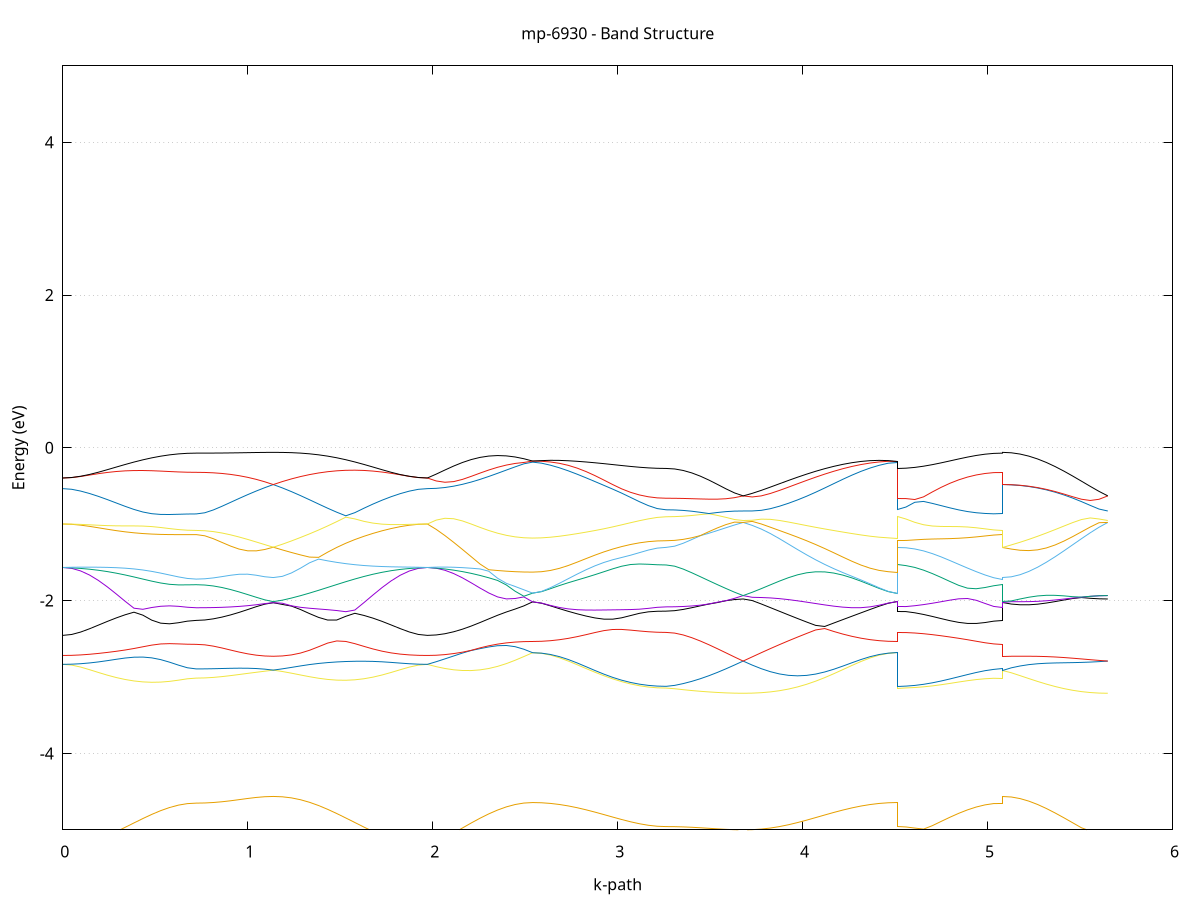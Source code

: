 set title 'mp-6930 - Band Structure'
set xlabel 'k-path'
set ylabel 'Energy (eV)'
set grid y
set yrange [-5:5]
set terminal png size 800,600
set output 'mp-6930_bands_gnuplot.png'
plot '-' using 1:2 with lines notitle, '-' using 1:2 with lines notitle, '-' using 1:2 with lines notitle, '-' using 1:2 with lines notitle, '-' using 1:2 with lines notitle, '-' using 1:2 with lines notitle, '-' using 1:2 with lines notitle, '-' using 1:2 with lines notitle, '-' using 1:2 with lines notitle, '-' using 1:2 with lines notitle, '-' using 1:2 with lines notitle, '-' using 1:2 with lines notitle, '-' using 1:2 with lines notitle, '-' using 1:2 with lines notitle, '-' using 1:2 with lines notitle, '-' using 1:2 with lines notitle, '-' using 1:2 with lines notitle, '-' using 1:2 with lines notitle, '-' using 1:2 with lines notitle, '-' using 1:2 with lines notitle, '-' using 1:2 with lines notitle, '-' using 1:2 with lines notitle, '-' using 1:2 with lines notitle, '-' using 1:2 with lines notitle, '-' using 1:2 with lines notitle, '-' using 1:2 with lines notitle, '-' using 1:2 with lines notitle, '-' using 1:2 with lines notitle, '-' using 1:2 with lines notitle, '-' using 1:2 with lines notitle, '-' using 1:2 with lines notitle, '-' using 1:2 with lines notitle, '-' using 1:2 with lines notitle, '-' using 1:2 with lines notitle, '-' using 1:2 with lines notitle, '-' using 1:2 with lines notitle, '-' using 1:2 with lines notitle, '-' using 1:2 with lines notitle, '-' using 1:2 with lines notitle, '-' using 1:2 with lines notitle, '-' using 1:2 with lines notitle, '-' using 1:2 with lines notitle, '-' using 1:2 with lines notitle, '-' using 1:2 with lines notitle, '-' using 1:2 with lines notitle, '-' using 1:2 with lines notitle, '-' using 1:2 with lines notitle, '-' using 1:2 with lines notitle, '-' using 1:2 with lines notitle, '-' using 1:2 with lines notitle, '-' using 1:2 with lines notitle, '-' using 1:2 with lines notitle, '-' using 1:2 with lines notitle, '-' using 1:2 with lines notitle, '-' using 1:2 with lines notitle, '-' using 1:2 with lines notitle, '-' using 1:2 with lines notitle, '-' using 1:2 with lines notitle, '-' using 1:2 with lines notitle, '-' using 1:2 with lines notitle, '-' using 1:2 with lines notitle, '-' using 1:2 with lines notitle, '-' using 1:2 with lines notitle, '-' using 1:2 with lines notitle, '-' using 1:2 with lines notitle, '-' using 1:2 with lines notitle, '-' using 1:2 with lines notitle, '-' using 1:2 with lines notitle, '-' using 1:2 with lines notitle, '-' using 1:2 with lines notitle, '-' using 1:2 with lines notitle, '-' using 1:2 with lines notitle, '-' using 1:2 with lines notitle, '-' using 1:2 with lines notitle, '-' using 1:2 with lines notitle, '-' using 1:2 with lines notitle, '-' using 1:2 with lines notitle, '-' using 1:2 with lines notitle, '-' using 1:2 with lines notitle, '-' using 1:2 with lines notitle, '-' using 1:2 with lines notitle, '-' using 1:2 with lines notitle, '-' using 1:2 with lines notitle, '-' using 1:2 with lines notitle, '-' using 1:2 with lines notitle, '-' using 1:2 with lines notitle, '-' using 1:2 with lines notitle, '-' using 1:2 with lines notitle, '-' using 1:2 with lines notitle, '-' using 1:2 with lines notitle, '-' using 1:2 with lines notitle, '-' using 1:2 with lines notitle, '-' using 1:2 with lines notitle, '-' using 1:2 with lines notitle, '-' using 1:2 with lines notitle, '-' using 1:2 with lines notitle
0.000000 -19.299339
0.048101 -19.296239
0.096201 -19.287039
0.144302 -19.271839
0.192403 -19.250839
0.240504 -19.224139
0.288604 -19.192239
0.336705 -19.155539
0.384806 -19.114439
0.432906 -19.069839
0.481007 -19.022839
0.529108 -18.975039
0.577209 -18.928939
0.625309 -18.888639
0.673410 -18.859739
0.721511 -18.849139
0.721511 -18.849139
0.767796 -18.846139
0.814081 -18.837239
0.860366 -18.822339
0.906650 -18.801739
0.952935 -18.775639
0.999220 -18.744239
1.045505 -18.707739
1.091790 -18.666739
1.138075 -18.621439
1.138075 -18.621439
1.187083 -18.673339
1.236090 -18.728039
1.285098 -18.784639
1.334105 -18.842039
1.383113 -18.899039
1.432121 -18.954939
1.481128 -19.008639
1.530136 -19.059539
1.579143 -19.106739
1.628151 -19.149839
1.677159 -19.188139
1.726166 -19.221339
1.775174 -19.249039
1.824181 -19.270839
1.873189 -19.286639
1.922196 -19.296139
1.971204 -19.299339
1.971204 -19.299339
2.018641 -19.296139
2.066077 -19.286639
2.113514 -19.270839
2.160951 -19.248839
2.208388 -19.220639
2.255824 -19.186539
2.303261 -19.146539
2.350698 -19.100839
2.398135 -19.049739
2.445571 -18.993439
2.493008 -18.932039
2.540445 -18.866039
2.540445 -18.866039
2.588545 -18.865339
2.636646 -18.863239
2.684747 -18.859739
2.732848 -18.855239
2.780948 -18.849539
2.829049 -18.843139
2.877150 -18.836239
2.925250 -18.829139
2.973351 -18.822039
3.021452 -18.815439
3.069553 -18.809539
3.117653 -18.804539
3.165754 -18.800839
3.213855 -18.798539
3.261955 -18.797739
3.261955 -18.797739
3.308240 -18.797139
3.354525 -18.795439
3.400810 -18.792939
3.447095 -18.789739
3.493380 -18.786439
3.539665 -18.783339
3.585950 -18.780839
3.632235 -18.779139
3.678520 -18.778639
3.678520 -18.778639
3.727527 -18.779239
3.776535 -18.781339
3.825543 -18.784939
3.874550 -18.789639
3.923558 -18.795739
3.972565 -18.802639
4.021573 -18.810239
4.070580 -18.818239
4.119588 -18.826339
4.168596 -18.834339
4.217603 -18.841839
4.266611 -18.848739
4.315618 -18.854739
4.364626 -18.859539
4.413633 -18.863139
4.462641 -18.865339
4.511649 -18.866039
4.511649 -18.797739
4.559085 -18.798739
4.606522 -18.801439
4.653959 -18.805839
4.701396 -18.811339
4.748832 -18.817739
4.796269 -18.824439
4.843706 -18.831039
4.891142 -18.837039
4.938579 -18.842039
4.986016 -18.845939
5.033453 -18.848339
5.080889 -18.849139
5.080889 -18.621439
5.128326 -18.647639
5.175763 -18.671239
5.223200 -18.692439
5.270636 -18.711239
5.318073 -18.727439
5.365510 -18.741339
5.412946 -18.752939
5.460383 -18.762239
5.507820 -18.769439
5.555257 -18.774539
5.602693 -18.777539
5.650130 -18.778639
e
0.000000 -17.864139
0.048101 -17.867839
0.096201 -17.879039
0.144302 -17.897639
0.192403 -17.923639
0.240504 -17.956639
0.288604 -17.996239
0.336705 -18.041839
0.384806 -18.092339
0.432906 -18.146439
0.481007 -18.202639
0.529108 -18.258739
0.577209 -18.311839
0.625309 -18.357539
0.673410 -18.389739
0.721511 -18.401639
0.721511 -18.401639
0.767796 -18.404239
0.814081 -18.412139
0.860366 -18.425339
0.906650 -18.444239
0.952935 -18.468939
0.999220 -18.499339
1.045505 -18.535139
1.091790 -18.576039
1.138075 -18.621439
1.138075 -18.621439
1.187083 -18.569439
1.236090 -18.513939
1.285098 -18.455539
1.334105 -18.395239
1.383113 -18.333839
1.432121 -18.272439
1.481128 -18.211839
1.530136 -18.153239
1.579143 -18.097639
1.628151 -18.046239
1.677159 -17.999939
1.726166 -17.959439
1.775174 -17.925639
1.824181 -17.898839
1.873189 -17.879539
1.922196 -17.867939
1.971204 -17.864139
1.971204 -17.864139
2.018641 -17.950339
2.066077 -18.038439
2.113514 -18.127339
2.160951 -18.216439
2.208388 -18.305039
2.255824 -18.392639
2.303261 -18.478539
2.350698 -18.562439
2.398135 -18.643539
2.445571 -18.721439
2.493008 -18.795739
2.540445 -18.866039
2.540445 -18.866039
2.588545 -18.862839
2.636646 -18.853139
2.684747 -18.837139
2.732848 -18.815039
2.780948 -18.786939
2.829049 -18.753139
2.877150 -18.714039
2.925250 -18.670239
2.973351 -18.622439
3.021452 -18.571639
3.069553 -18.519539
3.117653 -18.468739
3.165754 -18.423539
3.213855 -18.390539
3.261955 -18.378139
3.261955 -18.378139
3.308240 -18.375539
3.354525 -18.367739
3.400810 -18.354539
3.447095 -18.335839
3.493380 -18.311639
3.539665 -18.281739
3.585950 -18.246039
3.632235 -18.204839
3.678520 -18.158439
3.678520 -18.158439
3.727527 -18.212239
3.776535 -18.269039
3.825543 -18.327839
3.874550 -18.387439
3.923558 -18.446939
3.972565 -18.505239
4.021573 -18.561339
4.070580 -18.614539
4.119588 -18.663939
4.168596 -18.709139
4.217603 -18.749339
4.266611 -18.784139
4.315618 -18.813239
4.364626 -18.836139
4.413633 -18.852739
4.462641 -18.862639
4.511649 -18.866039
4.511649 -18.378139
4.559085 -18.378539
4.606522 -18.379739
4.653959 -18.381639
4.701396 -18.384139
4.748832 -18.386939
4.796269 -18.390039
4.843706 -18.393039
4.891142 -18.395839
4.938579 -18.398239
4.986016 -18.400039
5.033453 -18.401239
5.080889 -18.401639
5.080889 -18.621439
5.128326 -18.592639
5.175763 -18.561539
5.223200 -18.528039
5.270636 -18.492439
5.318073 -18.454639
5.365510 -18.415039
5.412946 -18.374039
5.460383 -18.331739
5.507820 -18.288539
5.555257 -18.244939
5.602693 -18.201339
5.650130 -18.158439
e
0.000000 -17.864039
0.048101 -17.863639
0.096201 -17.862539
0.144302 -17.860739
0.192403 -17.858239
0.240504 -17.855239
0.288604 -17.851839
0.336705 -17.848239
0.384806 -17.844339
0.432906 -17.840539
0.481007 -17.836939
0.529108 -17.833639
0.577209 -17.830939
0.625309 -17.828939
0.673410 -17.827639
0.721511 -17.827139
0.721511 -17.827139
0.767796 -17.828239
0.814081 -17.831239
0.860366 -17.835639
0.906650 -17.840739
0.952935 -17.845939
0.999220 -17.850539
1.045505 -17.853839
1.091790 -17.855839
1.138075 -17.856539
1.138075 -17.856539
1.187083 -17.855939
1.236090 -17.854339
1.285098 -17.852239
1.334105 -17.850139
1.383113 -17.848339
1.432121 -17.847139
1.481128 -17.846739
1.530136 -17.847339
1.579143 -17.848739
1.628151 -17.850739
1.677159 -17.853139
1.726166 -17.855839
1.775174 -17.858439
1.824181 -17.860639
1.873189 -17.862439
1.922196 -17.863639
1.971204 -17.864039
1.971204 -17.864039
2.018641 -17.780139
2.066077 -17.699439
2.113514 -17.622939
2.160951 -17.551239
2.208388 -17.485439
2.255824 -17.426439
2.303261 -17.374739
2.350698 -17.331439
2.398135 -17.297039
2.445571 -17.271939
2.493008 -17.256739
2.540445 -17.254339
2.540445 -17.254339
2.588545 -17.259539
2.636646 -17.275339
2.684747 -17.301339
2.732848 -17.336839
2.780948 -17.380939
2.829049 -17.432639
2.877150 -17.490639
2.925250 -17.553539
2.973351 -17.619839
3.021452 -17.687639
3.069553 -17.754839
3.117653 -17.817939
3.165754 -17.872339
3.213855 -17.910839
3.261955 -17.925139
3.261955 -17.925139
3.308240 -17.928139
3.354525 -17.936839
3.400810 -17.951439
3.447095 -17.972039
3.493380 -17.998439
3.539665 -18.030739
3.585950 -18.068439
3.632235 -18.111239
3.678520 -18.158439
3.678520 -18.158439
3.727527 -18.103639
3.776535 -18.043939
3.825543 -17.980039
3.874550 -17.912739
3.923558 -17.843039
3.972565 -17.771939
4.021573 -17.700539
4.070580 -17.630139
4.119588 -17.562139
4.168596 -17.497739
4.217603 -17.438339
4.266611 -17.385239
4.315618 -17.339739
4.364626 -17.303039
4.413633 -17.276139
4.462641 -17.259739
4.511649 -17.254339
4.511649 -17.925139
4.559085 -17.923539
4.606522 -17.918539
4.653959 -17.910839
4.701396 -17.900639
4.748832 -17.888839
4.796269 -17.876239
4.843706 -17.863539
4.891142 -17.851739
4.938579 -17.841639
4.986016 -17.833839
5.033453 -17.828839
5.080889 -17.827139
5.080889 -17.856539
5.128326 -17.858839
5.175763 -17.865939
5.223200 -17.877839
5.270636 -17.894239
5.318073 -17.915139
5.365510 -17.940239
5.412946 -17.969239
5.460383 -18.001839
5.507820 -18.037539
5.555257 -18.075839
5.602693 -18.116339
5.650130 -18.158439
e
0.000000 -17.269939
0.048101 -17.270339
0.096201 -17.271839
0.144302 -17.274039
0.192403 -17.276939
0.240504 -17.280039
0.288604 -17.283239
0.336705 -17.286239
0.384806 -17.288939
0.432906 -17.291139
0.481007 -17.292839
0.529108 -17.294139
0.577209 -17.295139
0.625309 -17.295839
0.673410 -17.296139
0.721511 -17.296239
0.721511 -17.296239
0.767796 -17.296239
0.814081 -17.296039
0.860366 -17.295639
0.906650 -17.295239
0.952935 -17.294839
0.999220 -17.294439
1.045505 -17.294139
1.091790 -17.293939
1.138075 -17.293939
1.138075 -17.293939
1.187083 -17.294039
1.236090 -17.294139
1.285098 -17.294139
1.334105 -17.294139
1.383113 -17.293939
1.432121 -17.293339
1.481128 -17.292339
1.530136 -17.290839
1.579143 -17.288839
1.628151 -17.286339
1.677159 -17.283439
1.726166 -17.280239
1.775174 -17.277139
1.824181 -17.274239
1.873189 -17.271939
1.922196 -17.270439
1.971204 -17.269939
1.971204 -17.269939
2.018641 -17.269639
2.066077 -17.269239
2.113514 -17.268639
2.160951 -17.267739
2.208388 -17.266539
2.255824 -17.265239
2.303261 -17.263739
2.350698 -17.262139
2.398135 -17.260339
2.445571 -17.258439
2.493008 -17.256339
2.540445 -17.254239
2.540445 -17.254239
2.588545 -17.255839
2.636646 -17.258739
2.684747 -17.262139
2.732848 -17.266239
2.780948 -17.270739
2.829049 -17.275539
2.877150 -17.280839
2.925250 -17.286339
2.973351 -17.291839
3.021452 -17.297139
3.069553 -17.302139
3.117653 -17.306339
3.165754 -17.309539
3.213855 -17.311539
3.261955 -17.312239
3.261955 -17.312239
3.308240 -17.312239
3.354525 -17.312339
3.400810 -17.312439
3.447095 -17.312839
3.493380 -17.313439
3.539665 -17.314239
3.585950 -17.315139
3.632235 -17.315939
3.678520 -17.316339
3.678520 -17.316339
3.727527 -17.315839
3.776535 -17.314539
3.825543 -17.312239
3.874550 -17.309139
3.923558 -17.305439
3.972565 -17.300939
4.021573 -17.296139
4.070580 -17.291039
4.119588 -17.285839
4.168596 -17.280739
4.217603 -17.275739
4.266611 -17.270939
4.315618 -17.266439
4.364626 -17.262439
4.413633 -17.258839
4.462641 -17.255839
4.511649 -17.254239
4.511649 -17.312239
4.559085 -17.311639
4.606522 -17.310039
4.653959 -17.307639
4.701396 -17.304439
4.748832 -17.300939
4.796269 -17.297539
4.843706 -17.294839
4.891142 -17.293639
4.938579 -17.293939
4.986016 -17.294939
5.033453 -17.295939
5.080889 -17.296239
5.080889 -17.293939
5.128326 -17.293839
5.175763 -17.293639
5.223200 -17.293239
5.270636 -17.292439
5.318073 -17.292039
5.365510 -17.297639
5.412946 -17.302839
5.460383 -17.307439
5.507820 -17.311139
5.555257 -17.313939
5.602693 -17.315639
5.650130 -17.316339
e
0.000000 -17.228239
0.048101 -17.228839
0.096201 -17.230639
0.144302 -17.233439
0.192403 -17.237039
0.240504 -17.241039
0.288604 -17.245439
0.336705 -17.249839
0.384806 -17.254139
0.432906 -17.258039
0.481007 -17.261539
0.529108 -17.264639
0.577209 -17.267039
0.625309 -17.268839
0.673410 -17.269939
0.721511 -17.270339
0.721511 -17.270339
0.767796 -17.270339
0.814081 -17.270139
0.860366 -17.269839
0.906650 -17.269439
0.952935 -17.268839
0.999220 -17.267939
1.045505 -17.266739
1.091790 -17.265339
1.138075 -17.263739
1.138075 -17.263739
1.187083 -17.265639
1.236090 -17.267439
1.285098 -17.268739
1.334105 -17.269439
1.383113 -17.269139
1.432121 -17.267839
1.481128 -17.265439
1.530136 -17.261939
1.579143 -17.257639
1.628151 -17.252839
1.677159 -17.247639
1.726166 -17.242539
1.775174 -17.237839
1.824181 -17.233839
1.873189 -17.230839
1.922196 -17.228939
1.971204 -17.228239
1.971204 -17.228239
2.018641 -17.230139
2.066077 -17.232139
2.113514 -17.234239
2.160951 -17.236339
2.208388 -17.238439
2.255824 -17.240739
2.303261 -17.242939
2.350698 -17.245239
2.398135 -17.247539
2.445571 -17.249839
2.493008 -17.252039
2.540445 -17.251639
2.540445 -17.251639
2.588545 -17.250539
2.636646 -17.249139
2.684747 -17.248139
2.732848 -17.247739
2.780948 -17.247739
2.829049 -17.248239
2.877150 -17.249039
2.925250 -17.250239
2.973351 -17.251639
3.021452 -17.253039
3.069553 -17.254439
3.117653 -17.255639
3.165754 -17.256539
3.213855 -17.257039
3.261955 -17.257239
3.261955 -17.257239
3.308240 -17.257539
3.354525 -17.258339
3.400810 -17.259539
3.447095 -17.261039
3.493380 -17.264039
3.539665 -17.266639
3.585950 -17.268339
3.632235 -17.268939
3.678520 -17.268739
3.678520 -17.268739
3.727527 -17.269039
3.776535 -17.268639
3.825543 -17.267339
3.874550 -17.265139
3.923558 -17.262139
3.972565 -17.258339
4.021573 -17.254439
4.070580 -17.252439
4.119588 -17.250639
4.168596 -17.249339
4.217603 -17.248339
4.266611 -17.247739
4.315618 -17.247639
4.364626 -17.248039
4.413633 -17.249139
4.462641 -17.250539
4.511649 -17.251639
4.511649 -17.257239
4.559085 -17.258039
4.606522 -17.259939
4.653959 -17.262539
4.701396 -17.265539
4.748832 -17.268639
4.796269 -17.271739
4.843706 -17.274039
4.891142 -17.274739
4.938579 -17.273939
4.986016 -17.272339
5.033453 -17.270839
5.080889 -17.270339
5.080889 -17.263739
5.128326 -17.268639
5.175763 -17.274039
5.223200 -17.279939
5.270636 -17.286039
5.318073 -17.291239
5.365510 -17.289339
5.412946 -17.287039
5.460383 -17.284039
5.507820 -17.280639
5.555257 -17.276939
5.602693 -17.272839
5.650130 -17.268739
e
0.000000 -17.228239
0.048101 -17.228439
0.096201 -17.229239
0.144302 -17.230639
0.192403 -17.232439
0.240504 -17.234739
0.288604 -17.237439
0.336705 -17.240539
0.384806 -17.243739
0.432906 -17.247039
0.481007 -17.250139
0.529108 -17.252939
0.577209 -17.255339
0.625309 -17.257239
0.673410 -17.258439
0.721511 -17.258839
0.721511 -17.258839
0.767796 -17.258739
0.814081 -17.258639
0.860366 -17.258439
0.906650 -17.258339
0.952935 -17.258739
0.999220 -17.259339
1.045505 -17.260439
1.091790 -17.261939
1.138075 -17.263639
1.138075 -17.263639
1.187083 -17.261639
1.236090 -17.259339
1.285098 -17.256839
1.334105 -17.254139
1.383113 -17.251439
1.432121 -17.248739
1.481128 -17.245939
1.530136 -17.243339
1.579143 -17.240839
1.628151 -17.238339
1.677159 -17.236139
1.726166 -17.234039
1.775174 -17.232139
1.824181 -17.230439
1.873189 -17.229239
1.922196 -17.228539
1.971204 -17.228239
1.971204 -17.228239
2.018641 -17.226339
2.066077 -17.224639
2.113514 -17.223039
2.160951 -17.221439
2.208388 -17.219939
2.255824 -17.218839
2.303261 -17.217639
2.350698 -17.216939
2.398135 -17.216239
2.445571 -17.215739
2.493008 -17.215339
2.540445 -17.215339
2.540445 -17.215339
2.588545 -17.215839
2.636646 -17.217339
2.684747 -17.219839
2.732848 -17.223139
2.780948 -17.227039
2.829049 -17.231039
2.877150 -17.235139
2.925250 -17.238939
2.973351 -17.242239
3.021452 -17.245039
3.069553 -17.247439
3.117653 -17.249239
3.165754 -17.250539
3.213855 -17.251239
3.261955 -17.251539
3.261955 -17.251539
3.308240 -17.252339
3.354525 -17.254339
3.400810 -17.257339
3.447095 -17.260739
3.493380 -17.262739
3.539665 -17.264539
3.585950 -17.266339
3.632235 -17.267739
3.678520 -17.268739
3.678520 -17.268739
3.727527 -17.267539
3.776535 -17.265839
3.825543 -17.263739
3.874550 -17.261439
3.923558 -17.259039
3.972565 -17.256639
4.021573 -17.253839
4.070580 -17.248839
4.119588 -17.243539
4.168596 -17.238139
4.217603 -17.232839
4.266611 -17.227939
4.315618 -17.223639
4.364626 -17.220039
4.413633 -17.217539
4.462641 -17.215839
4.511649 -17.215339
4.511649 -17.251539
4.559085 -17.251439
4.606522 -17.251139
4.653959 -17.251039
4.701396 -17.251239
4.748832 -17.251839
4.796269 -17.252739
4.843706 -17.253839
4.891142 -17.255039
4.938579 -17.256339
4.986016 -17.257539
5.033453 -17.258439
5.080889 -17.258839
5.080889 -17.263639
5.128326 -17.259339
5.175763 -17.255839
5.223200 -17.253239
5.270636 -17.251639
5.318073 -17.251039
5.365510 -17.251239
5.412946 -17.252539
5.460383 -17.254539
5.507820 -17.257339
5.555257 -17.260739
5.602693 -17.264639
5.650130 -17.268739
e
0.000000 -8.340839
0.048101 -8.342439
0.096201 -8.347139
0.144302 -8.354739
0.192403 -8.364739
0.240504 -8.376739
0.288604 -8.390139
0.336705 -8.404339
0.384806 -8.418639
0.432906 -8.432439
0.481007 -8.445139
0.529108 -8.456339
0.577209 -8.465539
0.625309 -8.472239
0.673410 -8.476439
0.721511 -8.477839
0.721511 -8.477839
0.767796 -8.480039
0.814081 -8.486239
0.860366 -8.495339
0.906650 -8.505839
0.952935 -8.516339
0.999220 -8.525639
1.045505 -8.532939
1.091790 -8.537539
1.138075 -8.539039
1.138075 -8.539039
1.187083 -8.537339
1.236090 -8.532139
1.285098 -8.523639
1.334105 -8.512339
1.383113 -8.498639
1.432121 -8.482939
1.481128 -8.465739
1.530136 -8.447839
1.579143 -8.429639
1.628151 -8.411839
1.677159 -8.394939
1.726166 -8.379639
1.775174 -8.366339
1.824181 -8.355439
1.873189 -8.347439
1.922196 -8.342539
1.971204 -8.340839
1.971204 -8.340839
2.018641 -8.499639
2.066077 -8.650039
2.113514 -8.790939
2.160951 -8.920939
2.208388 -9.038939
2.255824 -9.143839
2.303261 -9.234639
2.350698 -9.310239
2.398135 -9.370039
2.445571 -9.413139
2.493008 -9.439239
2.540445 -9.447939
2.540445 -9.447939
2.588545 -9.439339
2.636646 -9.413639
2.684747 -9.371339
2.732848 -9.313439
2.780948 -9.241039
2.829049 -9.155539
2.877150 -9.058939
2.925250 -8.953339
2.973351 -8.841239
3.021452 -8.725939
3.069553 -8.611639
3.117653 -8.504339
3.165754 -8.412439
3.213855 -8.348239
3.261955 -8.324739
3.261955 -8.324739
3.308240 -8.317239
3.354525 -8.294739
3.400810 -8.257839
3.447095 -8.207139
3.493380 -8.143739
3.539665 -8.068939
3.585950 -7.983939
3.632235 -7.890539
3.678520 -7.790339
3.678520 -7.790339
3.727527 -7.904639
3.776535 -8.027539
3.825543 -8.156539
3.874550 -8.289139
3.923558 -8.423139
3.972565 -8.556539
4.021573 -8.687139
4.070580 -8.813239
4.119588 -8.932639
4.168596 -9.043739
4.217603 -9.144539
4.266611 -9.233239
4.315618 -9.308439
4.364626 -9.368439
4.413633 -9.412339
4.462641 -9.439039
4.511649 -9.447939
4.511649 -8.324739
4.559085 -8.327739
4.606522 -8.336139
4.653959 -8.349439
4.701396 -8.366239
4.748832 -8.385339
4.796269 -8.405339
4.843706 -8.424839
4.891142 -8.442539
4.938579 -8.457339
4.986016 -8.468539
5.033453 -8.475539
5.080889 -8.477839
5.080889 -8.539039
5.128326 -8.532939
5.175763 -8.514739
5.223200 -8.484639
5.270636 -8.443139
5.318073 -8.390639
5.365510 -8.327939
5.412946 -8.255839
5.460383 -8.175239
5.507820 -8.087239
5.555257 -7.992939
5.602693 -7.893539
5.650130 -7.790339
e
0.000000 -8.340839
0.048101 -8.333139
0.096201 -8.310139
0.144302 -8.272539
0.192403 -8.221139
0.240504 -8.157339
0.288604 -8.082639
0.336705 -7.999339
0.384806 -7.909739
0.432906 -7.816939
0.481007 -7.724539
0.529108 -7.637039
0.577209 -7.559439
0.625309 -7.497639
0.673410 -7.457539
0.721511 -7.443539
0.721511 -7.443539
0.767796 -7.432739
0.814081 -7.401039
0.860366 -7.349739
0.906650 -7.281239
0.952935 -7.197839
0.999220 -7.102039
1.045505 -6.996039
1.091790 -6.882239
1.138075 -6.762739
1.138075 -6.762739
1.187083 -6.892239
1.236090 -7.022539
1.285098 -7.152739
1.334105 -7.281939
1.383113 -7.409339
1.432121 -7.533739
1.481128 -7.654139
1.530136 -7.769239
1.579143 -7.877639
1.628151 -7.978039
1.677159 -8.068739
1.726166 -8.148539
1.775174 -8.215939
1.824181 -8.269739
1.873189 -8.308939
1.922196 -8.332739
1.971204 -8.340839
1.971204 -8.340839
2.018641 -8.175039
2.066077 -8.003539
2.113514 -7.827739
2.160951 -7.649039
2.208388 -7.468839
2.255824 -7.288839
2.303261 -7.110239
2.350698 -6.934639
2.398135 -6.763539
2.445571 -6.598339
2.493008 -6.440439
2.540445 -6.291039
2.540445 -6.291039
2.588545 -6.301639
2.636646 -6.332439
2.684747 -6.380539
2.732848 -6.442739
2.780948 -6.516339
2.829049 -6.599339
2.877150 -6.690039
2.925250 -6.786939
2.973351 -6.888639
3.021452 -6.992839
3.069553 -7.096439
3.117653 -7.194439
3.165754 -7.278939
3.213855 -7.338539
3.261955 -7.360439
3.261955 -7.360439
3.308240 -7.364439
3.354525 -7.376739
3.400810 -7.398339
3.447095 -7.430739
3.493380 -7.475539
3.539665 -7.534039
3.585950 -7.606539
3.632235 -7.692439
3.678520 -7.790239
3.678520 -7.790239
3.727527 -7.678539
3.776535 -7.562939
3.825543 -7.445439
3.874550 -7.327739
3.923558 -7.211439
3.972565 -7.097739
4.021573 -6.987739
4.070580 -6.882239
4.119588 -6.781839
4.168596 -6.687139
4.217603 -6.598739
4.266611 -6.517439
4.315618 -6.444739
4.364626 -6.382439
4.413633 -6.333739
4.462641 -6.302039
4.511649 -6.291039
4.511649 -7.360439
4.559085 -7.361939
4.606522 -7.366139
4.653959 -7.372839
4.701396 -7.381539
4.748832 -7.391639
4.796269 -7.402439
4.843706 -7.413139
4.891142 -7.423139
4.938579 -7.431639
4.986016 -7.438139
5.033453 -7.442139
5.080889 -7.443539
5.080889 -6.762739
5.128326 -6.806439
5.175763 -6.860039
5.223200 -6.923639
5.270636 -6.996939
5.318073 -7.079139
5.365510 -7.169139
5.412946 -7.265439
5.460383 -7.366639
5.507820 -7.471239
5.555257 -7.577739
5.602693 -7.684539
5.650130 -7.790239
e
0.000000 -5.490739
0.048101 -5.490039
0.096201 -5.488339
0.144302 -5.486439
0.192403 -5.486239
0.240504 -5.490239
0.288604 -5.502739
0.336705 -5.534939
0.384806 -5.590639
0.432906 -5.656739
0.481007 -5.725439
0.529108 -5.792239
0.577209 -5.852339
0.625309 -5.901039
0.673410 -5.932939
0.721511 -5.944139
0.721511 -5.944139
0.767796 -5.964739
0.814081 -6.020339
0.860366 -6.099439
0.906650 -6.193539
0.952935 -6.297439
0.999220 -6.408039
1.045505 -6.523239
1.091790 -6.641839
1.138075 -6.762639
1.138075 -6.762639
1.187083 -6.632139
1.236090 -6.499739
1.285098 -6.367739
1.334105 -6.238039
1.383113 -6.112339
1.432121 -5.992439
1.481128 -5.879639
1.530136 -5.775439
1.579143 -5.681639
1.628151 -5.600839
1.677159 -5.538539
1.726166 -5.501939
1.775174 -5.488639
1.824181 -5.486739
1.873189 -5.488339
1.922196 -5.490039
1.971204 -5.490739
1.971204 -5.490739
2.018641 -5.494039
2.066077 -5.503839
2.113514 -5.520139
2.160951 -5.543839
2.208388 -5.579539
2.255824 -5.634739
2.303261 -5.709639
2.350698 -5.800439
2.398135 -5.905139
2.445571 -6.022439
2.493008 -6.151339
2.540445 -6.291039
2.540445 -6.291039
2.588545 -6.294839
2.636646 -6.305839
2.684747 -6.322139
2.732848 -6.341939
2.780948 -6.363139
2.829049 -6.384439
2.877150 -6.404639
2.925250 -6.423139
2.973351 -6.439439
3.021452 -6.453139
3.069553 -6.464439
3.117653 -6.473039
3.165754 -6.479239
3.213855 -6.482839
3.261955 -6.484039
3.261955 -6.484039
3.308240 -6.489839
3.354525 -6.506039
3.400810 -6.530139
3.447095 -6.558239
3.493380 -6.586239
3.539665 -6.610639
3.585950 -6.628939
3.632235 -6.639939
3.678520 -6.643439
3.678520 -6.643439
3.727527 -6.639839
3.776535 -6.629639
3.825543 -6.614239
3.874550 -6.594539
3.923558 -6.571539
3.972565 -6.546139
4.021573 -6.518739
4.070580 -6.490139
4.119588 -6.460639
4.168596 -6.431039
4.217603 -6.401739
4.266611 -6.373439
4.315618 -6.347339
4.364626 -6.324539
4.413633 -6.306639
4.462641 -6.295039
4.511649 -6.291039
4.511649 -6.484039
4.559085 -6.477139
4.606522 -6.456539
4.653959 -6.423339
4.701396 -6.378739
4.748832 -6.324639
4.796269 -6.263039
4.843706 -6.196439
4.891142 -6.127739
4.938579 -6.061039
4.986016 -6.002239
5.033453 -5.959939
5.080889 -5.944139
5.080889 -6.762639
5.128326 -6.728139
5.175763 -6.701639
5.223200 -6.682139
5.270636 -6.668239
5.318073 -6.658639
5.365510 -6.652239
5.412946 -6.648239
5.460383 -6.645839
5.507820 -6.644539
5.555257 -6.643839
5.602693 -6.643539
5.650130 -6.643439
e
0.000000 -5.387639
0.048101 -5.392439
0.096201 -5.403839
0.144302 -5.416939
0.192403 -5.428339
0.240504 -5.436639
0.288604 -5.447039
0.336705 -5.468839
0.384806 -5.483439
0.432906 -5.491439
0.481007 -5.496439
0.529108 -5.499639
0.577209 -5.501539
0.625309 -5.502539
0.673410 -5.502939
0.721511 -5.503139
0.721511 -5.503139
0.767796 -5.492039
0.814081 -5.465039
0.860366 -5.433339
0.906650 -5.411439
0.952935 -5.404239
0.999220 -5.396139
1.045505 -5.387439
1.091790 -5.378739
1.138075 -5.370539
1.138075 -5.370539
1.187083 -5.380339
1.236090 -5.392439
1.285098 -5.405339
1.334105 -5.417939
1.383113 -5.429439
1.432121 -5.439139
1.481128 -5.446639
1.530136 -5.451439
1.579143 -5.453339
1.628151 -5.452239
1.677159 -5.448039
1.726166 -5.440739
1.775174 -5.430539
1.824181 -5.417939
1.873189 -5.404339
1.922196 -5.392639
1.971204 -5.387639
1.971204 -5.387639
2.018641 -5.393239
2.066077 -5.410139
2.113514 -5.437639
2.160951 -5.474139
2.208388 -5.513939
2.255824 -5.548439
2.303261 -5.580039
2.350698 -5.605939
2.398135 -5.625339
2.445571 -5.638539
2.493008 -5.645439
2.540445 -5.646439
2.540445 -5.646439
2.588545 -5.640239
2.636646 -5.623039
2.684747 -5.597639
2.732848 -5.567439
2.780948 -5.535039
2.829049 -5.502439
2.877150 -5.470939
2.925250 -5.441439
2.973351 -5.414339
3.021452 -5.390039
3.069553 -5.368939
3.117653 -5.351439
3.165754 -5.338039
3.213855 -5.329639
3.261955 -5.326739
3.261955 -5.326739
3.308240 -5.322439
3.354525 -5.310239
3.400810 -5.291539
3.447095 -5.268539
3.493380 -5.243539
3.539665 -5.218539
3.585950 -5.195539
3.632235 -5.175839
3.678520 -5.160939
3.678520 -5.160939
3.727527 -5.175039
3.776535 -5.191739
3.825543 -5.211239
3.874550 -5.233739
3.923558 -5.259039
3.972565 -5.287339
4.021573 -5.318439
4.070580 -5.352239
4.119588 -5.388739
4.168596 -5.427439
4.217603 -5.467839
4.266611 -5.508939
4.315618 -5.553139
4.364626 -5.591439
4.413633 -5.621139
4.462641 -5.639939
4.511649 -5.646439
4.511649 -5.326739
4.559085 -5.336639
4.606522 -5.360339
4.653959 -5.388539
4.701396 -5.416039
4.748832 -5.440439
4.796269 -5.461039
4.843706 -5.477339
4.891142 -5.489739
4.938579 -5.498139
4.986016 -5.502739
5.033453 -5.503739
5.080889 -5.503139
5.080889 -5.370539
5.128326 -5.398039
5.175763 -5.417639
5.223200 -5.428439
5.270636 -5.430139
5.318073 -5.422739
5.365510 -5.406639
5.412946 -5.382339
5.460383 -5.350539
5.507820 -5.311739
5.555257 -5.266839
5.602693 -5.216339
5.650130 -5.160939
e
0.000000 -5.242839
0.048101 -5.248639
0.096201 -5.265639
0.144302 -5.293339
0.192403 -5.330239
0.240504 -5.373339
0.288604 -5.412439
0.336705 -5.425739
0.384806 -5.426639
0.432906 -5.425639
0.481007 -5.424739
0.529108 -5.424339
0.577209 -5.424539
0.625309 -5.424939
0.673410 -5.425239
0.721511 -5.425439
0.721511 -5.425439
0.767796 -5.424539
0.814081 -5.421839
0.860366 -5.417439
0.906650 -5.404739
0.952935 -5.383039
0.999220 -5.369639
1.045505 -5.363939
1.091790 -5.364739
1.138075 -5.370439
1.138075 -5.370439
1.187083 -5.363039
1.236090 -5.357339
1.285098 -5.354039
1.334105 -5.353339
1.383113 -5.355439
1.432121 -5.360039
1.481128 -5.366639
1.530136 -5.374339
1.579143 -5.381639
1.628151 -5.385839
1.677159 -5.381639
1.726166 -5.361739
1.775174 -5.328539
1.824181 -5.294039
1.873189 -5.266339
1.922196 -5.248839
1.971204 -5.242839
1.971204 -5.242839
2.018641 -5.304839
2.066077 -5.363139
2.113514 -5.417139
2.160951 -5.466339
2.208388 -5.510039
2.255824 -5.548039
2.303261 -5.575739
2.350698 -5.598439
2.398135 -5.617239
2.445571 -5.631839
2.493008 -5.641739
2.540445 -5.646439
2.540445 -5.646439
2.588545 -5.639139
2.636646 -5.617739
2.684747 -5.584439
2.732848 -5.541539
2.780948 -5.491939
2.829049 -5.438139
2.877150 -5.382439
2.925250 -5.327239
2.973351 -5.274539
3.021452 -5.226339
3.069553 -5.184239
3.117653 -5.149939
3.165754 -5.124439
3.213855 -5.108939
3.261955 -5.103639
3.261955 -5.103639
3.308240 -5.104539
3.354525 -5.107139
3.400810 -5.111239
3.447095 -5.116739
3.493380 -5.123439
3.539665 -5.131139
3.585950 -5.139739
3.632235 -5.149639
3.678520 -5.160939
3.678520 -5.160939
3.727527 -5.151439
3.776535 -5.149339
3.825543 -5.155539
3.874550 -5.170339
3.923558 -5.193739
3.972565 -5.225339
4.021573 -5.264139
4.070580 -5.308739
4.119588 -5.357439
4.168596 -5.408339
4.217603 -5.459339
4.266611 -5.508339
4.315618 -5.549239
4.364626 -5.586639
4.413633 -5.617739
4.462641 -5.638939
4.511649 -5.646439
4.511649 -5.103639
4.559085 -5.089439
4.606522 -5.053739
4.653959 -5.016639
4.701396 -5.041539
4.748832 -5.084039
4.796269 -5.134539
4.843706 -5.191139
4.891142 -5.251339
4.938579 -5.311739
4.986016 -5.367039
5.033453 -5.408939
5.080889 -5.425439
5.080889 -5.370439
5.128326 -5.336239
5.175763 -5.296939
5.223200 -5.254539
5.270636 -5.210939
5.318073 -5.168039
5.365510 -5.127639
5.412946 -5.091139
5.460383 -5.059739
5.507820 -5.034539
5.555257 -5.038839
5.602693 -5.101439
5.650130 -5.160939
e
0.000000 -5.242839
0.048101 -5.233539
0.096201 -5.208539
0.144302 -5.172539
0.192403 -5.128839
0.240504 -5.079239
0.288604 -5.025239
0.336705 -4.968339
0.384806 -4.910339
0.432906 -4.853039
0.481007 -4.798739
0.529108 -4.749739
0.577209 -4.708539
0.625309 -4.677239
0.673410 -4.657639
0.721511 -4.651039
0.721511 -4.651039
0.767796 -4.649039
0.814081 -4.643039
0.860366 -4.633339
0.906650 -4.620539
0.952935 -4.605639
0.999220 -4.590339
1.045505 -4.576839
1.091790 -4.567339
1.138075 -4.563739
1.138075 -4.563739
1.187083 -4.568239
1.236090 -4.582339
1.285098 -4.606539
1.334105 -4.640339
1.383113 -4.682739
1.432121 -4.732339
1.481128 -4.787239
1.530136 -4.845439
1.579143 -4.905039
1.628151 -4.964439
1.677159 -5.022039
1.726166 -5.076439
1.775174 -5.126439
1.824181 -5.170739
1.873189 -5.207439
1.922196 -5.233239
1.971204 -5.242839
1.971204 -5.242839
2.018641 -5.178039
2.066077 -5.111239
2.113514 -5.043739
2.160951 -4.976439
2.208388 -4.911039
2.255824 -4.848939
2.303261 -4.791939
2.350698 -4.741839
2.398135 -4.700439
2.445571 -4.669439
2.493008 -4.650139
2.540445 -4.643639
2.540445 -4.643639
2.588545 -4.646439
2.636646 -4.654939
2.684747 -4.668739
2.732848 -4.687639
2.780948 -4.711139
2.829049 -4.738439
2.877150 -4.768639
2.925250 -4.800839
2.973351 -4.833539
3.021452 -4.865539
3.069553 -4.895239
3.117653 -4.920939
3.165754 -4.940939
3.213855 -4.953839
3.261955 -4.958239
3.261955 -4.958239
3.308240 -4.959239
3.354525 -4.962339
3.400810 -4.967239
3.447095 -4.973539
3.493380 -4.980639
3.539665 -4.987939
3.585950 -4.994439
3.632235 -4.999139
3.678520 -5.001039
3.678520 -5.001039
3.727527 -4.998639
3.776535 -4.990839
3.825543 -4.977439
3.874550 -4.958339
3.923558 -4.934139
3.972565 -4.905739
4.021573 -4.874139
4.070580 -4.840539
4.119588 -4.806539
4.168596 -4.773139
4.217603 -4.741839
4.266611 -4.713539
4.315618 -4.689239
4.364626 -4.669739
4.413633 -4.655339
4.462641 -4.646539
4.511649 -4.643639
4.511649 -4.958239
4.559085 -4.963239
4.606522 -4.977639
4.653959 -4.991139
4.701396 -4.946239
4.748832 -4.890839
4.796269 -4.836239
4.843706 -4.785139
4.891142 -4.739839
4.938579 -4.702339
4.986016 -4.674239
5.033453 -4.656839
5.080889 -4.651039
5.080889 -4.563739
5.128326 -4.570839
5.175763 -4.591639
5.223200 -4.624939
5.270636 -4.668939
5.318073 -4.721439
5.365510 -4.780239
5.412946 -4.843139
5.460383 -4.908339
5.507820 -4.974039
5.555257 -5.016039
5.602693 -5.004739
5.650130 -5.001039
e
0.000000 -2.834439
0.048101 -2.844139
0.096201 -2.869839
0.144302 -2.904039
0.192403 -2.940639
0.240504 -2.975639
0.288604 -3.006739
0.336705 -3.032439
0.384806 -3.051739
0.432906 -3.064139
0.481007 -3.069239
0.529108 -3.066839
0.577209 -3.057239
0.625309 -3.041539
0.673410 -3.023639
0.721511 -3.014439
0.721511 -3.014439
0.767796 -3.012139
0.814081 -3.005439
0.860366 -2.995039
0.906650 -2.982039
0.952935 -2.967539
0.999220 -2.952839
1.045505 -2.938439
1.091790 -2.924339
1.138075 -2.909939
1.138075 -2.909939
1.187083 -2.928139
1.236090 -2.949839
1.285098 -2.973439
1.334105 -2.996339
1.383113 -3.016439
1.432121 -3.031839
1.481128 -3.040939
1.530136 -3.042739
1.579143 -3.036839
1.628151 -3.023039
1.677159 -3.001839
1.726166 -2.973839
1.775174 -2.940739
1.824181 -2.904939
1.873189 -2.870739
1.922196 -2.844539
1.971204 -2.834439
1.971204 -2.834439
2.018641 -2.864339
2.066077 -2.888439
2.113514 -2.905739
2.160951 -2.914939
2.208388 -2.915539
2.255824 -2.906839
2.303261 -2.888739
2.350698 -2.861139
2.398135 -2.824939
2.445571 -2.781139
2.493008 -2.732339
2.540445 -2.682239
2.540445 -2.682239
2.588545 -2.690139
2.636646 -2.712839
2.684747 -2.747839
2.732848 -2.791239
2.780948 -2.839339
2.829049 -2.888939
2.877150 -2.937439
2.925250 -2.982939
2.973351 -3.024239
3.021452 -3.060439
3.069553 -3.090739
3.117653 -3.114539
3.165754 -3.131539
3.213855 -3.141639
3.261955 -3.144939
3.261955 -3.144939
3.308240 -3.153639
3.354525 -3.166139
3.400810 -3.177339
3.447095 -3.187039
3.493380 -3.195439
3.539665 -3.202439
3.585950 -3.208039
3.632235 -3.211639
3.678520 -3.213039
3.678520 -3.213039
3.727527 -3.211239
3.776535 -3.205639
3.825543 -3.195239
3.874550 -3.179639
3.923558 -3.158039
3.972565 -3.130039
4.021573 -3.095539
4.070580 -3.054739
4.119588 -3.008239
4.168596 -2.957239
4.217603 -2.903339
4.266611 -2.848939
4.315618 -2.796939
4.364626 -2.750739
4.413633 -2.714139
4.462641 -2.690439
4.511649 -2.682239
4.511649 -3.144939
4.559085 -3.143139
4.606522 -3.137739
4.653959 -3.128839
4.701396 -3.116539
4.748832 -3.101339
4.796269 -3.084139
4.843706 -3.065939
4.891142 -3.048639
4.938579 -3.033839
4.986016 -3.023039
5.033453 -3.016539
5.080889 -3.014439
5.080889 -2.909939
5.128326 -2.944639
5.175763 -2.982139
5.223200 -3.020539
5.270636 -3.058039
5.318073 -3.093139
5.365510 -3.124639
5.412946 -3.151839
5.460383 -3.174139
5.507820 -3.191339
5.555257 -3.203439
5.602693 -3.210639
5.650130 -3.213039
e
0.000000 -2.834439
0.048101 -2.832339
0.096201 -2.826239
0.144302 -2.816239
0.192403 -2.802639
0.240504 -2.786139
0.288604 -2.768339
0.336705 -2.751839
0.384806 -2.740839
0.432906 -2.739139
0.481007 -2.749439
0.529108 -2.772339
0.577209 -2.805939
0.625309 -2.844639
0.673410 -2.879039
0.721511 -2.894239
0.721511 -2.894239
0.767796 -2.893539
0.814081 -2.891639
0.860366 -2.888839
0.906650 -2.886239
0.952935 -2.884639
0.999220 -2.885239
1.045505 -2.889139
1.091790 -2.897239
1.138075 -2.909939
1.138075 -2.909939
1.187083 -2.893239
1.236090 -2.874539
1.285098 -2.855139
1.334105 -2.837239
1.383113 -2.822639
1.432121 -2.811439
1.481128 -2.803139
1.530136 -2.797339
1.579143 -2.794139
1.628151 -2.793539
1.677159 -2.795839
1.726166 -2.801139
1.775174 -2.808939
1.824181 -2.818039
1.873189 -2.826439
1.922196 -2.832339
1.971204 -2.834439
1.971204 -2.834439
2.018641 -2.800139
2.066077 -2.762939
2.113514 -2.724639
2.160951 -2.686639
2.208388 -2.652939
2.255824 -2.629039
2.303261 -2.606539
2.350698 -2.590439
2.398135 -2.587539
2.445571 -2.603039
2.493008 -2.636639
2.540445 -2.682239
2.540445 -2.682239
2.588545 -2.687939
2.636646 -2.705039
2.684747 -2.733139
2.732848 -2.770839
2.780948 -2.815839
2.829049 -2.864839
2.877150 -2.914639
2.925250 -2.962139
2.973351 -3.005039
3.021452 -3.041539
3.069553 -3.071239
3.117653 -3.093839
3.165754 -3.109739
3.213855 -3.119139
3.261955 -3.122239
3.261955 -3.122239
3.308240 -3.109839
3.354525 -3.086339
3.400810 -3.057139
3.447095 -3.022639
3.493380 -2.983339
3.539665 -2.939639
3.585950 -2.892539
3.632235 -2.842739
3.678520 -2.791539
3.678520 -2.791539
3.727527 -2.844139
3.776535 -2.891139
3.825543 -2.930339
3.874550 -2.959839
3.923558 -2.978339
3.972565 -2.984739
4.021573 -2.979039
4.070580 -2.961839
4.119588 -2.934339
4.168596 -2.898639
4.217603 -2.857339
4.266611 -2.813639
4.315618 -2.771339
4.364626 -2.734239
4.413633 -2.705739
4.462641 -2.688139
4.511649 -2.682239
4.511649 -3.122239
4.559085 -3.119239
4.606522 -3.110339
4.653959 -3.095739
4.701396 -3.076239
4.748832 -3.052539
4.796269 -3.025739
4.843706 -2.997339
4.891142 -2.968639
4.938579 -2.941239
4.986016 -2.917439
5.033453 -2.900539
5.080889 -2.894239
5.080889 -2.909939
5.128326 -2.879939
5.175763 -2.855839
5.223200 -2.838139
5.270636 -2.826639
5.318073 -2.819839
5.365510 -2.816139
5.412946 -2.813939
5.460383 -2.811839
5.507820 -2.808939
5.555257 -2.804739
5.602693 -2.798839
5.650130 -2.791539
e
0.000000 -2.718139
0.048101 -2.716439
0.096201 -2.711139
0.144302 -2.702639
0.192403 -2.691539
0.240504 -2.678439
0.288604 -2.663639
0.336705 -2.646839
0.384806 -2.627039
0.432906 -2.604539
0.481007 -2.582539
0.529108 -2.567439
0.577209 -2.563339
0.625309 -2.566639
0.673410 -2.570939
0.721511 -2.572739
0.721511 -2.572739
0.767796 -2.578939
0.814081 -2.595939
0.860366 -2.619939
0.906650 -2.647039
0.952935 -2.673439
0.999220 -2.696539
1.045505 -2.714139
1.091790 -2.725039
1.138075 -2.728739
1.138075 -2.728739
1.187083 -2.724439
1.236090 -2.711039
1.285098 -2.686739
1.334105 -2.650239
1.383113 -2.603539
1.432121 -2.555939
1.481128 -2.528039
1.530136 -2.534639
1.579143 -2.563539
1.628151 -2.598939
1.677159 -2.633039
1.726166 -2.662039
1.775174 -2.684539
1.824181 -2.700439
1.873189 -2.710639
1.922196 -2.716339
1.971204 -2.718139
1.971204 -2.718139
2.018641 -2.715339
2.066077 -2.706939
2.113514 -2.693339
2.160951 -2.675039
2.208388 -2.650939
2.255824 -2.618739
2.303261 -2.591439
2.350698 -2.569739
2.398135 -2.553639
2.445571 -2.542939
2.493008 -2.536939
2.540445 -2.535039
2.540445 -2.535039
2.588545 -2.532539
2.636646 -2.524939
2.684747 -2.512139
2.732848 -2.494339
2.780948 -2.471939
2.829049 -2.445939
2.877150 -2.418239
2.925250 -2.393139
2.973351 -2.377939
3.021452 -2.377439
3.069553 -2.386239
3.117653 -2.397539
3.165754 -2.407539
3.213855 -2.414139
3.261955 -2.416439
3.261955 -2.416439
3.308240 -2.425239
3.354525 -2.449639
3.400810 -2.485339
3.447095 -2.528939
3.493380 -2.577739
3.539665 -2.630039
3.585950 -2.684139
3.632235 -2.738539
3.678520 -2.791539
3.678520 -2.791539
3.727527 -2.736639
3.776535 -2.682039
3.825543 -2.628539
3.874550 -2.576639
3.923558 -2.526339
3.972565 -2.477639
4.021573 -2.430239
4.070580 -2.384039
4.119588 -2.365839
4.168596 -2.404039
4.217603 -2.438239
4.266611 -2.467639
4.315618 -2.492039
4.364626 -2.511039
4.413633 -2.524539
4.462641 -2.532439
4.511649 -2.535039
4.511649 -2.416439
4.559085 -2.418439
4.606522 -2.424139
4.653959 -2.433339
4.701396 -2.445639
4.748832 -2.460139
4.796269 -2.476139
4.843706 -2.493239
4.891142 -2.511839
4.938579 -2.531839
4.986016 -2.551639
5.033453 -2.566839
5.080889 -2.572739
5.080889 -2.728739
5.128326 -2.728539
5.175763 -2.728139
5.223200 -2.728239
5.270636 -2.729539
5.318073 -2.732839
5.365510 -2.738039
5.412946 -2.745239
5.460383 -2.753939
5.507820 -2.763539
5.555257 -2.773339
5.602693 -2.782839
5.650130 -2.791539
e
0.000000 -2.455139
0.048101 -2.443339
0.096201 -2.411939
0.144302 -2.368839
0.192403 -2.321039
0.240504 -2.272839
0.288604 -2.227139
0.336705 -2.185739
0.384806 -2.151539
0.432906 -2.190439
0.481007 -2.255939
0.529108 -2.295239
0.577209 -2.303739
0.625309 -2.289639
0.673410 -2.269039
0.721511 -2.259139
0.721511 -2.259139
0.767796 -2.253739
0.814081 -2.238739
0.860366 -2.216139
0.906650 -2.187639
0.952935 -2.154439
0.999220 -2.117739
1.045505 -2.079939
1.091790 -2.046539
1.138075 -2.027439
1.138075 -2.027439
1.187083 -2.050139
1.236090 -2.071539
1.285098 -2.116539
1.334105 -2.170139
1.383113 -2.219939
1.432121 -2.254539
1.481128 -2.254039
1.530136 -2.205439
1.579143 -2.166039
1.628151 -2.194039
1.677159 -2.229539
1.726166 -2.271739
1.775174 -2.318539
1.824181 -2.366539
1.873189 -2.410439
1.922196 -2.442939
1.971204 -2.455139
1.971204 -2.455139
2.018641 -2.449739
2.066077 -2.433739
2.113514 -2.408039
2.160951 -2.373939
2.208388 -2.332939
2.255824 -2.287239
2.303261 -2.239239
2.350698 -2.192039
2.398135 -2.149239
2.445571 -2.110839
2.493008 -2.069039
2.540445 -2.016239
2.540445 -2.016239
2.588545 -2.034139
2.636646 -2.068639
2.684747 -2.105139
2.732848 -2.140139
2.780948 -2.172739
2.829049 -2.202139
2.877150 -2.226639
2.925250 -2.242539
2.973351 -2.243139
3.021452 -2.225239
3.069553 -2.195939
3.117653 -2.166539
3.165754 -2.147039
3.213855 -2.139639
3.261955 -2.137939
3.261955 -2.137939
3.308240 -2.131839
3.354525 -2.115539
3.400810 -2.093139
3.447095 -2.068439
3.493380 -2.045039
3.539665 -2.025439
3.585950 -2.001139
3.632235 -1.986039
3.678520 -1.978639
3.678520 -1.978639
3.727527 -1.999239
3.776535 -2.044039
3.825543 -2.091539
3.874550 -2.139339
3.923558 -2.187039
3.972565 -2.234139
4.021573 -2.280139
4.070580 -2.324339
4.119588 -2.338539
4.168596 -2.293539
4.217603 -2.248939
4.266611 -2.204539
4.315618 -2.160339
4.364626 -2.116339
4.413633 -2.073439
4.462641 -2.035139
4.511649 -2.016239
4.511649 -2.137939
4.559085 -2.143939
4.606522 -2.159439
4.653959 -2.181239
4.701396 -2.207239
4.748832 -2.235239
4.796269 -2.262439
4.843706 -2.284939
4.891142 -2.298439
4.938579 -2.299239
4.986016 -2.287339
5.033453 -2.269039
5.080889 -2.259139
5.080889 -2.027439
5.128326 -2.045039
5.175763 -2.054539
5.223200 -2.054939
5.270636 -2.046739
5.318073 -2.031839
5.365510 -2.012839
5.412946 -1.992239
5.460383 -1.972739
5.507820 -1.959939
5.555257 -1.969739
5.602693 -1.976339
5.650130 -1.978639
e
0.000000 -1.566439
0.048101 -1.577739
0.096201 -1.611239
0.144302 -1.664939
0.192403 -1.735739
0.240504 -1.819739
0.288604 -1.912239
0.336705 -2.008139
0.384806 -2.099339
0.432906 -2.113739
0.481007 -2.090339
0.529108 -2.074239
0.577209 -2.068839
0.625309 -2.074739
0.673410 -2.086839
0.721511 -2.093539
0.721511 -2.093539
0.767796 -2.092939
0.814081 -2.091139
0.860366 -2.087939
0.906650 -2.083039
0.952935 -2.076039
0.999220 -2.066639
1.045505 -2.054439
1.091790 -2.039339
1.138075 -2.027339
1.138075 -2.027339
1.187083 -2.034139
1.236090 -2.067639
1.285098 -2.087839
1.334105 -2.099939
1.383113 -2.109639
1.432121 -2.118939
1.481128 -2.130039
1.530136 -2.145139
1.579143 -2.123339
1.628151 -2.026639
1.677159 -1.926339
1.726166 -1.829539
1.775174 -1.742039
1.824181 -1.668439
1.873189 -1.612839
1.922196 -1.578039
1.971204 -1.566439
1.971204 -1.566439
2.018641 -1.575739
2.066077 -1.602839
2.113514 -1.646039
2.160951 -1.702239
2.208388 -1.767239
2.255824 -1.835739
2.303261 -1.900339
2.350698 -1.951539
2.398135 -1.977839
2.445571 -1.972439
2.493008 -1.951539
2.540445 -2.016239
2.540445 -2.016239
2.588545 -2.032739
2.636646 -2.062839
2.684747 -2.089639
2.732848 -2.108439
2.780948 -2.119039
2.829049 -2.123439
2.877150 -2.124039
2.925250 -2.122739
2.973351 -2.121039
3.021452 -2.119339
3.069553 -2.117039
3.117653 -2.112339
3.165754 -2.101539
3.213855 -2.087939
3.261955 -2.082039
3.261955 -2.082039
3.308240 -2.080839
3.354525 -2.077039
3.400810 -2.070239
3.447095 -2.059739
3.493380 -2.043739
3.539665 -2.020839
3.585950 -2.000539
3.632235 -1.970039
3.678520 -1.934239
3.678520 -1.934239
3.727527 -1.956639
3.776535 -1.959639
3.825543 -1.964839
3.874550 -1.974139
3.923558 -1.986939
3.972565 -2.002539
4.021573 -2.020039
4.070580 -2.038239
4.119588 -2.056239
4.168596 -2.072639
4.217603 -2.085639
4.266611 -2.093139
4.315618 -2.092639
4.364626 -2.081939
4.413633 -2.060639
4.462641 -2.032839
4.511649 -2.016239
4.511649 -2.082039
4.559085 -2.077739
4.606522 -2.067039
4.653959 -2.052339
4.701396 -2.034539
4.748832 -2.014639
4.796269 -1.994139
4.843706 -1.976739
4.891142 -1.972539
4.938579 -1.995539
4.986016 -2.037039
5.033453 -2.076339
5.080889 -2.093539
5.080889 -2.027339
5.128326 -2.013839
5.175763 -2.014439
5.223200 -2.013439
5.270636 -2.009539
5.318073 -2.002139
5.365510 -1.991839
5.412946 -1.979439
5.460383 -1.966439
5.507820 -1.956039
5.555257 -1.943839
5.602693 -1.936939
5.650130 -1.934239
e
0.000000 -1.566239
0.048101 -1.571239
0.096201 -1.578639
0.144302 -1.589039
0.192403 -1.602839
0.240504 -1.619939
0.288604 -1.640539
0.336705 -1.664139
0.384806 -1.690339
0.432906 -1.718039
0.481007 -1.745339
0.529108 -1.769439
0.577209 -1.786739
0.625309 -1.794339
0.673410 -1.793739
0.721511 -1.791839
0.721511 -1.791839
0.767796 -1.796039
0.814081 -1.808439
0.860366 -1.828339
0.906650 -1.854839
0.952935 -1.886239
0.999220 -1.920639
1.045505 -1.955939
1.091790 -1.989639
1.138075 -2.013339
1.138075 -2.013339
1.187083 -1.994339
1.236090 -1.966839
1.285098 -1.935639
1.334105 -1.901439
1.383113 -1.865139
1.432121 -1.827539
1.481128 -1.789739
1.530136 -1.752539
1.579143 -1.717139
1.628151 -1.684239
1.677159 -1.654839
1.726166 -1.629539
1.775174 -1.608539
1.824181 -1.591939
1.873189 -1.579739
1.922196 -1.571439
1.971204 -1.566239
1.971204 -1.566239
2.018641 -1.574239
2.066077 -1.585839
2.113514 -1.601239
2.160951 -1.620339
2.208388 -1.643439
2.255824 -1.670439
2.303261 -1.701239
2.350698 -1.735939
2.398135 -1.795039
2.445571 -1.877039
2.493008 -1.942939
2.540445 -1.902339
2.540445 -1.902339
2.588545 -1.882839
2.636646 -1.843939
2.684747 -1.803439
2.732848 -1.766039
2.780948 -1.731139
2.829049 -1.696639
2.877150 -1.660439
2.925250 -1.622439
2.973351 -1.584139
3.021452 -1.550139
3.069553 -1.527739
3.117653 -1.520739
3.165754 -1.524339
3.213855 -1.530639
3.261955 -1.533539
3.261955 -1.533539
3.308240 -1.549239
3.354525 -1.587239
3.400810 -1.635439
3.447095 -1.687139
3.493380 -1.739539
3.539665 -1.791339
3.585950 -1.841739
3.632235 -1.890139
3.678520 -1.934139
3.678520 -1.934139
3.727527 -1.890939
3.776535 -1.843439
3.825543 -1.793839
3.874550 -1.744839
3.923558 -1.699839
3.972565 -1.662439
4.021573 -1.635939
4.070580 -1.622939
4.119588 -1.624239
4.168596 -1.639339
4.217603 -1.666339
4.266611 -1.702739
4.315618 -1.745739
4.364626 -1.792639
4.413633 -1.839939
4.462641 -1.881939
4.511649 -1.902339
4.511649 -1.533539
4.559085 -1.541939
4.606522 -1.565539
4.653959 -1.601339
4.701396 -1.645939
4.748832 -1.696239
4.796269 -1.749139
4.843706 -1.799839
4.891142 -1.836939
4.938579 -1.844639
4.986016 -1.828839
5.033453 -1.805539
5.080889 -1.791839
5.080889 -2.013339
5.128326 -2.004039
5.175763 -1.978739
5.223200 -1.955739
5.270636 -1.938939
5.318073 -1.930639
5.365510 -1.931039
5.412946 -1.937939
5.460383 -1.948539
5.507820 -1.954139
5.555257 -1.943739
5.602693 -1.936339
5.650130 -1.934139
e
0.000000 -1.566239
0.048101 -1.563539
0.096201 -1.562139
0.144302 -1.561939
0.192403 -1.562839
0.240504 -1.565039
0.288604 -1.569039
0.336705 -1.575439
0.384806 -1.585239
0.432906 -1.599139
0.481007 -1.617439
0.529108 -1.639739
0.577209 -1.664739
0.625309 -1.689639
0.673410 -1.709939
0.721511 -1.718439
0.721511 -1.718439
0.767796 -1.714339
0.814081 -1.702839
0.860366 -1.686139
0.906650 -1.668239
0.952935 -1.655239
0.999220 -1.654139
1.045505 -1.667639
1.091790 -1.687639
1.138075 -1.698139
1.138075 -1.698139
1.187083 -1.682539
1.236090 -1.638139
1.285098 -1.575539
1.334105 -1.505239
1.383113 -1.456339
1.432121 -1.479439
1.481128 -1.499439
1.530136 -1.516239
1.579143 -1.529939
1.628151 -1.540639
1.677159 -1.548439
1.726166 -1.553839
1.775174 -1.557439
1.824181 -1.559739
1.873189 -1.561539
1.922196 -1.563439
1.971204 -1.566239
1.971204 -1.566239
2.018641 -1.561939
2.066077 -1.560939
2.113514 -1.563239
2.160951 -1.568439
2.208388 -1.576139
2.255824 -1.585539
2.303261 -1.615339
2.350698 -1.706939
2.398135 -1.773639
2.445571 -1.815039
2.493008 -1.858439
2.540445 -1.902339
2.540445 -1.902339
2.588545 -1.879539
2.636646 -1.831039
2.684747 -1.773739
2.732848 -1.713439
2.780948 -1.653339
2.829049 -1.596439
2.877150 -1.544939
2.925250 -1.501039
2.973351 -1.465339
3.021452 -1.435739
3.069553 -1.405939
3.117653 -1.372239
3.165754 -1.338539
3.213855 -1.312939
3.261955 -1.303239
3.261955 -1.303239
3.308240 -1.287439
3.354525 -1.249139
3.400810 -1.200639
3.447095 -1.150139
3.493380 -1.117939
3.539665 -1.082539
3.585950 -1.045939
3.632235 -1.009839
3.678520 -0.976639
3.678520 -0.976639
3.727527 -1.015339
3.776535 -1.063339
3.825543 -1.121939
3.874550 -1.189039
3.923558 -1.260139
3.972565 -1.331439
4.021573 -1.400539
4.070580 -1.465739
4.119588 -1.526239
4.168596 -1.581739
4.217603 -1.632939
4.266611 -1.681439
4.315618 -1.729639
4.364626 -1.779739
4.413633 -1.831639
4.462641 -1.878939
4.511649 -1.902339
4.511649 -1.303239
4.559085 -1.308439
4.606522 -1.323839
4.653959 -1.349339
4.701396 -1.384639
4.748832 -1.427639
4.796269 -1.475239
4.843706 -1.524639
4.891142 -1.573639
4.938579 -1.620639
4.986016 -1.664039
5.033453 -1.700639
5.080889 -1.718439
5.080889 -1.698139
5.128326 -1.688639
5.175763 -1.661139
5.223200 -1.618139
5.270636 -1.562839
5.318073 -1.497739
5.365510 -1.425639
5.412946 -1.348639
5.460383 -1.269239
5.507820 -1.189539
5.555257 -1.112039
5.602693 -1.039639
5.650130 -0.976639
e
0.000000 -0.997339
0.048101 -1.001239
0.096201 -1.012039
0.144302 -1.027939
0.192403 -1.046639
0.240504 -1.065839
0.288604 -1.083839
0.336705 -1.099539
0.384806 -1.112339
0.432906 -1.122139
0.481007 -1.129039
0.529108 -1.133439
0.577209 -1.135639
0.625309 -1.136339
0.673410 -1.136139
0.721511 -1.135939
0.721511 -1.135939
0.767796 -1.151539
0.814081 -1.189839
0.860366 -1.237839
0.906650 -1.285739
0.952935 -1.325339
0.999220 -1.348039
1.045505 -1.348939
1.091790 -1.331039
1.138075 -1.301139
1.138075 -1.301139
1.187083 -1.336439
1.236090 -1.370039
1.285098 -1.401539
1.334105 -1.430339
1.383113 -1.433839
1.432121 -1.365939
1.481128 -1.304039
1.530136 -1.249139
1.579143 -1.200839
1.628151 -1.158139
1.677159 -1.120139
1.726166 -1.086239
1.775174 -1.056739
1.824181 -1.032039
1.873189 -1.013239
1.922196 -1.001339
1.971204 -0.997339
1.971204 -0.997339
2.018641 -1.067039
2.066077 -1.148539
2.113514 -1.237339
2.160951 -1.330439
2.208388 -1.425539
2.255824 -1.521039
2.303261 -1.595839
2.350698 -1.605939
2.398135 -1.614739
2.445571 -1.621439
2.493008 -1.625639
2.540445 -1.627039
2.540445 -1.627039
2.588545 -1.621739
2.636646 -1.605339
2.684747 -1.577939
2.732848 -1.540639
2.780948 -1.496739
2.829049 -1.450339
2.877150 -1.404939
2.925250 -1.362839
2.973351 -1.325339
3.021452 -1.292939
3.069553 -1.265539
3.117653 -1.243739
3.165754 -1.228039
3.213855 -1.218939
3.261955 -1.216039
3.261955 -1.216039
3.308240 -1.211639
3.354525 -1.198439
3.400810 -1.177539
3.447095 -1.148939
3.493380 -1.097239
3.539665 -1.048139
3.585950 -1.004739
3.632235 -0.972339
3.678520 -0.976639
3.678520 -0.976639
3.727527 -0.963139
3.776535 -0.996739
3.825543 -1.039039
3.874550 -1.082039
3.923558 -1.125139
3.972565 -1.169539
4.021573 -1.216139
4.070580 -1.265839
4.119588 -1.318439
4.168596 -1.373639
4.217603 -1.429939
4.266611 -1.484839
4.315618 -1.534639
4.364626 -1.575339
4.413633 -1.604439
4.462641 -1.621539
4.511649 -1.627039
4.511649 -1.216039
4.559085 -1.212639
4.606522 -1.205139
4.653959 -1.198139
4.701396 -1.193939
4.748832 -1.191439
4.796269 -1.188639
4.843706 -1.183739
4.891142 -1.176339
4.938579 -1.166239
4.986016 -1.154039
5.033453 -1.141939
5.080889 -1.135939
5.080889 -1.301139
5.128326 -1.325239
5.175763 -1.340939
5.223200 -1.345239
5.270636 -1.335539
5.318073 -1.310639
5.365510 -1.271439
5.412946 -1.220839
5.460383 -1.162339
5.507820 -1.099639
5.555257 -1.036739
5.602693 -0.980239
5.650130 -0.976639
e
0.000000 -0.997339
0.048101 -0.998739
0.096201 -1.002439
0.144302 -1.007739
0.192403 -1.013439
0.240504 -1.018239
0.288604 -1.021139
0.336705 -1.022139
0.384806 -1.022339
0.432906 -1.024339
0.481007 -1.030939
0.529108 -1.042939
0.577209 -1.057239
0.625309 -1.069939
0.673410 -1.078439
0.721511 -1.081439
0.721511 -1.081439
0.767796 -1.085339
0.814081 -1.096639
0.860366 -1.114839
0.906650 -1.138739
0.952935 -1.167139
0.999220 -1.198739
1.045505 -1.232339
1.091790 -1.266739
1.138075 -1.301039
1.138075 -1.301039
1.187083 -1.262139
1.236090 -1.219239
1.285098 -1.173739
1.334105 -1.126139
1.383113 -1.075939
1.432121 -1.022639
1.481128 -0.966339
1.530136 -0.907839
1.579143 -0.930439
1.628151 -0.962539
1.677159 -0.985439
1.726166 -0.999139
1.775174 -1.004939
1.824181 -1.005039
1.873189 -1.001939
1.922196 -0.998739
1.971204 -0.997339
1.971204 -0.997339
2.018641 -0.946439
2.066077 -0.922439
2.113514 -0.928239
2.160951 -0.957039
2.208388 -0.997739
2.255824 -1.041339
2.303261 -1.082339
2.350698 -1.117439
2.398135 -1.145339
2.445571 -1.165439
2.493008 -1.177439
2.540445 -1.181439
2.540445 -1.181439
2.588545 -1.178539
2.636646 -1.170239
2.684747 -1.157539
2.732848 -1.141539
2.780948 -1.123439
2.829049 -1.103739
2.877150 -1.082739
2.925250 -1.060039
2.973351 -1.035039
3.021452 -1.008239
3.069553 -0.980539
3.117653 -0.954039
3.165754 -0.930139
3.213855 -0.911039
3.261955 -0.902439
3.261955 -0.902439
3.308240 -0.900539
3.354525 -0.894939
3.400810 -0.885939
3.447095 -0.874039
3.493380 -0.862739
3.539665 -0.884939
3.585950 -0.910539
3.632235 -0.938739
3.678520 -0.951539
3.678520 -0.951539
3.727527 -0.948239
3.776535 -0.933539
3.825543 -0.936139
3.874550 -0.950839
3.923558 -0.971439
3.972565 -0.994439
4.021573 -1.017839
4.070580 -1.040439
4.119588 -1.062039
4.168596 -1.082639
4.217603 -1.102639
4.266611 -1.122039
4.315618 -1.140339
4.364626 -1.156739
4.413633 -1.169839
4.462641 -1.178439
4.511649 -1.181439
4.511649 -0.902439
4.559085 -0.932139
4.606522 -0.975139
4.653959 -1.006839
4.701396 -1.023639
4.748832 -1.029339
4.796269 -1.030139
4.843706 -1.031339
4.891142 -1.036339
4.938579 -1.046439
4.986016 -1.060439
5.033453 -1.074539
5.080889 -1.081439
5.080889 -1.301039
5.128326 -1.270839
5.175763 -1.236239
5.223200 -1.198439
5.270636 -1.157939
5.318073 -1.115139
5.365510 -1.070439
5.412946 -1.024239
5.460383 -0.978639
5.507820 -0.938839
5.555257 -0.917739
5.602693 -0.931439
5.650130 -0.951539
e
0.000000 -0.534139
0.048101 -0.542839
0.096201 -0.565839
0.144302 -0.597739
0.192403 -0.635439
0.240504 -0.677239
0.288604 -0.721439
0.336705 -0.765539
0.384806 -0.806539
0.432906 -0.840139
0.481007 -0.862239
0.529108 -0.871939
0.577209 -0.872739
0.625309 -0.869739
0.673410 -0.866539
0.721511 -0.865239
0.721511 -0.865239
0.767796 -0.850239
0.814081 -0.813039
0.860366 -0.765439
0.906650 -0.714439
0.952935 -0.663139
0.999220 -0.613339
1.045505 -0.566039
1.091790 -0.521839
1.138075 -0.480939
1.138075 -0.480939
1.187083 -0.524839
1.236090 -0.573239
1.285098 -0.625339
1.334105 -0.679939
1.383113 -0.735639
1.432121 -0.790539
1.481128 -0.842639
1.530136 -0.889939
1.579143 -0.848639
1.628151 -0.790839
1.677159 -0.736039
1.726166 -0.685539
1.775174 -0.639939
1.824181 -0.600039
1.873189 -0.566939
1.922196 -0.543239
1.971204 -0.534139
1.971204 -0.534139
2.018641 -0.530439
2.066077 -0.519639
2.113514 -0.501939
2.160951 -0.477739
2.208388 -0.447939
2.255824 -0.413339
2.303261 -0.374739
2.350698 -0.333639
2.398135 -0.291339
2.445571 -0.249339
2.493008 -0.209339
2.540445 -0.187139
2.540445 -0.187139
2.588545 -0.201039
2.636646 -0.227439
2.684747 -0.261239
2.732848 -0.301039
2.780948 -0.345239
2.829049 -0.392539
2.877150 -0.441339
2.925250 -0.490839
2.973351 -0.540739
3.021452 -0.592739
3.069553 -0.648539
3.117653 -0.705039
3.165754 -0.756239
3.213855 -0.795139
3.261955 -0.811139
3.261955 -0.811139
3.308240 -0.813239
3.354525 -0.819439
3.400810 -0.829839
3.447095 -0.844339
3.493380 -0.860239
3.539665 -0.846439
3.585950 -0.835039
3.632235 -0.828539
3.678520 -0.826939
3.678520 -0.826939
3.727527 -0.826439
3.776535 -0.818439
3.825543 -0.796839
3.874550 -0.764639
3.923558 -0.725939
3.972565 -0.682139
4.021573 -0.633839
4.070580 -0.581339
4.119588 -0.525739
4.168596 -0.468639
4.217603 -0.411839
4.266611 -0.357739
4.315618 -0.308139
4.364626 -0.264839
4.413633 -0.228939
4.462641 -0.201439
4.511649 -0.187139
4.511649 -0.811139
4.559085 -0.774939
4.606522 -0.712939
4.653959 -0.701739
4.701396 -0.727339
4.748832 -0.756439
4.796269 -0.785639
4.843706 -0.812339
4.891142 -0.834139
4.938579 -0.849639
4.986016 -0.859039
5.033453 -0.863839
5.080889 -0.865239
5.080889 -0.480939
5.128326 -0.484239
5.175763 -0.492739
5.223200 -0.506439
5.270636 -0.525639
5.318073 -0.550339
5.365510 -0.580739
5.412946 -0.616739
5.460383 -0.658039
5.507820 -0.704139
5.555257 -0.753539
5.602693 -0.801339
5.650130 -0.826939
e
0.000000 -0.394939
0.048101 -0.389739
0.096201 -0.375439
0.144302 -0.356639
0.192403 -0.338339
0.240504 -0.322439
0.288604 -0.310039
0.336705 -0.301639
0.384806 -0.297439
0.432906 -0.297039
0.481007 -0.299739
0.529108 -0.304539
0.577209 -0.310339
0.625309 -0.315639
0.673410 -0.319439
0.721511 -0.320739
0.721511 -0.320739
0.767796 -0.322339
0.814081 -0.327139
0.860366 -0.335439
0.906650 -0.347739
0.952935 -0.364539
0.999220 -0.386039
1.045505 -0.412639
1.091790 -0.444339
1.138075 -0.480939
1.138075 -0.480939
1.187083 -0.441739
1.236090 -0.406839
1.285098 -0.376339
1.334105 -0.350439
1.383113 -0.329139
1.432121 -0.312639
1.481128 -0.300939
1.530136 -0.294239
1.579143 -0.292639
1.628151 -0.296039
1.677159 -0.304339
1.726166 -0.317039
1.775174 -0.333539
1.824181 -0.352639
1.873189 -0.373839
1.922196 -0.389439
1.971204 -0.394939
1.971204 -0.394939
2.018641 -0.433439
2.066077 -0.450739
2.113514 -0.442139
2.160951 -0.413139
2.208388 -0.373339
2.255824 -0.330839
2.303261 -0.290339
2.350698 -0.254739
2.398135 -0.225739
2.445571 -0.204539
2.493008 -0.191539
2.540445 -0.173339
2.540445 -0.173339
2.588545 -0.176139
2.636646 -0.185439
2.684747 -0.202639
2.732848 -0.229239
2.780948 -0.265439
2.829049 -0.310739
2.877150 -0.363539
2.925250 -0.421539
2.973351 -0.481139
3.021452 -0.536739
3.069553 -0.582339
3.117653 -0.616739
3.165754 -0.640739
3.213855 -0.655139
3.261955 -0.659939
3.261955 -0.659939
3.308240 -0.660639
3.354525 -0.662739
3.400810 -0.665839
3.447095 -0.669339
3.493380 -0.672039
3.539665 -0.671939
3.585950 -0.666339
3.632235 -0.652439
3.678520 -0.629239
3.678520 -0.629239
3.727527 -0.643139
3.776535 -0.629139
3.825543 -0.597739
3.874550 -0.557939
3.923558 -0.514739
3.972565 -0.470439
4.021573 -0.426639
4.070580 -0.384239
4.119588 -0.344139
4.168596 -0.306939
4.217603 -0.273339
4.266611 -0.243839
4.315618 -0.219039
4.364626 -0.199339
4.413633 -0.184939
4.462641 -0.176239
4.511649 -0.173339
4.511649 -0.659939
4.559085 -0.664539
4.606522 -0.676639
4.653959 -0.641839
4.701396 -0.577639
4.748832 -0.517639
4.796269 -0.464539
4.843706 -0.419539
4.891142 -0.383139
4.938579 -0.355339
4.986016 -0.336039
5.033453 -0.324539
5.080889 -0.320739
5.080889 -0.480939
5.128326 -0.482939
5.175763 -0.490039
5.223200 -0.502539
5.270636 -0.520339
5.318073 -0.543639
5.365510 -0.572039
5.412946 -0.605039
5.460383 -0.640339
5.507820 -0.672839
5.555257 -0.689239
5.602693 -0.673639
5.650130 -0.629239
e
0.000000 -0.394939
0.048101 -0.388439
0.096201 -0.372039
0.144302 -0.348539
0.192403 -0.319239
0.240504 -0.286439
0.288604 -0.252239
0.336705 -0.218539
0.384806 -0.186439
0.432906 -0.157139
0.481007 -0.131239
0.529108 -0.109439
0.577209 -0.092039
0.625309 -0.079439
0.673410 -0.071839
0.721511 -0.069339
0.721511 -0.069339
0.767796 -0.069139
0.814081 -0.068739
0.860366 -0.067939
0.906650 -0.066639
0.952935 -0.065039
0.999220 -0.063239
1.045505 -0.061339
1.091790 -0.059939
1.138075 -0.059339
1.138075 -0.059339
1.187083 -0.060239
1.236090 -0.063239
1.285098 -0.069139
1.334105 -0.078439
1.383113 -0.091539
1.432121 -0.108739
1.481128 -0.130139
1.530136 -0.155739
1.579143 -0.185039
1.628151 -0.217339
1.677159 -0.251539
1.726166 -0.286339
1.775174 -0.319839
1.824181 -0.349739
1.873189 -0.372139
1.922196 -0.388239
1.971204 -0.394939
1.971204 -0.394939
2.018641 -0.344539
2.066077 -0.290539
2.113514 -0.238339
2.160951 -0.191939
2.208388 -0.153639
2.255824 -0.125339
2.303261 -0.107739
2.350698 -0.101139
2.398135 -0.105439
2.445571 -0.119739
2.493008 -0.142839
2.540445 -0.173239
2.540445 -0.173239
2.588545 -0.167239
2.636646 -0.163439
2.684747 -0.164539
2.732848 -0.169239
2.780948 -0.176339
2.829049 -0.185239
2.877150 -0.195639
2.925250 -0.207039
2.973351 -0.219239
3.021452 -0.231639
3.069553 -0.243539
3.117653 -0.254139
3.165754 -0.262539
3.213855 -0.268039
3.261955 -0.269939
3.261955 -0.269939
3.308240 -0.276639
3.354525 -0.296439
3.400810 -0.328339
3.447095 -0.370939
3.493380 -0.422139
3.539665 -0.478939
3.585950 -0.537139
3.632235 -0.590539
3.678520 -0.629239
3.678520 -0.629239
3.727527 -0.596139
3.776535 -0.556939
3.825543 -0.514339
3.874550 -0.470539
3.923558 -0.426939
3.972565 -0.384639
4.021573 -0.344539
4.070580 -0.307139
4.119588 -0.273039
4.168596 -0.242539
4.217603 -0.216239
4.266611 -0.194639
4.315618 -0.178339
4.364626 -0.167939
4.413633 -0.164139
4.462641 -0.167139
4.511649 -0.173239
4.511649 -0.269939
4.559085 -0.266439
4.606522 -0.256339
4.653959 -0.240539
4.701396 -0.220339
4.748832 -0.196839
4.796269 -0.171539
4.843706 -0.145839
4.891142 -0.121439
4.938579 -0.100039
4.986016 -0.083439
5.033453 -0.072939
5.080889 -0.069339
5.080889 -0.059339
5.128326 -0.064939
5.175763 -0.081539
5.223200 -0.108739
5.270636 -0.145839
5.318073 -0.191739
5.365510 -0.245339
5.412946 -0.305039
5.460383 -0.369439
5.507820 -0.436539
5.555257 -0.504339
5.602693 -0.570039
5.650130 -0.629239
e
0.000000 5.610161
0.048101 5.627461
0.096201 5.678561
0.144302 5.761961
0.192403 5.875261
0.240504 6.015061
0.288604 6.177861
0.336705 6.359461
0.384806 6.555861
0.432906 6.762361
0.481007 6.973961
0.529108 7.184861
0.577209 7.386861
0.625309 7.567361
0.673410 7.703161
0.721511 7.756561
0.721511 7.756561
0.767796 7.767461
0.814081 7.799761
0.860366 7.852461
0.906650 7.924061
0.952935 8.012361
0.999220 8.114661
1.045505 8.228161
1.091790 8.349261
1.138075 8.474261
1.138075 8.474261
1.187083 8.320661
1.236090 8.136161
1.285098 7.931561
1.334105 7.713861
1.383113 7.488361
1.432121 7.259361
1.481128 7.030861
1.530136 6.806761
1.579143 6.590661
1.628151 6.386561
1.677159 6.198261
1.726166 6.029761
1.775174 5.884961
1.824181 5.767661
1.873189 5.681161
1.922196 5.628061
1.971204 5.610161
1.971204 5.610161
2.018641 5.627461
2.066077 5.678761
2.113514 5.762661
2.160951 5.877161
2.208388 6.019361
2.255824 6.186161
2.303261 6.374061
2.350698 6.579461
2.398135 6.798661
2.445571 7.027961
2.493008 7.263561
2.540445 7.501161
2.540445 7.501161
2.588545 7.508261
2.636646 7.529061
2.684747 7.563161
2.732848 7.609761
2.780948 7.667561
2.829049 7.735161
2.877150 7.810761
2.925250 7.891961
2.973351 7.976261
3.021452 8.059961
3.069553 8.138961
3.117653 8.208461
3.165754 8.263161
3.213855 8.298361
3.261955 8.310561
3.261955 8.310561
3.308240 8.308461
3.354525 8.303561
3.400810 8.298161
3.447095 8.294561
3.493380 8.294161
3.539665 8.297061
3.585950 8.301961
3.632235 8.306961
3.678520 8.309161
3.678520 8.309161
3.727527 8.305561
3.776535 8.292761
3.825543 8.268461
3.874550 8.231661
3.923558 8.182361
3.972565 8.121661
4.021573 8.051561
4.070580 7.975061
4.119588 7.895561
4.168596 7.816561
4.217603 7.741261
4.266611 7.672761
4.315618 7.613561
4.364626 7.565461
4.413633 7.530061
4.462641 7.508461
4.511649 7.501161
4.511649 8.310561
4.559085 8.299361
4.606522 8.266461
4.653959 8.214361
4.701396 8.148061
4.748832 8.074461
4.796269 8.000261
4.843706 7.931061
4.891142 7.870661
4.938579 7.821761
4.986016 7.785861
5.033453 7.763961
5.080889 7.756561
5.080889 8.474261
5.128326 8.449061
5.175763 8.428361
5.223200 8.410961
5.270636 8.395461
5.318073 8.380861
5.365510 8.366561
5.412946 8.352461
5.460383 8.338961
5.507820 8.326961
5.555257 8.317461
5.602693 8.311361
5.650130 8.309161
e
0.000000 9.003961
0.048101 8.992961
0.096201 8.965961
0.144302 8.934061
0.192403 8.905261
0.240504 8.884061
0.288604 8.872361
0.336705 8.868161
0.384806 8.866061
0.432906 8.858261
0.481007 8.836861
0.529108 8.795761
0.577209 8.732161
0.625309 8.652161
0.673410 8.576461
0.721511 8.542961
0.721511 8.542961
0.767796 8.546761
0.814081 8.558061
0.860366 8.575761
0.906650 8.597561
0.952935 8.619461
0.999220 8.633961
1.045505 8.626561
1.091790 8.576561
1.138075 8.474361
1.138075 8.474361
1.187083 8.606661
1.236090 8.733161
1.285098 8.846961
1.334105 8.938961
1.383113 9.000861
1.432121 8.976961
1.481128 8.945461
1.530136 8.913961
1.579143 8.887961
1.628151 8.871861
1.677159 8.868261
1.726166 8.877961
1.775174 8.899761
1.824181 8.930361
1.873189 8.964261
1.922196 8.992561
1.971204 9.003961
1.971204 9.003961
2.018641 8.968561
2.066077 8.932161
2.113514 8.904561
2.160951 8.891361
2.208388 8.875061
2.255824 8.736761
2.303261 8.574061
2.350698 8.389061
2.398135 8.185161
2.445571 7.966361
2.493008 7.736961
2.540445 7.501261
2.540445 7.501261
2.588545 7.511161
2.636646 7.540861
2.684747 7.589961
2.732848 7.658061
2.780948 7.744261
2.829049 7.847161
2.877150 7.964961
2.925250 8.095161
2.973351 8.234661
3.021452 8.379061
3.069553 8.522361
3.117653 8.656361
3.165754 8.769061
3.213855 8.845561
3.261955 8.872761
3.261955 8.872761
3.308240 8.887161
3.354525 8.928561
3.400810 8.993161
3.447095 9.075661
3.493380 9.169961
3.539665 9.268661
3.585950 9.361761
3.632235 9.438561
3.678520 9.494861
3.678520 9.494861
3.727527 9.418561
3.776535 9.293461
3.825543 9.136761
3.874550 8.965161
3.923558 8.788561
3.972565 8.612561
4.021573 8.441261
4.070580 8.278061
4.119588 8.125561
4.168596 7.986061
4.217603 7.861661
4.266611 7.753861
4.315618 7.664161
4.364626 7.593361
4.413633 7.542361
4.462641 7.511561
4.511649 7.501261
4.511649 8.872761
4.559085 8.857461
4.606522 8.818961
4.653959 8.771461
4.701396 8.725161
4.748832 8.684161
4.796269 8.648461
4.843706 8.617861
4.891142 8.591961
4.938579 8.571061
4.986016 8.555661
5.033453 8.546161
5.080889 8.542961
5.080889 8.474361
5.128326 8.505761
5.175763 8.544861
5.223200 8.592961
5.270636 8.651161
5.318073 8.720561
5.365510 8.802061
5.412946 8.895961
5.460383 9.002261
5.507820 9.120261
5.555257 9.247661
5.602693 9.378861
5.650130 9.494861
e
0.000000 9.004061
0.048101 8.999861
0.096201 8.989761
0.144302 8.978261
0.192403 8.968961
0.240504 8.964461
0.288604 8.966461
0.336705 8.977261
0.384806 8.999761
0.432906 9.036461
0.481007 9.086761
0.529108 9.147461
0.577209 9.213961
0.625309 9.280761
0.673410 9.341561
0.721511 9.375661
0.721511 9.375661
0.767796 9.367761
0.814081 9.344461
0.860366 9.306061
0.906650 9.253561
0.952935 9.188861
0.999220 9.117161
1.045505 9.050361
1.091790 9.006761
1.138075 8.994261
1.138075 8.994261
1.187083 9.001961
1.236090 9.014661
1.285098 9.021861
1.334105 9.018361
1.383113 9.002761
1.432121 9.030661
1.481128 9.034861
1.530136 9.024561
1.579143 9.008561
1.628151 8.992861
1.677159 8.980961
1.726166 8.974661
1.775174 8.974661
1.824181 8.980361
1.873189 8.990061
1.922196 8.999761
1.971204 9.004061
1.971204 9.004061
2.018641 9.026061
2.066077 9.026261
2.113514 9.005961
2.160951 8.970861
2.208388 8.895761
2.255824 8.878461
2.303261 8.830261
2.350698 8.785561
2.398135 8.747561
2.445571 8.718461
2.493008 8.700361
2.540445 8.694161
2.540445 8.694161
2.588545 8.701761
2.636646 8.724161
2.684747 8.760361
2.732848 8.808861
2.780948 8.866961
2.829049 8.931361
2.877150 8.997961
2.925250 9.062561
2.973351 9.121661
3.021452 9.173361
3.069553 9.217261
3.117653 9.255061
3.165754 9.289261
3.213855 9.318761
3.261955 9.332161
3.261955 9.332161
3.308240 9.336661
3.354525 9.350061
3.400810 9.371861
3.447095 9.401261
3.493380 9.436461
3.539665 9.474061
3.585950 9.506661
3.632235 9.519661
3.678520 9.494861
3.678520 9.494861
3.727527 9.537061
3.776535 9.547661
3.825543 9.470561
3.874550 9.400261
3.923558 9.333561
3.972565 9.269361
4.021573 9.206461
4.070580 9.143061
4.119588 9.077461
4.168596 9.009161
4.217603 8.939861
4.266611 8.873261
4.315618 8.813061
4.364626 8.762861
4.413633 8.725261
4.462641 8.702061
4.511649 8.694161
4.511649 9.332161
4.559085 9.309861
4.606522 9.275261
4.653959 9.248461
4.701396 9.230661
4.748832 9.221361
4.796269 9.220661
4.843706 9.228961
4.891142 9.246561
4.938579 9.273261
4.986016 9.308261
5.033453 9.348661
5.080889 9.375661
5.080889 8.994261
5.128326 9.000761
5.175763 9.019961
5.223200 9.051361
5.270636 9.094361
5.318073 9.147661
5.365510 9.209861
5.412946 9.278961
5.460383 9.352261
5.507820 9.426061
5.555257 9.493861
5.602693 9.536261
5.650130 9.494861
e
0.000000 9.245061
0.048101 9.254761
0.096201 9.280661
0.144302 9.316361
0.192403 9.357261
0.240504 9.401161
0.288604 9.446161
0.336705 9.490161
0.384806 9.530261
0.432906 9.561761
0.481007 9.578661
0.529108 9.575961
0.577209 9.553861
0.625309 9.518561
0.673410 9.477561
0.721511 9.450361
0.721511 9.450361
0.767796 9.457561
0.814081 9.479061
0.860366 9.514061
0.906650 9.561461
0.952935 9.619161
0.999220 9.682961
1.045505 9.745861
1.091790 9.794761
1.138075 9.813161
1.138075 9.813161
1.187083 9.795761
1.236090 9.758461
1.285098 9.721461
1.334105 9.698761
1.383113 9.697161
1.432121 9.711061
1.481128 9.659561
1.530136 9.595861
1.579143 9.538161
1.628151 9.485361
1.677159 9.436861
1.726166 9.392061
1.775174 9.350861
1.824181 9.313161
1.873189 9.279961
1.922196 9.254961
1.971204 9.245061
1.971204 9.245061
2.018641 9.197461
2.066077 9.144961
2.113514 9.077161
2.160951 8.988261
2.208388 8.926761
2.255824 8.919861
2.303261 8.964761
2.350698 9.030761
2.398135 9.117761
2.445571 9.224661
2.493008 9.349961
2.540445 9.491661
2.540445 9.491661
2.588545 9.490561
2.636646 9.486361
2.684747 9.478361
2.732848 9.466961
2.780948 9.453561
2.829049 9.440261
2.877150 9.429661
2.925250 9.424061
2.973351 9.425761
3.021452 9.435761
3.069553 9.453461
3.117653 9.474461
3.165754 9.491261
3.213855 9.497161
3.261955 9.496461
3.261955 9.496461
3.308240 9.498661
3.354525 9.505361
3.400810 9.516161
3.447095 9.530861
3.493380 9.549961
3.539665 9.575661
3.585950 9.612461
3.632235 9.666061
3.678520 9.735261
3.678520 9.735261
3.727527 9.638261
3.776535 9.565661
3.825543 9.580661
3.874550 9.581361
3.923558 9.570361
3.972565 9.552661
4.021573 9.533361
4.070580 9.516161
4.119588 9.502961
4.168596 9.494161
4.217603 9.489461
4.266611 9.487661
4.315618 9.487761
4.364626 9.486861
4.413633 9.488461
4.462641 9.490761
4.511649 9.491661
4.511649 9.496461
4.559085 9.535561
4.606522 9.608761
4.653959 9.673661
4.701396 9.717461
4.748832 9.739661
4.796269 9.738161
4.843706 9.711061
4.891142 9.663461
4.938579 9.604261
4.986016 9.541861
5.033453 9.483661
5.080889 9.450361
5.080889 9.813161
5.128326 9.815461
5.175763 9.822261
5.223200 9.833561
5.270636 9.849061
5.318073 9.868161
5.365510 9.865461
5.412946 9.845661
5.460383 9.834761
5.507820 9.830761
5.555257 9.828361
5.602693 9.761061
5.650130 9.735261
e
0.000000 9.245061
0.048101 9.257161
0.096201 9.289361
0.144302 9.335661
0.192403 9.392761
0.240504 9.458161
0.288604 9.530361
0.336705 9.607761
0.384806 9.688661
0.432906 9.771461
0.481007 9.853561
0.529108 9.931161
0.577209 9.993261
0.625309 10.013161
0.673410 10.014561
0.721511 10.014861
0.721511 10.014861
0.767796 10.018861
0.814081 10.030261
0.860366 10.047661
0.906650 10.068961
0.952935 10.091861
0.999220 10.113861
1.045505 10.132061
1.091790 10.134261
1.138075 10.138361
1.138075 10.138361
1.187083 10.110361
1.236090 10.053961
1.285098 9.977161
1.334105 9.892161
1.383113 9.808261
1.432121 9.730261
1.481128 9.720961
1.530136 9.707361
1.579143 9.667261
1.628151 9.609061
1.677159 9.541661
1.726166 9.471761
1.775174 9.404261
1.824181 9.343161
1.873189 9.292561
1.922196 9.257761
1.971204 9.245061
1.971204 9.245061
2.018641 9.301361
2.066077 9.376061
2.113514 9.468961
2.160951 9.575861
2.208388 9.692261
2.255824 9.813961
2.303261 9.937361
2.350698 10.057561
2.398135 9.986661
2.445571 9.813261
2.493008 9.647061
2.540445 9.491661
2.540445 9.491661
2.588545 9.491461
2.636646 9.492561
2.684747 9.497661
2.732848 9.509961
2.780948 9.532561
2.829049 9.568461
2.877150 9.619761
2.925250 9.686761
2.973351 9.765861
3.021452 9.846861
3.069553 9.909061
3.117653 9.927161
3.165754 9.910661
3.213855 9.890761
3.261955 9.883261
3.261955 9.883261
3.308240 9.880361
3.354525 9.871961
3.400810 9.858261
3.447095 9.840061
3.493380 9.818361
3.539665 9.795161
3.585950 9.775161
3.632235 9.765561
3.678520 9.735361
3.678520 9.735361
3.727527 9.816061
3.776535 9.896561
3.825543 9.976461
3.874550 10.031761
3.923558 9.982061
3.972565 9.886061
4.021573 9.785161
4.070580 9.692761
4.119588 9.616061
4.168596 9.558661
4.217603 9.520461
4.266611 9.498761
4.315618 9.488961
4.364626 9.488961
4.413633 9.490261
4.462641 9.491261
4.511649 9.491661
4.511649 9.883261
4.559085 9.897661
4.606522 9.943461
4.653959 10.018061
4.701396 10.066061
4.748832 10.053661
4.796269 10.036361
4.843706 10.027761
4.891142 10.025761
4.938579 10.024061
4.986016 10.020261
5.033453 10.016461
5.080889 10.014861
5.080889 10.138361
5.128326 10.090961
5.175763 10.037061
5.223200 9.983561
5.270636 9.935261
5.318073 9.895361
5.365510 9.889561
5.412946 9.909461
5.460383 9.919661
5.507820 9.883261
5.555257 9.830661
5.602693 9.774461
5.650130 9.735361
e
0.000000 10.302861
0.048101 10.317361
0.096201 10.358661
0.144302 10.420761
0.192403 10.493661
0.240504 10.559261
0.288604 10.563561
0.336705 10.471861
0.384806 10.354261
0.432906 10.241961
0.481007 10.148961
0.529108 10.085761
0.577209 10.060061
0.625309 10.084661
0.673410 10.118561
0.721511 10.131461
0.721511 10.131461
0.767796 10.132261
0.814081 10.134561
0.860366 10.138261
0.906650 10.142961
0.952935 10.147061
0.999220 10.147661
1.045505 10.142061
1.091790 10.142361
1.138075 10.138361
1.138075 10.138361
1.187083 10.161061
1.236090 10.188661
1.285098 10.208161
1.334105 10.216061
1.383113 10.216861
1.432121 10.222361
1.481128 10.250061
1.530136 10.312861
1.579143 10.408561
1.628151 10.525061
1.677159 10.641761
1.726166 10.578061
1.775174 10.501361
1.824181 10.424961
1.873189 10.360761
1.922196 10.317861
1.971204 10.302861
1.971204 10.302861
2.018641 10.310161
2.066077 10.331861
2.113514 10.367361
2.160951 10.415861
2.208388 10.475561
2.255824 10.502461
2.303261 10.339661
2.350698 10.163661
2.398135 10.168561
2.445571 10.261761
2.493008 10.325661
2.540445 10.348761
2.540445 10.348761
2.588545 10.348261
2.636646 10.347161
2.684747 10.345661
2.732848 10.343661
2.780948 10.340461
2.829049 10.333761
2.877150 10.319561
2.925250 10.292561
2.973351 10.251461
3.021452 10.204661
3.069553 10.170361
3.117653 10.167461
3.165754 10.180861
3.213855 10.183761
3.261955 10.180861
3.261955 10.180861
3.308240 10.184161
3.354525 10.194161
3.400810 10.211661
3.447095 10.211461
3.493380 10.153461
3.539665 10.079261
3.585950 9.989561
3.632235 9.890961
3.678520 9.832561
3.678520 9.832561
3.727527 9.868661
3.776535 9.931461
3.825543 9.995961
3.874550 10.058561
3.923558 10.144061
3.972565 10.232061
4.021573 10.288261
4.070580 10.315861
4.119588 10.331661
4.168596 10.339161
4.217603 10.342261
4.266611 10.343461
4.315618 10.344461
4.364626 10.345761
4.413633 10.347061
4.462641 10.348261
4.511649 10.348761
4.511649 10.180861
4.559085 10.174861
4.606522 10.159361
4.653959 10.144061
4.701396 10.174561
4.748832 10.229261
4.796269 10.210661
4.843706 10.175361
4.891142 10.148361
4.938579 10.134361
4.986016 10.130361
5.033453 10.130861
5.080889 10.131461
5.080889 10.138361
5.128326 10.169761
5.175763 10.176561
5.223200 10.159161
5.270636 10.125761
5.318073 10.083861
5.365510 10.037361
5.412946 9.988061
5.460383 9.936661
5.507820 9.903161
5.555257 9.843561
5.602693 9.831961
5.650130 9.832561
e
0.000000 11.146561
0.048101 11.129661
0.096201 11.080361
0.144302 11.003261
0.192403 10.906461
0.240504 10.805361
0.288604 10.750361
0.336705 10.772061
0.384806 10.799861
0.432906 10.810761
0.481007 10.809461
0.529108 10.807361
0.577209 10.815461
0.625309 10.841561
0.673410 10.884761
0.721511 10.914261
0.721511 10.914261
0.767796 10.894361
0.814081 10.841561
0.860366 10.769561
0.906650 10.690861
0.952935 10.616361
0.999220 10.557261
1.045505 10.526061
1.091790 10.532461
1.138075 10.578561
1.138075 10.578561
1.187083 10.522761
1.236090 10.497461
1.285098 10.499261
1.334105 10.519961
1.383113 10.552561
1.432121 10.591961
1.481128 10.632661
1.530136 10.667561
1.579143 10.686861
1.628151 10.679861
1.677159 10.650861
1.726166 10.776761
1.775174 10.894861
1.824181 10.997661
1.873189 11.077861
1.922196 11.128961
1.971204 11.146561
1.971204 11.146561
2.018641 11.123061
2.066077 11.056061
2.113514 10.954261
2.160951 10.826061
2.208388 10.678961
2.255824 10.560961
2.303261 10.632661
2.350698 10.720361
2.398135 10.814561
2.445571 10.913461
2.493008 11.015661
2.540445 11.120261
2.540445 11.120261
2.588545 11.094561
2.636646 11.031161
2.684747 10.950061
2.732848 10.862461
2.780948 10.774261
2.829049 10.689761
2.877150 10.613661
2.925250 10.551161
2.973351 10.503861
3.021452 10.466061
3.069553 10.428161
3.117653 10.385661
3.165754 10.343661
3.213855 10.315461
3.261955 10.306761
3.261955 10.306761
3.308240 10.301061
3.354525 10.283961
3.400810 10.254461
3.447095 10.237761
3.493380 10.273661
3.539665 10.320961
3.585950 10.380561
3.632235 10.452761
3.678520 10.536761
3.678520 10.536761
3.727527 10.443261
3.776535 10.350861
3.825543 10.260961
3.874550 10.194561
3.923558 10.203761
3.972565 10.248261
4.021573 10.321061
4.070580 10.409961
4.119588 10.498461
4.168596 10.586961
4.217603 10.675961
4.266611 10.765961
4.315618 10.856461
4.364626 10.945661
4.413633 11.028461
4.462641 11.093661
4.511649 11.120261
4.511649 10.306761
4.559085 10.313461
4.606522 10.330161
4.653959 10.346661
4.701396 10.352961
4.748832 10.387561
4.796269 10.501461
4.843706 10.634361
4.891142 10.750461
4.938579 10.827261
4.986016 10.875561
5.033453 10.904461
5.080889 10.914261
5.080889 10.578561
5.128326 10.553161
5.175763 10.555561
5.223200 10.583661
5.270636 10.628261
5.318073 10.680861
5.365510 10.735361
5.412946 10.781161
5.460383 10.620061
5.507820 10.502661
5.555257 10.453461
5.602693 10.472061
5.650130 10.536761
e
0.000000 11.859961
0.048101 11.843161
0.096201 11.795961
0.144302 11.727561
0.192403 11.649661
0.240504 11.573761
0.288604 11.509361
0.336705 11.463861
0.384806 11.440161
0.432906 11.431361
0.481007 11.422361
0.529108 11.397661
0.577209 11.347161
0.625309 11.267161
0.673410 11.175361
0.721511 11.126161
0.721511 11.126161
0.767796 11.116361
0.814081 11.087261
0.860366 11.040461
0.906650 10.978461
0.952935 10.904361
0.999220 10.822161
1.045505 10.736261
1.091790 10.652361
1.138075 10.578661
1.138075 10.578661
1.187083 10.667661
1.236090 10.792261
1.285098 10.944061
1.334105 11.113261
1.383113 11.289561
1.432121 11.462461
1.481128 11.622661
1.530136 11.619361
1.579143 11.558261
1.628151 11.528661
1.677159 11.537561
1.726166 11.581361
1.775174 11.648361
1.824181 11.724261
1.873189 11.793761
1.922196 11.842561
1.971204 11.859961
1.971204 11.859961
2.018641 11.870961
2.066077 11.900461
2.113514 11.942261
2.160951 11.991261
2.208388 11.944261
2.255824 11.812161
2.303261 11.685461
2.350698 11.564161
2.398135 11.448061
2.445571 11.335961
2.493008 11.226961
2.540445 11.120261
2.540445 11.120261
2.588545 11.120161
2.636646 11.118861
2.684747 11.114161
2.732848 11.103161
2.780948 11.084161
2.829049 11.056861
2.877150 11.023061
2.925250 10.986061
2.973351 10.950561
3.021452 10.923161
3.069553 10.912861
3.117653 10.928961
3.165754 10.974161
3.213855 11.014061
3.261955 10.995661
3.261955 10.995661
3.308240 10.994161
3.354525 10.987861
3.400810 10.971461
3.447095 10.937561
3.493380 10.881361
3.539665 10.805561
3.585950 10.718161
3.632235 10.627061
3.678520 10.536861
3.678520 10.536861
3.727527 10.636261
3.776535 10.744061
3.825543 10.859461
3.874550 10.984361
3.923558 10.938361
3.972565 10.912161
4.021573 10.910461
4.070580 10.929961
4.119588 10.963961
4.168596 11.004561
4.217603 11.044161
4.266611 11.076961
4.315618 11.099961
4.364626 11.113061
4.413633 11.118661
4.462641 11.120061
4.511649 11.120261
4.511649 10.995661
4.559085 10.904261
4.606522 10.794161
4.653959 10.705961
4.701396 10.660461
4.748832 10.665861
4.796269 10.705761
4.843706 10.763961
4.891142 10.839061
4.938579 10.936761
4.986016 11.032261
5.033453 11.100861
5.080889 11.126161
5.080889 10.578661
5.128326 10.625261
5.175763 10.685561
5.223200 10.754761
5.270636 10.829961
5.318073 10.909561
5.365510 10.963361
5.412946 10.785261
5.460383 10.816561
5.507820 10.799761
5.555257 10.725061
5.602693 10.627361
5.650130 10.536861
e
0.000000 12.575061
0.048101 12.538661
0.096201 12.462861
0.144302 12.380561
0.192403 12.301961
0.240504 12.230161
0.288604 12.166161
0.336705 12.111061
0.384806 12.067261
0.432906 12.036561
0.481007 12.006161
0.529108 11.893961
0.577209 11.748661
0.625309 11.640561
0.673410 11.581161
0.721511 11.562961
0.721511 11.562961
0.767796 11.581161
0.814081 11.628961
0.860366 11.693161
0.906650 11.761961
0.952935 11.826261
0.999220 11.878561
1.045505 11.913661
1.091790 11.930561
1.138075 11.934461
1.138075 11.934461
1.187083 11.933561
1.236090 11.937461
1.285098 11.955061
1.334105 11.930561
1.383113 11.865861
1.432121 11.784661
1.481128 11.698961
1.530136 11.764661
1.579143 11.888461
1.628151 11.997661
1.677159 12.096861
1.726166 12.190061
1.775174 12.280261
1.824181 12.369861
1.873189 12.458161
1.922196 12.537261
1.971204 12.575061
1.971204 12.575061
2.018641 12.474461
2.066077 12.350361
2.113514 12.216661
2.160951 12.079961
2.208388 12.044661
2.255824 12.080461
2.303261 11.944661
2.350698 11.815461
2.398135 11.698661
2.445571 11.602261
2.493008 11.536761
2.540445 11.513261
2.540445 11.513261
2.588545 11.535161
2.636646 11.586361
2.684747 11.644961
2.732848 11.697261
2.780948 11.735461
2.829049 11.753861
2.877150 11.748161
2.925250 11.718261
2.973351 11.639961
3.021452 11.466361
3.069553 11.303861
3.117653 11.169261
3.165754 11.071761
3.213855 11.032561
3.261955 11.061761
3.261955 11.061761
3.308240 11.063861
3.354525 11.070961
3.400810 11.084261
3.447095 11.105161
3.493380 11.135061
3.539665 11.174761
3.585950 11.225061
3.632235 11.286461
3.678520 11.360061
3.678520 11.360061
3.727527 11.261561
3.776535 11.157161
3.825543 11.063961
3.874550 10.989561
3.923558 11.120661
3.972565 11.268461
4.021573 11.422761
4.070580 11.570061
4.119588 11.682161
4.168596 11.737861
4.217603 11.750761
4.266611 11.735861
4.315618 11.699761
4.364626 11.647961
4.413633 11.588561
4.462641 11.535961
4.511649 11.513261
4.511649 11.061761
4.559085 11.146161
4.606522 11.235861
4.653959 11.302161
4.701396 11.353861
4.748832 11.400161
4.796269 11.444361
4.843706 11.485761
4.891142 11.521261
4.938579 11.546961
4.986016 11.560361
5.033453 11.563461
5.080889 11.562961
5.080889 11.934461
5.128326 11.831061
5.175763 11.688461
5.223200 11.522461
5.270636 11.341761
5.318073 11.153061
5.365510 10.992861
5.412946 11.079661
5.460383 11.170461
5.507820 11.190361
5.555257 11.207461
5.602693 11.272261
5.650130 11.360061
e
0.000000 12.575061
0.048101 12.550161
0.096201 12.506561
0.144302 12.472161
0.192403 12.450261
0.240504 12.436961
0.288604 12.427361
0.336705 12.416161
0.384806 12.389661
0.432906 12.292061
0.481007 12.139761
0.529108 12.085561
0.577209 12.102961
0.625309 12.130861
0.673410 12.152861
0.721511 12.161161
0.721511 12.161161
0.767796 12.154261
0.814081 12.134961
0.860366 12.106161
0.906650 12.071561
0.952935 12.034661
0.999220 11.999561
1.045505 11.970461
1.091790 11.951361
1.138075 11.944861
1.138075 11.944861
1.187083 11.951161
1.236090 11.963761
1.285098 11.963861
1.334105 11.992961
1.383113 12.055961
1.432121 12.147261
1.481128 12.267761
1.530136 12.413961
1.579143 12.480261
1.628151 12.474361
1.677159 12.466061
1.726166 12.460361
1.775174 12.462061
1.824181 12.476161
1.873189 12.506561
1.922196 12.549461
1.971204 12.575061
1.971204 12.575061
2.018641 12.617161
2.066077 12.572761
2.113514 12.474961
2.160951 12.352361
2.208388 12.218261
2.255824 12.101161
2.303261 12.160761
2.350698 12.223261
2.398135 12.288661
2.445571 12.356261
2.493008 12.424361
2.540445 12.490561
2.540445 12.490561
2.588545 12.467161
2.636646 12.409461
2.684747 12.340061
2.732848 12.273161
2.780948 12.212261
2.829049 12.138661
2.877150 12.003861
2.925250 11.833561
2.973351 11.683761
3.021452 11.625961
3.069553 11.575061
3.117653 11.532861
3.165754 11.504061
3.213855 11.493361
3.261955 11.497361
3.261955 11.497361
3.308240 11.489461
3.354525 11.468361
3.400810 11.440661
3.447095 11.416661
3.493380 11.405161
3.539665 11.407661
3.585950 11.416961
3.632235 11.412961
3.678520 11.360061
3.678520 11.360061
3.727527 11.450061
3.776535 11.536261
3.825543 11.595761
3.874550 11.644361
3.923558 11.692561
3.972565 11.741361
4.021573 11.791461
4.070580 11.849361
4.119588 11.933661
4.168596 12.053761
4.217603 12.177961
4.266611 12.222061
4.315618 12.274461
4.364626 12.338061
4.413633 12.407261
4.462641 12.466261
4.511649 12.490561
4.511649 11.497361
4.559085 11.516661
4.606522 11.576161
4.653959 11.668861
4.701396 11.771061
4.748832 11.867661
4.796269 11.960461
4.843706 12.050061
4.891142 12.134461
4.938579 12.208061
4.986016 12.216161
5.033453 12.175961
5.080889 12.161161
5.080889 11.944861
5.128326 12.005561
5.175763 12.035661
5.223200 12.042961
5.270636 11.888561
5.318073 11.709961
5.365510 11.537161
5.412946 11.378661
5.460383 11.252161
5.507820 11.266161
5.555257 11.368161
5.602693 11.460161
5.650130 11.360061
e
0.000000 12.860161
0.048101 12.896661
0.096201 12.967761
0.144302 13.028661
0.192403 13.050761
0.240504 13.011961
0.288604 12.903561
0.336705 12.746161
0.384806 12.577161
0.432906 12.470361
0.481007 12.436261
0.529108 12.414061
0.577209 12.389161
0.625309 12.362561
0.673410 12.342261
0.721511 12.334861
0.721511 12.334861
0.767796 12.334161
0.814081 12.331661
0.860366 12.327161
0.906650 12.320861
0.952935 12.314661
0.999220 12.310261
1.045505 12.308961
1.091790 12.310661
1.138075 12.312461
1.138075 12.312461
1.187083 12.306861
1.236090 12.287861
1.285098 12.276261
1.334105 12.300561
1.383113 12.356761
1.432121 12.418161
1.481128 12.459861
1.530136 12.477861
1.579143 12.576861
1.628151 12.742161
1.677159 12.891461
1.726166 13.001261
1.775174 13.049061
1.824181 13.031961
1.873189 12.970961
1.922196 12.897861
1.971204 12.860161
1.971204 12.860161
2.018641 12.869461
2.066077 12.868461
2.113514 12.853161
2.160951 12.827661
2.208388 12.796661
2.255824 12.763261
2.303261 12.728961
2.350698 12.692861
2.398135 12.652961
2.445571 12.606561
2.493008 12.552261
2.540445 12.490661
2.540445 12.490661
2.588545 12.485561
2.636646 12.469361
2.684747 12.438261
2.732848 12.385761
2.780948 12.305661
2.829049 12.214161
2.877150 12.164461
2.925250 12.137761
2.973351 12.110761
3.021452 12.066561
3.069553 11.993261
3.117653 11.889461
3.165754 11.767661
3.213855 11.653961
3.261955 11.598361
3.261955 11.598361
3.308240 11.601961
3.354525 11.611461
3.400810 11.623661
3.447095 11.633961
3.493380 11.638261
3.539665 11.634461
3.585950 11.623761
3.632235 11.611161
3.678520 11.588861
3.678520 11.588861
3.727527 11.609361
3.776535 11.651361
3.825543 11.703261
3.874550 11.761861
3.923558 11.825661
3.972565 11.893261
4.021573 11.961861
4.070580 12.027561
4.119588 12.085961
4.168596 12.135061
4.217603 12.182961
4.266611 12.295361
4.315618 12.379461
4.364626 12.435161
4.413633 12.468161
4.462641 12.485361
4.511649 12.490661
4.511649 11.598361
4.559085 11.614061
4.606522 11.659361
4.653959 11.731561
4.701396 11.831461
4.748832 11.952061
4.796269 12.076161
4.843706 12.192961
4.891142 12.294561
4.938579 12.294161
4.986016 12.282461
5.033453 12.320561
5.080889 12.334861
5.080889 12.312461
5.128326 12.335561
5.175763 12.238261
5.223200 12.066761
5.270636 12.031561
5.318073 11.999461
5.365510 11.944961
5.412946 11.869161
5.460383 11.776761
5.507820 11.673761
5.555257 11.566361
5.602693 11.477861
5.650130 11.588861
e
0.000000 12.860261
0.048101 12.903161
0.096201 12.992461
0.144302 13.077961
0.192403 13.123861
0.240504 13.111261
0.288604 13.052861
0.336705 12.968961
0.384806 12.872461
0.432906 12.773561
0.481007 12.681961
0.529108 12.606261
0.577209 12.552861
0.625309 12.521661
0.673410 12.506461
0.721511 12.501961
0.721511 12.501961
0.767796 12.497261
0.814081 12.484161
0.860366 12.465861
0.906650 12.446661
0.952935 12.432461
0.999220 12.429861
1.045505 12.444561
1.091790 12.479061
1.138075 12.530761
1.138075 12.530761
1.187083 12.481261
1.236090 12.465261
1.285098 12.477861
1.334105 12.506261
1.383113 12.545961
1.432121 12.602861
1.481128 12.686261
1.530136 12.789761
1.579143 12.898761
1.628151 13.000461
1.677159 13.082461
1.726166 13.130761
1.775174 13.131861
1.824181 13.081861
1.873189 12.995561
1.922196 12.904561
1.971204 12.860261
1.971204 12.860261
2.018641 12.871061
2.066077 12.929761
2.113514 13.008461
2.160951 13.085861
2.208388 13.155761
2.255824 13.217161
2.303261 13.271261
2.350698 13.319961
2.398135 13.365261
2.445571 13.348661
2.493008 13.324161
2.540445 13.324161
2.540445 13.324161
2.588545 13.307461
2.636646 13.262161
2.684747 13.193061
2.732848 13.106961
2.780948 13.013461
2.829049 12.919361
2.877150 12.827461
2.925250 12.738161
2.973351 12.652861
3.021452 12.575061
3.069553 12.509961
3.117653 12.461061
3.165754 12.427561
3.213855 12.408061
3.261955 12.401561
3.261955 12.401561
3.308240 12.373461
3.354525 12.297861
3.400810 12.192461
3.447095 12.072961
3.493380 11.949061
3.539665 11.826461
3.585950 11.711361
3.632235 11.620761
3.678520 11.604761
3.678520 11.604761
3.727527 11.617061
3.776535 11.673661
3.825543 11.799061
3.874550 11.970861
3.923558 12.166361
3.972565 12.370661
4.021573 12.569661
4.070580 12.748761
4.119588 12.873461
4.168596 12.904461
4.217603 12.960061
4.266611 13.033861
4.315618 13.115761
4.364626 13.195061
4.413633 13.261561
4.462641 13.306961
4.511649 13.324161
4.511649 12.401561
4.559085 12.409461
4.606522 12.433461
4.653959 12.473561
4.701396 12.527261
4.748832 12.575961
4.796269 12.554461
4.843706 12.471461
4.891142 12.381961
4.938579 12.386561
4.986016 12.448961
5.033453 12.488461
5.080889 12.501961
5.080889 12.530761
5.128326 12.395861
5.175763 12.389861
5.223200 12.452761
5.270636 12.514861
5.318073 12.554061
5.365510 12.434661
5.412946 12.297661
5.460383 12.152161
5.507820 12.005161
5.555257 11.861661
5.602693 11.725061
5.650130 11.604761
e
0.000000 14.176961
0.048101 14.145661
0.096201 14.045561
0.144302 13.922861
0.192403 13.807961
0.240504 13.722361
0.288604 13.663061
0.336705 13.609561
0.384806 13.547061
0.432906 13.471661
0.481007 13.387461
0.529108 13.303361
0.577209 13.227861
0.625309 13.168361
0.673410 13.130361
0.721511 13.117261
0.721511 13.117261
0.767796 13.100261
0.814081 13.053761
0.860366 12.987661
0.906650 12.911461
0.952935 12.831061
0.999220 12.750361
1.045505 12.671461
1.091790 12.596761
1.138075 12.530861
1.138075 12.530861
1.187083 12.599361
1.236090 12.677761
1.285098 12.763461
1.334105 12.855661
1.383113 12.954161
1.432121 13.058661
1.481128 13.167761
1.530136 13.278761
1.579143 13.387661
1.628151 13.490661
1.677159 13.586461
1.726166 13.681761
1.775174 13.789761
1.824181 13.914161
1.873189 14.040961
1.922196 14.144261
1.971204 14.176961
1.971204 14.176961
2.018641 14.094661
2.066077 14.000061
2.113514 13.907761
2.160951 13.818561
2.208388 13.732761
2.255824 13.650861
2.303261 13.557861
2.350698 13.469261
2.398135 13.397861
2.445571 13.385261
2.493008 13.345861
2.540445 13.324161
2.540445 13.324161
2.588545 13.313061
2.636646 13.282461
2.684747 13.240661
2.732848 13.198961
2.780948 13.169861
2.829049 13.161161
2.877150 13.172261
2.925250 13.193361
2.973351 13.207361
3.021452 13.195161
3.069553 13.159861
3.117653 13.121761
3.165754 13.092561
3.213855 13.075261
3.261955 13.069561
3.261955 13.069561
3.308240 13.065661
3.354525 13.055661
3.400810 13.043661
3.447095 13.035761
3.493380 13.038361
3.539665 13.056361
3.585950 13.092061
3.632235 13.144161
3.678520 13.208361
3.678520 13.208361
3.727527 13.140661
3.776535 13.081961
3.825543 13.031061
3.874550 12.985761
3.923558 12.944961
3.972565 12.909261
4.021573 12.881661
4.070580 12.867361
4.119588 12.893561
4.168596 12.996561
4.217603 13.065661
4.266611 13.120161
4.315618 13.174561
4.364626 13.230261
4.413633 13.279261
4.462641 13.312561
4.511649 13.324161
4.511649 13.069561
4.559085 13.050461
4.606522 12.997961
4.653959 12.922961
4.701396 12.837661
4.748832 12.766261
4.796269 12.775461
4.843706 12.854361
4.891142 12.944261
4.938579 13.022561
4.986016 13.077961
5.033453 13.108161
5.080889 13.117261
5.080889 12.530861
5.128326 12.632061
5.175763 12.688361
5.223200 12.691961
5.270636 12.643961
5.318073 12.577561
5.365510 12.644961
5.412946 12.720261
5.460383 12.804761
5.507820 12.897561
5.555257 12.997161
5.602693 13.101461
5.650130 13.208361
e
0.000000 14.188461
0.048101 14.159261
0.096201 14.140661
0.144302 14.133461
0.192403 14.133661
0.240504 14.106061
0.288604 14.039461
0.336705 13.956761
0.384806 13.878561
0.432906 13.817061
0.481007 13.776161
0.529108 13.754961
0.577209 13.751461
0.625309 13.763861
0.673410 13.789061
0.721511 13.809861
0.721511 13.809861
0.767796 13.818261
0.814081 13.841961
0.860366 13.876361
0.906650 13.914861
0.952935 13.950661
0.999220 13.978561
1.045505 13.997261
1.091790 14.009561
1.138075 14.020261
1.138075 14.020261
1.187083 14.000661
1.236090 13.966361
1.285098 13.921561
1.334105 13.874261
1.383113 13.834661
1.432121 13.812061
1.481128 13.812561
1.530136 13.838361
1.579143 13.887061
1.628151 13.952261
1.677159 14.024461
1.726166 14.090361
1.775174 14.130361
1.824181 14.135161
1.873189 14.140461
1.922196 14.158561
1.971204 14.188461
1.971204 14.188461
2.018641 14.139161
2.066077 14.066261
2.113514 13.974661
2.160951 13.871761
2.208388 13.764461
2.255824 13.658061
2.303261 13.573561
2.350698 13.502061
2.398135 13.438461
2.445571 13.407861
2.493008 13.443661
2.540445 13.459361
2.540445 13.459361
2.588545 13.508961
2.636646 13.640061
2.684747 13.683061
2.732848 13.663161
2.780948 13.634861
2.829049 13.596461
2.877150 13.548061
2.925250 13.494461
2.973351 13.450061
3.021452 13.435461
3.069553 13.451461
3.117653 13.479761
3.165754 13.507061
3.213855 13.525961
3.261955 13.532661
3.261955 13.532661
3.308240 13.542961
3.354525 13.563061
3.400810 13.570861
3.447095 13.551261
3.493380 13.503361
3.539665 13.435361
3.585950 13.358161
3.632235 13.280661
3.678520 13.208361
3.678520 13.208361
3.727527 13.283061
3.776535 13.356761
3.825543 13.421661
3.874550 13.471661
3.923558 13.503261
3.972565 13.517361
4.021573 13.519261
4.070580 13.518061
4.119588 13.525561
4.168596 13.549661
4.217603 13.587361
4.266611 13.626861
4.315618 13.658961
4.364626 13.681561
4.413633 13.646361
4.462641 13.510861
4.511649 13.459361
4.511649 13.532661
4.559085 13.540261
4.606522 13.559161
4.653959 13.581261
4.701396 13.600661
4.748832 13.614361
4.796269 13.622261
4.843706 13.627561
4.891142 13.635761
4.938579 13.655261
4.986016 13.693861
5.033453 13.753561
5.080889 13.809861
5.080889 14.020261
5.128326 14.015361
5.175763 13.996261
5.223200 13.960861
5.270636 13.912761
5.318073 13.853561
5.365510 13.784461
5.412946 13.705561
5.460383 13.617861
5.507820 13.522461
5.555257 13.421061
5.602693 13.315661
5.650130 13.208361
e
0.000000 14.188461
0.048101 14.202861
0.096201 14.205361
0.144302 14.207861
0.192403 14.223361
0.240504 14.263761
0.288604 14.273761
0.336705 14.262161
0.384806 14.235761
0.432906 14.197461
0.481007 14.148561
0.529108 14.091161
0.577209 14.028461
0.625309 13.964861
0.673410 13.907061
0.721511 13.874961
0.721511 13.874961
0.767796 13.884161
0.814081 13.907361
0.860366 13.936661
0.906650 13.965261
0.952935 13.989661
0.999220 14.008561
1.045505 14.021261
1.091790 14.025861
1.138075 14.020361
1.138075 14.020361
1.187083 14.034961
1.236090 14.056361
1.285098 14.085361
1.334105 14.121061
1.383113 14.161261
1.432121 14.203361
1.481128 14.244161
1.530136 14.279761
1.579143 14.303761
1.628151 14.307861
1.677159 14.288161
1.726166 14.256261
1.775174 14.230061
1.824181 14.216361
1.873189 14.211961
1.922196 14.204261
1.971204 14.188461
1.971204 14.188461
2.018641 14.220361
2.066077 14.246761
2.113514 14.271361
2.160951 14.281261
2.208388 14.252261
2.255824 14.180161
2.303261 14.084161
2.350698 13.981261
2.398135 13.882561
2.445571 13.796161
2.493008 13.731961
2.540445 13.706361
2.540445 13.706361
2.588545 13.703961
2.636646 13.696461
2.684747 13.826261
2.732848 14.047561
2.780948 14.290261
2.829049 14.540861
2.877150 14.703661
2.925250 14.695361
2.973351 14.689261
3.021452 14.691061
3.069553 14.697061
3.117653 14.705461
3.165754 14.716061
3.213855 14.726161
3.261955 14.730661
3.261955 14.730661
3.308240 14.721861
3.354525 14.698761
3.400810 14.667661
3.447095 14.635261
3.493380 14.605761
3.539665 14.581861
3.585950 14.564761
3.632235 14.554561
3.678520 14.551261
3.678520 14.551261
3.727527 14.554861
3.776535 14.565261
3.825543 14.582461
3.874550 14.605761
3.923558 14.633961
3.972565 14.665161
4.021573 14.697361
4.070580 14.730361
4.119588 14.765861
4.168596 14.806761
4.217603 14.573061
4.266611 14.315161
4.315618 14.065861
4.364626 13.838161
4.413633 13.695861
4.462641 13.703861
4.511649 13.706361
4.511649 14.730661
4.559085 14.731661
4.606522 14.734761
4.653959 14.739861
4.701396 14.745961
4.748832 14.736761
4.796269 14.615661
4.843706 14.465361
4.891142 14.320361
4.938579 14.184561
4.986016 14.059561
5.033453 13.948261
5.080889 13.874961
5.080889 14.020361
5.128326 14.016161
5.175763 14.015061
5.223200 14.032861
5.270636 14.074761
5.318073 14.137361
5.365510 14.213361
5.412946 14.294761
5.460383 14.374361
5.507820 14.445561
5.555257 14.502061
5.602693 14.538661
5.650130 14.551261
e
0.000000 14.209061
0.048101 14.212161
0.096201 14.224461
0.144302 14.236261
0.192403 14.248761
0.240504 14.277761
0.288604 14.365661
0.336705 14.476561
0.384806 14.588261
0.432906 14.666961
0.481007 14.695361
0.529108 14.712861
0.577209 14.734061
0.625309 14.761461
0.673410 14.792861
0.721511 14.812461
0.721511 14.812461
0.767796 14.804361
0.814081 14.783061
0.860366 14.755761
0.906650 14.731361
0.952935 14.718261
0.999220 14.722161
1.045505 14.744561
1.091790 14.782061
1.138075 14.828661
1.138075 14.828661
1.187083 14.780161
1.236090 14.740961
1.285098 14.711261
1.334105 14.687361
1.383113 14.663861
1.432121 14.637461
1.481128 14.607261
1.530136 14.573961
1.579143 14.538261
1.628151 14.494061
1.677159 14.413761
1.726166 14.310461
1.775174 14.240261
1.824181 14.222361
1.873189 14.217261
1.922196 14.211161
1.971204 14.209061
1.971204 14.209061
2.018641 14.292161
2.066077 14.388461
2.113514 14.482961
2.160951 14.574061
2.208388 14.613561
2.255824 14.666061
2.303261 14.743461
2.350698 14.832361
2.398135 14.922961
2.445571 15.005561
2.493008 15.066961
2.540445 15.090461
2.540445 15.090461
2.588545 15.031961
2.636646 14.972761
2.684747 14.924261
2.732848 14.874061
2.780948 14.819761
2.829049 14.773961
2.877150 14.829361
2.925250 15.035661
2.973351 15.092161
3.021452 15.116761
3.069553 15.130761
3.117653 15.108761
3.165754 15.073061
3.213855 15.041961
3.261955 15.029561
3.261955 15.029561
3.308240 15.037261
3.354525 15.064961
3.400810 15.122061
3.447095 15.212861
3.493380 15.330761
3.539665 15.459761
3.585950 15.579961
3.632235 15.671661
3.678520 15.719261
3.678520 15.719261
3.727527 15.686761
3.776535 15.639861
3.825543 15.575661
3.874550 15.471961
3.923558 15.363561
3.972565 15.258161
4.021573 15.160061
4.070580 15.069461
4.119588 14.974661
4.168596 14.814961
4.217603 14.855061
4.266611 14.910861
4.315618 14.923161
4.364626 14.937361
4.413633 14.973261
4.462641 15.030861
4.511649 15.090461
4.511649 15.029561
4.559085 15.029761
4.606522 15.027661
4.653959 15.009461
4.701396 14.929761
4.748832 14.806661
4.796269 14.785561
4.843706 14.798661
4.891142 14.816161
4.938579 14.835761
4.986016 14.855161
5.033453 14.827161
5.080889 14.812461
5.080889 14.828661
5.128326 14.814061
5.175763 14.841261
5.223200 14.900961
5.270636 14.984261
5.318073 15.084561
5.365510 15.197461
5.412946 15.319261
5.460383 15.398061
5.507820 15.479161
5.555257 15.568761
5.602693 15.655461
5.650130 15.719261
e
0.000000 14.633261
0.048101 14.621561
0.096201 14.587961
0.144302 14.539561
0.192403 14.494161
0.240504 14.482661
0.288604 14.531561
0.336705 14.628461
0.384806 14.727561
0.432906 14.765561
0.481007 14.838461
0.529108 14.898961
0.577209 14.925461
0.625309 14.919561
0.673410 14.894961
0.721511 14.876461
0.721511 14.876461
0.767796 14.886561
0.814081 14.914361
0.860366 14.951661
0.906650 14.981661
0.952935 14.986361
0.999220 14.964761
1.045505 14.926261
1.091790 14.878561
1.138075 14.828661
1.138075 14.828661
1.187083 14.880561
1.236090 14.927861
1.285098 14.964261
1.334105 14.983861
1.383113 14.981861
1.432121 14.955461
1.481128 14.905761
1.530136 14.839061
1.579143 14.751561
1.628151 14.627861
1.677159 14.548061
1.726166 14.523161
1.775174 14.527961
1.824181 14.554361
1.873189 14.590861
1.922196 14.621461
1.971204 14.633261
1.971204 14.633261
2.018641 14.622961
2.066077 14.619761
2.113514 14.608961
2.160951 14.598061
2.208388 14.660661
2.255824 14.742261
2.303261 14.819361
2.350698 14.892061
2.398135 14.960961
2.445571 15.025861
2.493008 15.086261
2.540445 15.140361
2.540445 15.140361
2.588545 15.126761
2.636646 15.092261
2.684747 15.054161
2.732848 15.033561
2.780948 15.037061
2.829049 15.056761
2.877150 15.083961
2.925250 15.136661
2.973351 15.187561
3.021452 15.186661
3.069553 15.207761
3.117653 15.273061
3.165754 15.353061
3.213855 15.419461
3.261955 15.445761
3.261955 15.445761
3.308240 15.460261
3.354525 15.499761
3.400810 15.554361
3.447095 15.612961
3.493380 15.665961
3.539665 15.706261
3.585950 15.729361
3.632235 15.733561
3.678520 15.719361
3.678520 15.719361
3.727527 15.715361
3.776535 15.662261
3.825543 15.583361
3.874550 15.522261
3.923558 15.462061
3.972565 15.407861
4.021573 15.364561
4.070580 15.336161
4.119588 15.190861
4.168596 15.028461
4.217603 14.960461
4.266611 14.930361
4.315618 14.971461
4.364626 15.032561
4.413633 15.087061
4.462641 15.126061
4.511649 15.140361
4.511649 15.445761
4.559085 15.402861
4.606522 15.297661
4.653959 15.173761
4.701396 15.093761
4.748832 15.063461
4.796269 15.039761
4.843706 15.011261
4.891142 14.972761
4.938579 14.921861
4.986016 14.867761
5.033453 14.870561
5.080889 14.876461
5.080889 14.828661
5.128326 14.889461
5.175763 14.994361
5.223200 15.137561
5.270636 15.256161
5.318073 15.260861
5.365510 15.285861
5.412946 15.332161
5.460383 15.445261
5.507820 15.567461
5.555257 15.671061
5.602693 15.729261
5.650130 15.719361
e
0.000000 14.633261
0.048101 14.647861
0.096201 14.676561
0.144302 14.700861
0.192403 14.715561
0.240504 14.722061
0.288604 14.723361
0.336705 14.723861
0.384806 14.745561
0.432906 14.852561
0.481007 14.943861
0.529108 15.014661
0.577209 15.069161
0.625309 15.109461
0.673410 15.134361
0.721511 15.142661
0.721511 15.142661
0.767796 15.142261
0.814081 15.141561
0.860366 15.143561
0.906650 15.156361
0.952935 15.188161
0.999220 15.231561
1.045505 15.271161
1.091790 15.297461
1.138075 15.306361
1.138075 15.306361
1.187083 15.296961
1.236090 15.271361
1.285098 15.233861
1.334105 15.187561
1.383113 15.132561
1.432121 15.065161
1.481128 14.980161
1.530136 14.874461
1.579143 14.768161
1.628151 14.711261
1.677159 14.683061
1.726166 14.680661
1.775174 14.687661
1.824181 14.688361
1.873189 14.673861
1.922196 14.648061
1.971204 14.633261
1.971204 14.633261
2.018641 14.671761
2.066077 14.745961
2.113514 14.846161
2.160951 14.955961
2.208388 15.059061
2.255824 15.143261
2.303261 15.201261
2.350698 15.231361
2.398135 15.235861
2.445571 15.219161
2.493008 15.185861
2.540445 15.140361
2.540445 15.140361
2.588545 15.217361
2.636646 15.326861
2.684747 15.422961
2.732848 15.405861
2.780948 15.349361
2.829049 15.287461
2.877150 15.233261
2.925250 15.199461
2.973351 15.331461
3.021452 15.540061
3.069553 15.716361
3.117653 15.853661
3.165754 15.955561
3.213855 16.029361
3.261955 16.063361
3.261955 16.063361
3.308240 16.071261
3.354525 16.076661
3.400810 16.089661
3.447095 16.125261
3.493380 16.177961
3.539665 16.240161
3.585950 16.301961
3.632235 16.350061
3.678520 16.366661
3.678520 16.366661
3.727527 16.340961
3.776535 16.282861
3.825543 16.205161
3.874550 16.109261
3.923558 15.989061
3.972565 15.835161
4.021573 15.642961
4.070580 15.420061
4.119588 15.325461
4.168596 15.333361
4.217603 15.358361
4.266611 15.395861
4.315618 15.438061
4.364626 15.457461
4.413633 15.333261
4.462641 15.219461
4.511649 15.140361
4.511649 16.063361
4.559085 16.003161
4.606522 15.894661
4.653959 15.781061
4.701396 15.670861
4.748832 15.563261
4.796269 15.455461
4.843706 15.349761
4.891142 15.258261
4.938579 15.195061
4.986016 15.161261
5.033453 15.146661
5.080889 15.142661
5.080889 15.306361
5.128326 15.300261
5.175763 15.284561
5.223200 15.266761
5.270636 15.312061
5.318073 15.510661
5.365510 15.726161
5.412946 15.951161
5.460383 16.178061
5.507820 16.399161
5.555257 16.361761
5.602693 16.329961
5.650130 16.366661
e
0.000000 15.891461
0.048101 15.907261
0.096201 15.944561
0.144302 15.987761
0.192403 16.023361
0.240504 16.042961
0.288604 16.044261
0.336705 16.030561
0.384806 16.007961
0.432906 15.982461
0.481007 15.958561
0.529108 15.939361
0.577209 15.925761
0.625309 15.917461
0.673410 15.913161
0.721511 15.911861
0.721511 15.911861
0.767796 15.933261
0.814081 15.995161
0.860366 16.091561
0.906650 16.215661
0.952935 16.360261
0.999220 16.518561
1.045505 16.681661
1.091790 16.793661
1.138075 16.802961
1.138075 16.802961
1.187083 16.778361
1.236090 16.704761
1.285098 16.622661
1.334105 16.547861
1.383113 16.484161
1.432121 16.432061
1.481128 16.389861
1.530136 16.354361
1.579143 16.321261
1.628151 16.285461
1.677159 16.241361
1.726166 16.183861
1.775174 16.112661
1.824181 16.034461
1.873189 15.961961
1.922196 15.909661
1.971204 15.891461
1.971204 15.891461
2.018641 15.798661
2.066077 15.725561
2.113514 15.677561
2.160951 15.653861
2.208388 15.646361
2.255824 15.644261
2.303261 15.638761
2.350698 15.624261
2.398135 15.599661
2.445571 15.568061
2.493008 15.538661
2.540445 15.525961
2.540445 15.525961
2.588545 15.521361
2.636646 15.506761
2.684747 15.501261
2.732848 15.599261
2.780948 15.727961
2.829049 15.858361
2.877150 15.984961
2.925250 16.101561
2.973351 16.185161
3.021452 16.181261
3.069553 16.142161
3.117653 16.114761
3.165754 16.101661
3.213855 16.097061
3.261955 16.095861
3.261955 16.095861
3.308240 16.085161
3.354525 16.094261
3.400810 16.130361
3.447095 16.176461
3.493380 16.227861
3.539665 16.278861
3.585950 16.322961
3.632235 16.353661
3.678520 16.366661
3.678520 16.366661
3.727527 16.360761
3.776535 16.339561
3.825543 16.312561
3.874550 16.290061
3.923558 16.281061
3.972565 16.291361
4.021573 16.288161
4.070580 16.170261
4.119588 16.059761
4.168596 15.948961
4.217603 15.833461
4.266611 15.711761
4.315618 15.585261
4.364626 15.476761
4.413633 15.505161
4.462641 15.521161
4.511649 15.525961
4.511649 16.095861
4.559085 16.127361
4.606522 16.194561
4.653959 16.251661
4.701396 16.260461
4.748832 16.211261
4.796269 16.135861
4.843706 16.066361
4.891142 16.012561
4.938579 15.971761
4.986016 15.940661
5.033453 15.919561
5.080889 15.911861
5.080889 16.802961
5.128326 16.809261
5.175763 16.828961
5.223200 16.838161
5.270636 16.797361
5.318073 16.747961
5.365510 16.686561
5.412946 16.611561
5.460383 16.525661
5.507820 16.436761
5.555257 16.580961
5.602693 16.459961
5.650130 16.366661
e
0.000000 15.891461
0.048101 15.911361
0.096201 15.974261
0.144302 16.076861
0.192403 16.206661
0.240504 16.346361
0.288604 16.476461
0.336705 16.578461
0.384806 16.641461
0.432906 16.665861
0.481007 16.663361
0.529108 16.651061
0.577209 16.641061
0.625309 16.636561
0.673410 16.635561
0.721511 16.635661
0.721511 16.635661
0.767796 16.639161
0.814081 16.649761
0.860366 16.667661
0.906650 16.691661
0.952935 16.719761
0.999220 16.748461
1.045505 16.774061
1.091790 16.834861
1.138075 16.950161
1.138075 16.950161
1.187083 16.889161
1.236090 16.883661
1.285098 16.879461
1.334105 16.797361
1.383113 16.719761
1.432121 16.651161
1.481128 16.591161
1.530136 16.534961
1.579143 16.476061
1.628151 16.407961
1.677159 16.327161
1.726166 16.234461
1.775174 16.135761
1.824181 16.040861
1.873189 15.962061
1.922196 15.910361
1.971204 15.891461
1.971204 15.891461
2.018641 15.996961
2.066077 16.110061
2.113514 16.228861
2.160951 16.354461
2.208388 16.488961
2.255824 16.632461
2.303261 16.781361
2.350698 16.902561
2.398135 16.860961
2.445571 16.831761
2.493008 16.814461
2.540445 16.808561
2.540445 16.808561
2.588545 16.805961
2.636646 16.796161
2.684747 16.773961
2.732848 16.733961
2.780948 16.673461
2.829049 16.594361
2.877150 16.503561
2.925250 16.413561
2.973351 16.354261
3.021452 16.383161
3.069553 16.436861
3.117653 16.443061
3.165754 16.391461
3.213855 16.315961
3.261955 16.275061
3.261955 16.275061
3.308240 16.314961
3.354525 16.407661
3.400810 16.524261
3.447095 16.650161
3.493380 16.773661
3.539665 16.876261
3.585950 16.927261
3.632235 16.921961
3.678520 16.910561
3.678520 16.910561
3.727527 16.921561
3.776535 16.918661
3.825543 16.850461
3.874550 16.722761
3.923558 16.570661
3.972565 16.421461
4.021573 16.323561
4.070580 16.376661
4.119588 16.445961
4.168596 16.524461
4.217603 16.603761
4.266611 16.675461
4.315618 16.733061
4.364626 16.772861
4.413633 16.795561
4.462641 16.805861
4.511649 16.808561
4.511649 16.275061
4.559085 16.333261
4.606522 16.439461
4.653959 16.556061
4.701396 16.677461
4.748832 16.727161
4.796269 16.712861
4.843706 16.702861
4.891142 16.688461
4.938579 16.670261
4.986016 16.652661
5.033453 16.640061
5.080889 16.635661
5.080889 16.950161
5.128326 16.910961
5.175763 16.874661
5.223200 16.863361
5.270636 16.912561
5.318073 16.974361
5.365510 17.031661
5.412946 16.964861
5.460383 16.841861
5.507820 16.711361
5.555257 16.606561
5.602693 16.791761
5.650130 16.910561
e
0.000000 17.194061
0.048101 17.191461
0.096201 17.186361
0.144302 17.186561
0.192403 17.200261
0.240504 17.232661
0.288604 17.279661
0.336705 17.314061
0.384806 17.299961
0.432906 17.266361
0.481007 17.254261
0.529108 17.274161
0.577209 17.320261
0.625309 17.379661
0.673410 17.432161
0.721511 17.453661
0.721511 17.453661
0.767796 17.453261
0.814081 17.449361
0.860366 17.434461
0.906650 17.397961
0.952935 17.333761
0.999220 17.245961
1.045505 17.145561
1.091790 17.043361
1.138075 16.950161
1.138075 16.950161
1.187083 16.991261
1.236090 16.953461
1.285098 16.894661
1.334105 16.908361
1.383113 16.924061
1.432121 16.946861
1.481128 16.983761
1.530136 17.038961
1.579143 17.107961
1.628151 17.173361
1.677159 17.210661
1.726166 17.211461
1.775174 17.196061
1.824181 17.185961
1.873189 17.186161
1.922196 17.191361
1.971204 17.194061
1.971204 17.194061
2.018641 17.189161
2.066077 17.175561
2.113514 17.158061
2.160951 17.142061
2.208388 17.111461
2.255824 17.025761
2.303261 16.957061
2.350698 16.925961
2.398135 17.052761
2.445571 17.148961
2.493008 17.207861
2.540445 17.231961
2.540445 17.231961
2.588545 17.231761
2.636646 17.231261
2.684747 17.231161
2.732848 17.231461
2.780948 17.230761
2.829049 17.226261
2.877150 17.215361
2.925250 17.196861
2.973351 17.171761
3.021452 17.145461
3.069553 17.130861
3.117653 17.143661
3.165754 17.171461
3.213855 17.186961
3.261955 17.190361
3.261955 17.190361
3.308240 17.184861
3.354525 17.169361
3.400810 17.146061
3.447095 17.118461
3.493380 17.090761
3.539665 17.066661
3.585950 17.048861
3.632235 17.038661
3.678520 17.035461
3.678520 17.035461
3.727527 17.038561
3.776535 17.047261
3.825543 17.061461
3.874550 17.080861
3.923558 17.104461
3.972565 17.130961
4.021573 17.157961
4.070580 17.183061
4.119588 17.203961
4.168596 17.219161
4.217603 17.228261
4.266611 17.231961
4.315618 17.232261
4.364626 17.231561
4.413633 17.231261
4.462641 17.231761
4.511649 17.231961
4.511649 17.190361
4.559085 17.136861
4.606522 17.013761
4.653959 16.879761
4.701396 16.781061
4.748832 16.810961
4.796269 16.937161
4.843706 17.062361
4.891142 17.181361
4.938579 17.288461
4.986016 17.375761
5.033453 17.433361
5.080889 17.453661
5.080889 16.950161
5.128326 16.994461
5.175763 17.044561
5.223200 17.100561
5.270636 17.161561
5.318073 17.221561
5.365510 17.125461
5.412946 17.155761
5.460383 17.242461
5.507820 17.330161
5.555257 17.248061
5.602693 17.131961
5.650130 17.035461
e
0.000000 17.869661
0.048101 17.868161
0.096201 17.864361
0.144302 17.857261
0.192403 17.836061
0.240504 17.788861
0.288604 17.726961
0.336705 17.699361
0.384806 17.765261
0.432906 17.906561
0.481007 18.076161
0.529108 18.237861
0.577209 18.316561
0.625309 18.315661
0.673410 18.296861
0.721511 18.285761
0.721511 18.285761
0.767796 18.265661
0.814081 18.210761
0.860366 18.131261
0.906650 18.036061
0.952935 17.932061
0.999220 17.825461
1.045505 17.724261
1.091790 17.642161
1.138075 17.606261
1.138075 17.606261
1.187083 17.656361
1.236090 17.789061
1.285098 17.953661
1.334105 18.102361
1.383113 18.188661
1.432121 18.203661
1.481128 18.179861
1.530136 18.133361
1.579143 18.071661
1.628151 17.983061
1.677159 17.911261
1.726166 17.892761
1.775174 17.877461
1.824181 17.866461
1.873189 17.865461
1.922196 17.868161
1.971204 17.869661
1.971204 17.869661
2.018641 17.669261
2.066077 17.493261
2.113514 17.342561
2.160951 17.216061
2.208388 17.132461
2.255824 17.132361
2.303261 17.142561
2.350698 17.161861
2.398135 17.186661
2.445571 17.211761
2.493008 17.229961
2.540445 17.231961
2.540445 17.231961
2.588545 17.241361
2.636646 17.269461
2.684747 17.315661
2.732848 17.379361
2.780948 17.459461
2.829049 17.555061
2.877150 17.664361
2.925250 17.783961
2.973351 17.883761
3.021452 17.762061
3.069553 17.634761
3.117653 17.573661
3.165754 17.600761
3.213855 17.714461
3.261955 17.857061
3.261955 17.857061
3.308240 17.845461
3.354525 17.809161
3.400810 17.746061
3.447095 17.658661
3.493380 17.559961
3.539665 17.479561
3.585950 17.464061
3.632235 17.531961
3.678520 17.615761
3.678520 17.615761
3.727527 17.584161
3.776535 17.553461
3.825543 17.579561
3.874550 17.657661
3.923558 17.741961
3.972565 17.799061
4.021573 17.813261
4.070580 17.784361
4.119588 17.721661
4.168596 17.638561
4.217603 17.548161
4.266611 17.460461
4.315618 17.382261
4.364626 17.318161
4.413633 17.270661
4.462641 17.241761
4.511649 17.231961
4.511649 17.857061
4.559085 17.858461
4.606522 17.866961
4.653959 17.884861
4.701396 17.914261
4.748832 17.955561
4.796269 18.007161
4.843706 18.064261
4.891142 18.120561
4.938579 18.172661
4.986016 18.222061
5.033453 18.265861
5.080889 18.285761
5.080889 17.606261
5.128326 17.580961
5.175763 17.515361
5.223200 17.427161
5.270636 17.327461
5.318073 17.225061
5.365510 17.286461
5.412946 17.336361
5.460383 17.358161
5.507820 17.335761
5.555257 17.430361
5.602693 17.523961
5.650130 17.615761
e
0.000000 17.869661
0.048101 17.874961
0.096201 17.887961
0.144302 17.904961
0.192403 17.932461
0.240504 17.983861
0.288604 18.065561
0.336705 18.175861
0.384806 18.302761
0.432906 18.339061
0.481007 18.327561
0.529108 18.336161
0.577209 18.404261
0.625309 18.497061
0.673410 18.551661
0.721511 18.569261
0.721511 18.569261
0.767796 18.539561
0.814081 18.468461
0.860366 18.391361
0.906650 18.339561
0.952935 18.333261
0.999220 18.378861
1.045505 18.471361
1.091790 18.600961
1.138075 18.735161
1.138075 18.735161
1.187083 18.654761
1.236090 18.580561
1.285098 18.521461
1.334105 18.483761
1.383113 18.426561
1.432121 18.373961
1.481128 18.314861
1.530136 18.225861
1.579143 18.101961
1.628151 18.005761
1.677159 17.947161
1.726166 17.903661
1.775174 17.897361
1.824181 17.897361
1.873189 17.887361
1.922196 17.875061
1.971204 17.869661
1.971204 17.869661
2.018641 18.091261
2.066077 18.324961
2.113514 18.550161
2.160951 18.725361
2.208388 18.811261
2.255824 18.829061
2.303261 18.825961
2.350698 18.834361
2.398135 18.876061
2.445571 18.964861
2.493008 19.104161
2.540445 19.286661
2.540445 19.286661
2.588545 19.271361
2.636646 19.227861
2.684747 19.163161
2.732848 19.086661
2.780948 18.960661
2.829049 18.693961
2.877150 18.428861
2.925250 18.183961
2.973351 17.996161
3.021452 18.072861
3.069553 18.205061
3.117653 18.326361
3.165754 18.274161
3.213855 18.079161
3.261955 17.913561
3.261955 17.913561
3.308240 17.913261
3.354525 17.911261
3.400810 17.903561
3.447095 17.884761
3.493380 17.850061
3.539665 17.797961
3.585950 17.733861
3.632235 17.668861
3.678520 17.615761
3.678520 17.615761
3.727527 17.593961
3.776535 17.582761
3.825543 17.610461
3.874550 17.664561
3.923558 17.742661
3.972565 17.844261
4.021573 17.970161
4.070580 18.121161
4.119588 18.298261
4.168596 18.501461
4.217603 18.727961
4.266611 18.965361
4.315618 19.076661
4.364626 19.157761
4.413633 19.225461
4.462641 19.270761
4.511649 19.286661
4.511649 17.913561
4.559085 17.962761
4.606522 18.073361
4.653959 18.198161
4.701396 18.306261
4.748832 18.365361
4.796269 18.383861
4.843706 18.399761
4.891142 18.430361
4.938579 18.477861
4.986016 18.529161
5.033453 18.561661
5.080889 18.569261
5.080889 18.735161
5.128326 18.682361
5.175763 18.604761
5.223200 18.510361
5.270636 18.405361
5.318073 18.295561
5.365510 18.185961
5.412946 18.053161
5.460383 17.927461
5.507820 17.851261
5.555257 17.795461
5.602693 17.705961
5.650130 17.615761
e
0.000000 19.256761
0.048101 19.219261
0.096201 19.114961
0.144302 18.967761
0.192403 18.807461
0.240504 18.659761
0.288604 18.538861
0.336705 18.447661
0.384806 18.387161
0.432906 18.447261
0.481007 18.565761
0.529108 18.664061
0.577209 18.745461
0.625309 18.815561
0.673410 18.868161
0.721511 18.888161
0.721511 18.888161
0.767796 18.898561
0.814081 18.923261
0.860366 18.948261
0.906650 18.960961
0.952935 18.953961
0.999220 18.924661
1.045505 18.874761
1.091790 18.809361
1.138075 18.735161
1.138075 18.735161
1.187083 18.695961
1.236090 18.618861
1.285098 18.547861
1.334105 18.491861
1.383113 18.511261
1.432121 18.561761
1.481128 18.600561
1.530136 18.632661
1.579143 18.584061
1.628151 18.582761
1.677159 18.622761
1.726166 18.702861
1.775174 18.822761
1.824181 18.968961
1.873189 19.112361
1.922196 19.217961
1.971204 19.256761
1.971204 19.256761
2.018641 19.243261
2.066077 19.248161
2.113514 19.279161
2.160951 19.365761
2.208388 19.539261
2.255824 19.775161
2.303261 20.027661
2.350698 20.104061
2.398135 19.927561
2.445571 19.718061
2.493008 19.497561
2.540445 19.286661
2.540445 19.286661
2.588545 19.289461
2.636646 19.293261
2.684747 19.276961
2.732848 19.178661
2.780948 19.007761
2.829049 18.934561
2.877150 18.872361
2.925250 18.823761
2.973351 18.787761
3.021452 18.750961
3.069553 18.646061
3.117653 18.472461
3.165754 18.428761
3.213855 18.486861
3.261955 18.506261
3.261955 18.506261
3.308240 18.475261
3.354525 18.402061
3.400810 18.314861
3.447095 18.228061
3.493380 18.144161
3.539665 18.059161
3.585950 17.969261
3.632235 17.877961
3.678520 17.822161
3.678520 17.822161
3.727527 17.903161
3.776535 18.041761
3.825543 18.170861
3.874550 18.285661
3.923558 18.399361
3.972565 18.525661
4.021573 18.659161
4.070580 18.756261
4.119588 18.801961
4.168596 18.849161
4.217603 18.913761
4.266611 18.992261
4.315618 19.171761
4.364626 19.274861
4.413633 19.293361
4.462641 19.289561
4.511649 19.286661
4.511649 18.506261
4.559085 18.506261
4.606522 18.504461
4.653959 18.501561
4.701396 18.511961
4.748832 18.566561
4.796269 18.660061
4.843706 18.755661
4.891142 18.830161
4.938579 18.870861
4.986016 18.882561
5.033453 18.885161
5.080889 18.888161
5.080889 18.735161
5.128326 18.752761
5.175763 18.724561
5.223200 18.645761
5.270636 18.522561
5.318073 18.370561
5.365510 18.207861
5.412946 18.080361
5.460383 17.980561
5.507820 17.886261
5.555257 17.824161
5.602693 17.821161
5.650130 17.822161
e
0.000000 19.256861
0.048101 19.241561
0.096201 19.199461
0.144302 19.139761
0.192403 19.073161
0.240504 19.010961
0.288604 18.963361
0.336705 18.938761
0.384806 18.942961
0.432906 18.979361
0.481007 19.041961
0.529108 19.105161
0.577209 19.149061
0.625309 19.195361
0.673410 19.263561
0.721511 19.312961
0.721511 19.312961
0.767796 19.339861
0.814081 19.401161
0.860366 19.450261
0.906650 19.424761
0.952935 19.315461
0.999220 19.174561
1.045505 19.035961
1.091790 18.914561
1.138075 18.836561
1.138075 18.836561
1.187083 18.971961
1.236090 19.156061
1.285098 19.289761
1.334105 19.282261
1.383113 19.142561
1.432121 18.955561
1.481128 18.774061
1.530136 18.642361
1.579143 18.680461
1.628151 18.751561
1.677159 18.841161
1.726166 18.939561
1.775174 19.037161
1.824181 19.124861
1.873189 19.194961
1.922196 19.240861
1.971204 19.256861
1.971204 19.256861
2.018641 19.290861
2.066077 19.348361
2.113514 19.432161
2.160951 19.544361
2.208388 19.685561
2.255824 19.855661
2.303261 20.053361
2.350698 20.271761
2.398135 20.501861
2.445571 20.720961
2.493008 20.930861
2.540445 20.986261
2.540445 20.986261
2.588545 20.640561
2.636646 20.262161
2.684747 19.935061
2.732848 19.719061
2.780948 19.628361
2.829049 19.536861
2.877150 19.394961
2.925250 19.232361
2.973351 19.064961
3.021452 18.908761
3.069553 18.831061
3.117653 18.834561
3.165754 18.866761
3.213855 18.905961
3.261955 18.924661
3.261955 18.924661
3.308240 18.953361
3.354525 19.022961
3.400810 19.112161
3.447095 19.211561
3.493380 19.316761
3.539665 19.422161
3.585950 19.518361
3.632235 19.590561
3.678520 19.618961
3.678520 19.618961
3.727527 19.586661
3.776535 19.505961
3.825543 19.394761
3.874550 19.266361
3.923558 19.138461
3.972565 19.031561
4.021573 18.973061
4.070580 19.013861
4.119588 19.165061
4.168596 19.363761
4.217603 19.582061
4.266611 19.754461
4.315618 19.768261
4.364626 19.941561
4.413633 20.253061
4.462641 20.632761
4.511649 20.986261
4.511649 18.924661
4.559085 18.945761
4.606522 19.007061
4.653959 19.095661
4.701396 19.183061
4.748832 19.239261
4.796269 19.261961
4.843706 19.274161
4.891142 19.299861
4.938579 19.350561
4.986016 19.415761
5.033453 19.353361
5.080889 19.312961
5.080889 18.836561
5.128326 18.891661
5.175763 19.040261
5.223200 19.247661
5.270636 19.477861
5.318073 19.697461
5.365510 19.709861
5.412946 19.683061
5.460383 19.689861
5.507820 19.710061
5.555257 19.659561
5.602693 19.628761
5.650130 19.618961
e
0.000000 20.014261
0.048101 20.027061
0.096201 20.055961
0.144302 20.078061
0.192403 20.078561
0.240504 20.064161
0.288604 20.043561
0.336705 20.014061
0.384806 19.959361
0.432906 19.876561
0.481007 19.797061
0.529108 19.749661
0.577209 19.715061
0.625309 19.648661
0.673410 19.556561
0.721511 19.497661
0.721511 19.497661
0.767796 19.504761
0.814081 19.527761
0.860366 19.569861
0.906650 19.633261
0.952935 19.718861
0.999220 19.826361
1.045505 19.953861
1.091790 20.091661
1.138075 20.189661
1.138075 20.189661
1.187083 20.120061
1.236090 19.940261
1.285098 19.749861
1.334105 19.585561
1.383113 19.472661
1.432121 19.434261
1.481128 19.474761
1.530136 19.566161
1.579143 19.674061
1.628151 19.779961
1.677159 19.879461
1.726166 19.969861
1.775174 20.040561
1.824181 20.071161
1.873189 20.056661
1.922196 20.027561
1.971204 20.014261
1.971204 20.014261
2.018641 20.032061
2.066077 20.081261
2.113514 20.150661
2.160951 20.222661
2.208388 20.274561
2.255824 20.281861
2.303261 20.226261
2.350698 20.275561
2.398135 20.517061
2.445571 20.767161
2.493008 20.983861
2.540445 20.986361
2.540445 20.986361
2.588545 20.797861
2.636646 20.553961
2.684747 20.324861
2.732848 20.123761
2.780948 19.976061
2.829049 19.931961
2.877150 19.981361
2.925250 20.059761
2.973351 20.115861
3.021452 20.107861
3.069553 20.029461
3.117653 19.914661
3.165754 19.798861
3.213855 19.710661
3.261955 19.676661
3.261955 19.676661
3.308240 19.674061
3.354525 19.667061
3.400810 19.658661
3.447095 19.654761
3.493380 19.664161
3.539665 19.696161
3.585950 19.755461
3.632235 19.839961
3.678520 19.937661
3.678520 19.937661
3.727527 19.879661
3.776535 19.898761
3.825543 19.986961
3.874550 20.135061
3.923558 20.301461
3.972565 20.340461
4.021573 20.276661
4.070580 20.174161
4.119588 20.054161
4.168596 19.932661
4.217603 19.825361
4.266611 19.812361
4.315618 20.051261
4.364626 20.296861
4.413633 20.546661
4.462641 20.796061
4.511649 20.986361
4.511649 19.676661
4.559085 19.675061
4.606522 19.672361
4.653959 19.675961
4.701396 19.699361
4.748832 19.748961
4.796269 19.795561
4.843706 19.788161
4.891142 19.710561
4.938579 19.588161
4.986016 19.458461
5.033453 19.474961
5.080889 19.497661
5.080889 20.189661
5.128326 20.147361
5.175763 20.079861
5.223200 19.978761
5.270636 19.864461
5.318073 19.771261
5.365510 19.878261
5.412946 19.833061
5.460383 19.771761
5.507820 19.725861
5.555257 19.784861
5.602693 19.858761
5.650130 19.937661
e
0.000000 20.546361
0.048101 20.534761
0.096201 20.503461
0.144302 20.455361
0.192403 20.395361
0.240504 20.326561
0.288604 20.250561
0.336705 20.172561
0.384806 20.109561
0.432906 20.072661
0.481007 20.053061
0.529108 20.060561
0.577209 20.139961
0.625309 20.237361
0.673410 20.145561
0.721511 20.113461
0.721511 20.113461
0.767796 20.083261
0.814081 20.006761
0.860366 19.925461
0.906650 19.905961
0.952935 19.964861
0.999220 20.054861
1.045505 20.139461
1.091790 20.191861
1.138075 20.189761
1.138075 20.189761
1.187083 20.121461
1.236090 20.010861
1.285098 19.921661
1.334105 19.950861
1.383113 20.092061
1.432121 20.264161
1.481128 20.424461
1.530136 20.547461
1.579143 20.613761
1.628151 20.621861
1.677159 20.592961
1.726166 20.552961
1.775174 20.519961
1.824181 20.505261
1.873189 20.512561
1.922196 20.533961
1.971204 20.546361
1.971204 20.546361
2.018641 20.437961
2.066077 20.355161
2.113514 20.311461
2.160951 20.318461
2.208388 20.380861
2.255824 20.495261
2.303261 20.647461
2.350698 20.803661
2.398135 20.916261
2.445571 20.967761
2.493008 20.996861
2.540445 21.110961
2.540445 21.110961
2.588545 21.126661
2.636646 21.130361
2.684747 21.137061
2.732848 21.146661
2.780948 21.158261
2.829049 21.170561
2.877150 21.181661
2.925250 21.096161
2.973351 20.969461
3.021452 20.897861
3.069553 20.863661
3.117653 20.827061
3.165754 20.782061
3.213855 20.745161
3.261955 20.731061
3.261955 20.731061
3.308240 20.729661
3.354525 20.709161
3.400810 20.628261
3.447095 20.495461
3.493380 20.360261
3.539665 20.246561
3.585950 20.161461
3.632235 20.073661
3.678520 19.937761
3.678520 19.937761
3.727527 20.021561
3.776535 20.071861
3.825543 20.132061
3.874550 20.211161
3.923558 20.320161
3.972565 20.433161
4.021573 20.530961
4.070580 20.630261
4.119588 20.720361
4.168596 20.799461
4.217603 20.868161
4.266611 20.928761
4.315618 20.983561
4.364626 21.034061
4.413633 21.078961
4.462641 21.112861
4.511649 21.110961
4.511649 20.731061
4.559085 20.718061
4.606522 20.681361
4.653959 20.627161
4.701396 20.564461
4.748832 20.505061
4.796269 20.464461
4.843706 20.445761
4.891142 20.405761
4.938579 20.317361
4.986016 20.217561
5.033453 20.141861
5.080889 20.113461
5.080889 20.189761
5.128326 20.172961
5.175763 20.092761
5.223200 20.017161
5.270636 19.968961
5.318073 19.928761
5.365510 19.885761
5.412946 20.003461
5.460383 20.071461
5.507820 20.088661
5.555257 20.064761
5.602693 20.010361
5.650130 19.937761
e
0.000000 20.546461
0.048101 20.535561
0.096201 20.522861
0.144302 20.549061
0.192403 20.630561
0.240504 20.752461
0.288604 20.890361
0.336705 21.020661
0.384806 21.098661
0.432906 20.979861
0.481007 20.773161
0.529108 20.568261
0.577209 20.385561
0.625309 20.319261
0.673410 20.549961
0.721511 20.719761
0.721511 20.719761
0.767796 20.710261
0.814081 20.685961
0.860366 20.657861
0.906650 20.637261
0.952935 20.631161
0.999220 20.635961
1.045505 20.632661
1.091790 20.594961
1.138075 20.550961
1.138075 20.550961
1.187083 20.644061
1.236090 20.839961
1.285098 21.034461
1.334105 21.101761
1.383113 21.014861
1.432121 20.904461
1.481128 20.818561
1.530136 20.768061
1.579143 20.745461
1.628151 20.726761
1.677159 20.685761
1.726166 20.618161
1.775174 20.547161
1.824181 20.507661
1.873189 20.512861
1.922196 20.535561
1.971204 20.546461
1.971204 20.546461
2.018641 20.669161
2.066077 20.797761
2.113514 20.927361
2.160951 21.055561
2.208388 21.181661
2.255824 21.256861
2.303261 21.176761
2.350698 21.109261
2.398135 21.056461
2.445571 21.019261
2.493008 20.996861
2.540445 21.137561
2.540445 21.137561
2.588545 21.296261
2.636646 21.437961
2.684747 21.514061
2.732848 21.561461
2.780948 21.558861
2.829049 21.421861
2.877150 21.257461
2.925250 21.192561
2.973351 21.198761
3.021452 21.201261
3.069553 21.202161
3.117653 21.204761
3.165754 21.207861
3.213855 21.209661
3.261955 21.210261
3.261955 21.210261
3.308240 21.165261
3.354525 21.075061
3.400810 21.033261
3.447095 21.068661
3.493380 20.836161
3.539665 20.536561
3.585950 20.277961
3.632235 20.106461
3.678520 20.085261
3.678520 20.085261
3.727527 20.121561
3.776535 20.215861
3.825543 20.307761
3.874550 20.370761
3.923558 20.395761
3.972565 20.514961
4.021573 20.699461
4.070580 20.869161
4.119588 21.032361
4.168596 21.196861
4.217603 21.362961
4.266611 21.519961
4.315618 21.642661
4.364626 21.679461
4.413633 21.542361
4.462641 21.321561
4.511649 21.137561
4.511649 21.210261
4.559085 21.204261
4.606522 21.183661
4.653959 21.143161
4.701396 21.078861
4.748832 20.991861
4.796269 20.891461
4.843706 20.800761
4.891142 20.760561
4.938579 20.768061
4.986016 20.761761
5.033453 20.733561
5.080889 20.719761
5.080889 20.550961
5.128326 20.558661
5.175763 20.582361
5.223200 20.623361
5.270636 20.684161
5.318073 20.767661
5.365510 20.874561
5.412946 20.729561
5.460383 20.539761
5.507820 20.365861
5.555257 20.220761
5.602693 20.121261
5.650130 20.085261
e
0.000000 21.678361
0.048101 21.737461
0.096201 21.889661
0.144302 22.079961
0.192403 22.032261
0.240504 21.853161
0.288604 21.668061
0.336705 21.473061
0.384806 21.297461
0.432906 21.283161
0.481007 21.327561
0.529108 21.351961
0.577209 21.345561
0.625309 21.286261
0.673410 21.131361
0.721511 20.979861
0.721511 20.979861
0.767796 21.003061
0.814081 21.066661
0.860366 21.157961
0.906650 21.265761
0.952935 21.380861
0.999220 21.492461
1.045505 21.583361
1.091790 21.634361
1.138075 21.637761
1.138075 21.637761
1.187083 21.594761
1.236090 21.542461
1.285098 21.495861
1.334105 21.455661
1.383113 21.421161
1.432121 21.392061
1.481128 21.372161
1.530136 21.374661
1.579143 21.419761
1.628151 21.515961
1.677159 21.652061
1.726166 21.812461
1.775174 21.981861
1.824181 22.061761
1.873189 21.895361
1.922196 21.739561
1.971204 21.678361
1.971204 21.678361
2.018641 21.659361
2.066077 21.606361
2.113514 21.529361
2.160951 21.439361
2.208388 21.346161
2.255824 21.305561
2.303261 21.426361
2.350698 21.541561
2.398135 21.646161
2.445571 21.515161
2.493008 21.332461
2.540445 21.137561
2.540445 21.137561
2.588545 21.479461
2.636646 21.776861
2.684747 21.761061
2.732848 21.699061
2.780948 21.633361
2.829049 21.662061
2.877150 21.669661
2.925250 21.615261
2.973351 21.545761
3.021452 21.506461
3.069553 21.524961
3.117653 21.604561
3.165754 21.714061
3.213855 21.806361
3.261955 21.842161
3.261955 21.842161
3.308240 21.820561
3.354525 21.719461
3.400810 21.479061
3.447095 21.160461
3.493380 21.150561
3.539665 21.260761
3.585950 21.391061
3.632235 21.536561
3.678520 21.690761
3.678520 21.690761
3.727527 21.545161
3.776535 21.436661
3.825543 21.363861
3.874550 21.327561
3.923558 21.332961
3.972565 21.387261
4.021573 21.490761
4.070580 21.627661
4.119588 21.768861
4.168596 21.884761
4.217603 21.955261
4.266611 21.971461
4.315618 21.926861
4.364626 21.834061
4.413633 21.796261
4.462641 21.475961
4.511649 21.137561
4.511649 21.842161
4.559085 21.841561
4.606522 21.847961
4.653959 21.874561
4.701396 21.924361
4.748832 21.908261
4.796269 21.684861
4.843706 21.438861
4.891142 21.223161
4.938579 21.068761
4.986016 20.995361
5.033453 20.980561
5.080889 20.979861
5.080889 21.637761
5.128326 21.571061
5.175763 21.567661
5.223200 21.472461
5.270636 21.303861
5.318073 21.119161
5.365510 20.925461
5.412946 20.999661
5.460383 21.134161
5.507820 21.272361
5.555257 21.413461
5.602693 21.556261
5.650130 21.690761
e
0.000000 22.900061
0.048101 22.667461
0.096201 22.446061
0.144302 22.251161
0.192403 22.300461
0.240504 22.169261
0.288604 22.021561
0.336705 21.930161
0.384806 21.901161
0.432906 21.917661
0.481007 21.936961
0.529108 21.898061
0.577209 21.775861
0.625309 21.619761
0.673410 21.520461
0.721511 21.494461
0.721511 21.494461
0.767796 21.514761
0.814081 21.571761
0.860366 21.654461
0.906650 21.746361
0.952935 21.820561
0.999220 21.827361
1.045505 21.738461
1.091790 21.650761
1.138075 21.637761
1.138075 21.637761
1.187083 21.671861
1.236090 21.630061
1.285098 21.528661
1.334105 21.542361
1.383113 21.707961
1.432121 21.883061
1.481128 21.996761
1.530136 22.029061
1.579143 22.012961
1.628151 22.007361
1.677159 22.057961
1.726166 22.176661
1.775174 22.346961
1.824181 22.278261
1.873189 22.441161
1.922196 22.663261
1.971204 22.900061
1.971204 22.900061
2.018641 22.727261
2.066077 22.535461
2.113514 22.347761
2.160951 22.173361
2.208388 22.020261
2.255824 21.898561
2.303261 21.825061
2.350698 21.829161
2.398135 21.683061
2.445571 21.732061
2.493008 21.786361
2.540445 21.781561
2.540445 21.781561
2.588545 21.785861
2.636646 21.897861
2.684747 22.177661
2.732848 22.194461
2.780948 22.083361
2.829049 21.968261
2.877150 21.902761
2.925250 21.924261
2.973351 21.990061
3.021452 22.063861
3.069553 22.129861
3.117653 22.180861
3.165754 22.215361
3.213855 22.235461
3.261955 22.242061
3.261955 22.242061
3.308240 22.244961
3.354525 22.210361
3.400810 22.096561
3.447095 22.060361
3.493380 22.047261
3.539665 22.035261
3.585950 21.993561
3.632235 21.855961
3.678520 21.690761
3.678520 21.690761
3.727527 21.839861
3.776535 21.881761
3.825543 21.827261
3.874550 21.766461
3.923558 21.729861
3.972565 21.732361
4.021573 21.778661
4.070580 21.864761
4.119588 21.980261
4.168596 22.111261
4.217603 22.241361
4.266611 22.290961
4.315618 22.145361
4.364626 21.985361
4.413633 21.798061
4.462641 21.785961
4.511649 21.781561
4.511649 22.242061
4.559085 22.245761
4.606522 22.240361
4.653959 22.199461
4.701396 22.104461
4.748832 22.013761
4.796269 22.032261
4.843706 21.963161
4.891142 21.835861
4.938579 21.702861
4.986016 21.591561
5.033453 21.519161
5.080889 21.494461
5.080889 21.637761
5.128326 21.691561
5.175763 21.614461
5.223200 21.606161
5.270636 21.656761
5.318073 21.705261
5.365510 21.747861
5.412946 21.784061
5.460383 21.813461
5.507820 21.833061
5.555257 21.833061
5.602693 21.790961
5.650130 21.690761
e
0.000000 22.910861
0.048101 22.864261
0.096201 22.735761
0.144302 22.557961
0.192403 22.384061
0.240504 22.528661
0.288604 22.700761
0.336705 22.828961
0.384806 22.878461
0.432906 22.808661
0.481007 22.690061
0.529108 22.614361
0.577209 22.573361
0.625309 22.519961
0.673410 22.475361
0.721511 22.459461
0.721511 22.459461
0.767796 22.371561
0.814081 22.214361
0.860366 22.073661
0.906650 21.967561
0.952935 21.896361
0.999220 21.859461
1.045505 21.862561
1.091790 21.899561
1.138075 21.896061
1.138075 21.896061
1.187083 21.947961
1.236090 22.013061
1.285098 22.156261
1.334105 22.335861
1.383113 22.511761
1.432121 22.642461
1.481128 22.777861
1.530136 22.901461
1.579143 22.963061
1.628151 22.918661
1.677159 22.787561
1.726166 22.602461
1.775174 22.393461
1.824181 22.541561
1.873189 22.727161
1.922196 22.862261
1.971204 22.910861
1.971204 22.910861
2.018641 22.865661
2.066077 22.770861
2.113514 22.633561
2.160951 22.471861
2.208388 22.302461
2.255824 22.138361
2.303261 21.985261
2.350698 21.837261
2.398135 21.946261
2.445571 22.165061
2.493008 21.932761
2.540445 21.841161
2.540445 21.841161
2.588545 21.887961
2.636646 22.033161
2.684747 22.260361
2.732848 22.395661
2.780948 22.476561
2.829049 22.540261
2.877150 22.583661
2.925250 22.586561
2.973351 22.559161
3.021452 22.529361
3.069553 22.510861
3.117653 22.506461
3.165754 22.514061
3.213855 22.529261
3.261955 22.538361
3.261955 22.538361
3.308240 22.418061
3.354525 22.251461
3.400810 22.258461
3.447095 22.264961
3.493380 22.269961
3.539665 22.270761
3.585950 22.204161
3.632235 22.144661
3.678520 22.176561
3.678520 22.176561
3.727527 22.128961
3.776535 22.198061
3.825543 22.378861
3.874550 22.559161
3.923558 22.657861
3.972565 22.690261
4.021573 22.687961
4.070580 22.661861
4.119588 22.615061
4.168596 22.544161
4.217603 22.443061
4.266611 22.375561
4.315618 22.440661
4.364626 22.360561
4.413633 22.080461
4.462641 21.890661
4.511649 21.841161
4.511649 22.538361
4.559085 22.558061
4.606522 22.620361
4.653959 22.719761
4.701396 22.813061
4.748832 22.619961
4.796269 22.518561
4.843706 22.557761
4.891142 22.634861
4.938579 22.620561
4.986016 22.546161
5.033453 22.482861
5.080889 22.459461
5.080889 21.896061
5.128326 21.904861
5.175763 21.931661
5.223200 21.978761
5.270636 22.049061
5.318073 22.142661
5.365510 22.247261
5.412946 22.324361
5.460383 22.334161
5.507820 22.291761
5.555257 22.235861
5.602693 22.191361
5.650130 22.176561
e
0.000000 22.910861
0.048101 23.150561
0.096201 23.375861
0.144302 23.523061
0.192403 23.586261
0.240504 23.596361
0.288604 23.540861
0.336705 23.412761
0.384806 23.267261
0.432906 23.190061
0.481007 23.120161
0.529108 22.996061
0.577209 22.920061
0.625309 22.939861
0.673410 23.001961
0.721511 23.046561
0.721511 23.046561
0.767796 23.048661
0.814081 23.034561
0.860366 22.936761
0.906650 22.723761
0.952935 22.473761
0.999220 22.279961
1.045505 22.193461
1.091790 22.051861
1.138075 22.065361
1.138075 22.065361
1.187083 21.983361
1.236090 22.079161
1.285098 22.236961
1.334105 22.381261
1.383113 22.522761
1.432121 22.705061
1.481128 22.884461
1.530136 23.073161
1.579143 23.273761
1.628151 23.474261
1.677159 23.656161
1.726166 23.784561
1.775174 23.717361
1.824181 23.584261
1.873189 23.391461
1.922196 23.155361
1.971204 22.910861
1.971204 22.910861
2.018641 23.069461
2.066077 23.182061
2.113514 23.230261
2.160951 23.209661
2.208388 23.131361
2.255824 23.009061
2.303261 22.848761
2.350698 22.650561
2.398135 22.417561
2.445571 22.177761
2.493008 22.484161
2.540445 22.826161
2.540445 22.826161
2.588545 22.766261
2.636646 22.647961
2.684747 22.597461
2.732848 22.811361
2.780948 22.851261
2.829049 22.851961
2.877150 22.844761
2.925250 22.872661
2.973351 22.935761
3.021452 23.005861
3.069553 23.058861
3.117653 23.079161
3.165754 23.069061
3.213855 23.044861
3.261955 23.031361
3.261955 23.031361
3.308240 23.097361
3.354525 23.243461
3.400810 23.234961
3.447095 22.948961
3.493380 22.666661
3.539665 22.405261
3.585950 22.261061
3.632235 22.230361
3.678520 22.176561
3.678520 22.176561
3.727527 22.267761
3.776535 22.416761
3.825543 22.619161
3.874550 22.806061
3.923558 23.008261
3.972565 23.267261
4.021573 23.358361
4.070580 23.280961
4.119588 23.157661
4.168596 23.013361
4.217603 22.853961
4.266611 22.694661
4.315618 22.578461
4.364626 22.563061
4.413633 22.646661
4.462641 22.764561
4.511649 22.826161
4.511649 23.031361
4.559085 23.047361
4.606522 23.094261
4.653959 23.088761
4.701396 22.863661
4.748832 22.956861
4.796269 23.027461
4.843706 23.002661
4.891142 23.017161
4.938579 23.053961
4.986016 23.044361
5.033453 23.044161
5.080889 23.046561
5.080889 22.065361
5.128326 22.069361
5.175763 22.281461
5.223200 22.518561
5.270636 22.701361
5.318073 22.843461
5.365510 22.889161
5.412946 22.819061
5.460383 22.672361
5.507820 22.497661
5.555257 22.333361
5.602693 22.217861
5.650130 22.176561
e
0.000000 23.697861
0.048101 23.682461
0.096201 23.695661
0.144302 23.807461
0.192403 23.985461
0.240504 24.084661
0.288604 23.928861
0.336705 23.738161
0.384806 23.569961
0.432906 23.412961
0.481007 23.301261
0.529108 23.267061
0.577209 23.246161
0.625309 23.209261
0.673410 23.155861
0.721511 23.115361
0.721511 23.115361
0.767796 23.240961
0.814081 23.454861
0.860366 23.342861
0.906650 23.061861
0.952935 22.760461
0.999220 22.471561
1.045505 22.221061
1.091790 22.141261
1.138075 22.065361
1.138075 22.065361
1.187083 22.180961
1.236090 22.324761
1.285098 22.509861
1.334105 22.758161
1.383113 23.060561
1.432121 23.387361
1.481128 23.543061
1.530136 23.519861
1.579143 23.549761
1.628151 23.657861
1.677159 23.769561
1.726166 23.788361
1.775174 23.801061
1.824181 23.739961
1.873189 23.687061
1.922196 23.681961
1.971204 23.697861
1.971204 23.697861
2.018641 23.727461
2.066077 23.803761
2.113514 23.894461
2.160951 23.948061
2.208388 23.886261
2.255824 23.809261
2.303261 23.715761
2.350698 23.615261
2.398135 23.522861
2.445571 23.450661
2.493008 23.177661
2.540445 22.826161
2.540445 22.826161
2.588545 22.813061
2.636646 22.785961
2.684747 22.778661
2.732848 22.855761
2.780948 23.213661
2.829049 23.509561
2.877150 23.638061
2.925250 23.629461
2.973351 23.569861
3.021452 23.506261
3.069553 23.470561
3.117653 23.484361
3.165754 23.546061
3.213855 23.631161
3.261955 23.676261
3.261955 23.676261
3.308240 23.684261
3.354525 23.502361
3.400810 23.238161
3.447095 23.082561
3.493380 22.919261
3.539665 22.773161
3.585950 22.656461
3.632235 22.583361
3.678520 22.560461
3.678520 22.560461
3.727527 22.579761
3.776535 22.627061
3.825543 22.695461
3.874550 22.859961
3.923558 23.111361
3.972565 23.310761
4.021573 23.517961
4.070580 23.651061
4.119588 23.572661
4.168596 23.413161
4.217603 23.261161
4.266611 23.115861
4.315618 22.933561
4.364626 22.781661
4.413633 22.779961
4.462641 22.812161
4.511649 22.826161
4.511649 23.676261
4.559085 23.620961
4.606522 23.422261
4.653959 23.235761
4.701396 23.268761
4.748832 23.155761
4.796269 23.088361
4.843706 23.114361
4.891142 23.129461
4.938579 23.133861
4.986016 23.126561
5.033453 23.119261
5.080889 23.115361
5.080889 22.065361
5.128326 22.180961
5.175763 22.337861
5.223200 22.602861
5.270636 22.969061
5.318073 23.254561
5.365510 23.084861
5.412946 22.904761
5.460383 22.766461
5.507820 22.668761
5.555257 22.606061
5.602693 22.571561
5.650130 22.560461
e
0.000000 24.218861
0.048101 24.246661
0.096201 24.309661
0.144302 24.285461
0.192403 24.211761
0.240504 24.174461
0.288604 24.193061
0.336705 24.207461
0.384806 24.251461
0.432906 24.282161
0.481007 24.151061
0.529108 23.981261
0.577209 23.857361
0.625309 23.809461
0.673410 23.846361
0.721511 23.941361
0.721511 23.941361
0.767796 23.870261
0.814081 23.712861
0.860366 23.599461
0.906650 23.607161
0.952935 23.691861
0.999220 23.807061
1.045505 23.905961
1.091790 23.895961
1.138075 23.883361
1.138075 23.883361
1.187083 23.889361
1.236090 23.886861
1.285098 23.853761
1.334105 23.767961
1.383113 23.696661
1.432121 23.640261
1.481128 23.652461
1.530136 23.733061
1.579143 23.865561
1.628151 24.011961
1.677159 24.118161
1.726166 24.146861
1.775174 24.193661
1.824181 24.279761
1.873189 24.327261
1.922196 24.248661
1.971204 24.218861
1.971204 24.218861
2.018641 24.137461
2.066077 24.066961
2.113514 24.005061
2.160951 23.950461
2.208388 23.931361
2.255824 23.865961
2.303261 23.814361
2.350698 23.809161
2.398135 23.785861
2.445571 23.517161
2.493008 23.404961
2.540445 23.389161
2.540445 23.389161
2.588545 23.456361
2.636646 23.601061
2.684747 23.756261
2.732848 23.892561
2.780948 24.003261
2.829049 24.092861
2.877150 24.188961
2.925250 24.195861
2.973351 24.108561
3.021452 23.987961
3.069553 23.874161
3.117653 23.787061
3.165754 23.738261
3.213855 23.734661
3.261955 23.760661
3.261955 23.760661
3.308240 23.688161
3.354525 23.556461
3.400810 23.616561
3.447095 23.832661
3.493380 24.039561
3.539665 24.215761
3.585950 24.372261
3.632235 24.520561
3.678520 24.665261
3.678520 24.665261
3.727527 24.512961
3.776535 24.361061
3.825543 24.213561
3.874550 24.076061
3.923558 23.962361
3.972565 23.919161
4.021573 24.027561
4.070580 24.235761
4.119588 24.418661
4.168596 24.347261
4.217603 24.190861
4.266611 24.059661
4.315618 23.927461
4.364626 23.774461
4.413633 23.608361
4.462641 23.458761
4.511649 23.389161
4.511649 23.760661
4.559085 23.672661
4.606522 23.537961
4.653959 23.412261
4.701396 23.349861
4.748832 23.423761
4.796269 23.406361
4.843706 23.366161
4.891142 23.230161
4.938579 23.253261
4.986016 23.476161
5.033453 23.734361
5.080889 23.941361
5.080889 23.883361
5.128326 23.854161
5.175763 23.771861
5.223200 23.650061
5.270636 23.508461
5.318073 23.372561
5.365510 23.280061
5.412946 23.288461
5.460383 23.444361
5.507820 23.724061
5.555257 24.064961
5.602693 24.403161
5.650130 24.665261
e
0.000000 24.218861
0.048101 24.275261
0.096201 24.357561
0.144302 24.502761
0.192403 24.574961
0.240504 24.348461
0.288604 24.331961
0.336705 24.379461
0.384806 24.397661
0.432906 24.370961
0.481007 24.379161
0.529108 24.393761
0.577209 24.331261
0.625309 24.218061
0.673410 24.082861
0.721511 23.955961
0.721511 23.955961
0.767796 23.887161
0.814081 23.764261
0.860366 23.949561
0.906650 24.275361
0.952935 24.245961
0.999220 24.108561
1.045505 24.032561
1.091790 24.120661
1.138075 24.262061
1.138075 24.262061
1.187083 24.106761
1.236090 23.967661
1.285098 23.855361
1.334105 23.786761
1.383113 23.705161
1.432121 23.647061
1.481128 23.768761
1.530136 24.059861
1.579143 24.240261
1.628151 24.282361
1.677159 24.306561
1.726166 24.425561
1.775174 24.591661
1.824181 24.516661
1.873189 24.345861
1.922196 24.276061
1.971204 24.218861
1.971204 24.218861
2.018641 24.316361
2.066077 24.435161
2.113514 24.578361
2.160951 24.578761
2.208388 24.557061
2.255824 24.515561
2.303261 24.388361
2.350698 24.177061
2.398135 23.987861
2.445571 23.958561
2.493008 23.884261
2.540445 23.858861
2.540445 23.858861
2.588545 23.852161
2.636646 23.842761
2.684747 23.864061
2.732848 23.957061
2.780948 24.137761
2.829049 24.370161
2.877150 24.526961
2.925250 24.519161
2.973351 24.478761
3.021452 24.464861
3.069553 24.483061
3.117653 24.435061
3.165754 24.192461
3.213855 23.996761
3.261955 23.904261
3.261955 23.904261
3.308240 23.947561
3.354525 24.239561
3.400810 24.382461
3.447095 24.535661
3.493380 24.732961
3.539665 24.958661
3.585950 24.936061
3.632235 24.805561
3.678520 24.665261
3.678520 24.665261
3.727527 24.812061
3.776535 24.936061
3.825543 24.963061
3.874550 24.850161
3.923558 24.707061
3.972565 24.540961
4.021573 24.372461
4.070580 24.315561
4.119588 24.470461
4.168596 24.583261
4.217603 24.498861
4.266611 24.215161
4.315618 23.977361
4.364626 23.865161
4.413633 23.842361
4.462641 23.851861
4.511649 23.858861
4.511649 23.904261
4.559085 23.876061
4.606522 23.789561
4.653959 23.660361
4.701396 23.538261
4.748832 23.537561
4.796269 23.614161
4.843706 23.526861
4.891142 23.625361
4.938579 23.773561
4.986016 23.924561
5.033453 24.018261
5.080889 23.955961
5.080889 24.262061
5.128326 24.262661
5.175763 24.189761
5.223200 23.913261
5.270636 23.619261
5.318073 23.460561
5.365510 23.804061
5.412946 24.189661
5.460383 24.426861
5.507820 24.604161
5.555257 24.740961
5.602693 24.780361
5.650130 24.665261
e
0.000000 24.691761
0.048101 24.709061
0.096201 24.805761
0.144302 24.836561
0.192403 24.697561
0.240504 24.835861
0.288604 24.857061
0.336705 24.785061
0.384806 24.627361
0.432906 24.497561
0.481007 24.482261
0.529108 24.480261
0.577209 24.501961
0.625309 24.525961
0.673410 24.543061
0.721511 24.551361
0.721511 24.551361
0.767796 24.570261
0.814081 24.582361
0.860366 24.505661
0.906650 24.388961
0.952935 24.559361
0.999220 24.591261
1.045505 24.519661
1.091790 24.404261
1.138075 24.262061
1.138075 24.262061
1.187083 24.423261
1.236090 24.587961
1.285098 24.738061
1.334105 24.732361
1.383113 24.711761
1.432121 24.738661
1.481128 24.800461
1.530136 24.761961
1.579143 24.687161
1.628151 24.608061
1.677159 24.577461
1.726166 24.662361
1.775174 24.822261
1.824181 24.940061
1.873189 24.814761
1.922196 24.709961
1.971204 24.691761
1.971204 24.691761
2.018641 24.688861
2.066077 24.670961
2.113514 24.627061
2.160951 24.745361
2.208388 24.811861
2.255824 24.625761
2.303261 24.423861
2.350698 24.235561
2.398135 24.077661
2.445571 24.068161
2.493008 24.247061
2.540445 24.464461
2.540445 24.464461
2.588545 24.463661
2.636646 24.461161
2.684747 24.459661
2.732848 24.468861
2.780948 24.504661
2.829049 24.579061
2.877150 24.709961
2.925250 24.965461
2.973351 25.072361
3.021452 24.920661
3.069553 24.699061
3.117653 24.536461
3.165754 24.377761
3.213855 24.193761
3.261955 24.111461
3.261955 24.111461
3.308240 24.164661
3.354525 24.263761
3.400810 24.608361
3.447095 24.950761
3.493380 25.099961
3.539665 25.045561
3.585950 25.177661
3.632235 25.346661
3.678520 25.412461
3.678520 25.412461
3.727527 25.348261
3.776535 25.217261
3.825543 25.137161
3.874550 25.138561
3.923558 25.085261
3.972565 25.003861
4.021573 24.943661
4.070580 24.817661
4.119588 24.595261
4.168596 24.640261
4.217603 24.598461
4.266611 24.552561
4.315618 24.500161
4.364626 24.471761
4.413633 24.463661
4.462641 24.463761
4.511649 24.464461
4.511649 24.111461
4.559085 24.137261
4.606522 24.176361
4.653959 24.161261
4.701396 24.064061
4.748832 23.896361
4.796269 23.796461
4.843706 23.977061
4.891142 24.180461
4.938579 24.353961
4.986016 24.465561
5.033453 24.510661
5.080889 24.551361
5.080889 24.262061
5.128326 24.263861
5.175763 24.259461
5.223200 24.231161
5.270636 24.175161
5.318073 24.125561
5.365510 24.143761
5.412946 24.256361
5.460383 24.546261
5.507820 24.859461
5.555257 25.124761
5.602693 25.327261
5.650130 25.412461
e
0.000000 25.330661
0.048101 25.273261
0.096201 25.105261
0.144302 24.998661
0.192403 25.056961
0.240504 25.114861
0.288604 25.151861
0.336705 25.148961
0.384806 25.158461
0.432906 25.108261
0.481007 25.021961
0.529108 24.932161
0.577209 24.838461
0.625309 24.744861
0.673410 24.671361
0.721511 24.641361
0.721511 24.641361
0.767796 24.625961
0.814081 24.606261
0.860366 24.636561
0.906650 24.654561
0.952935 24.677161
0.999220 24.855261
1.045505 24.967661
1.091790 24.996661
1.138075 25.035561
1.138075 25.035561
1.187083 24.971761
1.236090 24.883661
1.285098 24.795861
1.334105 24.835661
1.383113 24.863261
1.432121 24.850961
1.481128 24.816961
1.530136 24.882961
1.579143 25.018461
1.628151 25.232461
1.677159 25.404861
1.726166 25.207261
1.775174 24.918661
1.824181 24.947861
1.873189 25.126861
1.922196 25.274261
1.971204 25.330661
1.971204 25.330661
2.018641 25.183261
2.066077 25.089061
2.113514 25.027361
2.160951 24.948261
2.208388 24.931061
2.255824 25.120761
2.303261 25.271061
2.350698 25.287961
2.398135 25.149461
2.445571 24.936661
2.493008 24.700261
2.540445 24.464461
2.540445 24.464461
2.588545 24.489461
2.636646 24.557561
2.684747 24.653861
2.732848 24.760461
2.780948 24.859261
2.829049 24.940161
2.877150 25.058161
2.925250 25.214461
2.973351 25.239961
3.021452 25.159661
3.069553 24.891261
3.117653 24.633561
3.165754 24.640561
3.213855 24.745861
3.261955 24.850761
3.261955 24.850761
3.308240 24.924161
3.354525 25.074761
3.400810 25.203961
3.447095 25.278961
3.493380 25.439361
3.539665 25.707561
3.585950 25.945061
3.632235 26.092261
3.678520 26.099661
3.678520 26.099661
3.727527 26.100761
3.776535 26.068761
3.825543 25.919261
3.874550 25.733161
3.923558 25.528861
3.972565 25.306461
4.021573 25.065661
4.070580 24.902761
4.119588 24.859561
4.168596 24.829561
4.217603 24.896561
4.266611 24.845361
4.315618 24.751361
4.364626 24.651261
4.413633 24.558561
4.462641 24.490161
4.511649 24.464461
4.511649 24.850761
4.559085 24.815661
4.606522 24.779361
4.653959 24.813761
4.701396 24.916461
4.748832 25.046361
4.796269 25.169461
4.843706 25.240661
4.891142 25.239061
4.938579 25.151361
4.986016 24.951761
5.033453 24.756061
5.080889 24.641361
5.080889 25.035561
5.128326 24.684161
5.175763 24.441261
5.223200 24.456861
5.270636 24.562261
5.318073 24.716361
5.365510 24.916961
5.412946 25.167161
5.460383 25.466461
5.507820 25.796761
5.555257 26.089061
5.602693 26.142361
5.650130 26.099661
e
0.000000 25.330661
0.048101 25.308161
0.096201 25.261261
0.144302 25.251461
0.192403 25.396261
0.240504 25.464961
0.288604 25.562461
0.336705 25.593161
0.384806 25.528661
0.432906 25.496061
0.481007 25.416061
0.529108 25.331161
0.577209 25.291161
0.625309 25.284861
0.673410 25.290161
0.721511 25.293661
0.721511 25.293661
0.767796 25.253461
0.814081 25.162761
0.860366 25.066061
0.906650 24.995561
0.952935 24.960361
0.999220 24.953761
1.045505 24.999061
1.091790 25.051461
1.138075 25.035561
1.138075 25.035561
1.187083 25.078061
1.236090 25.111161
1.285098 25.137761
1.334105 25.195961
1.383113 25.311161
1.432121 25.451561
1.481128 25.586161
1.530136 25.694761
1.579143 25.758961
1.628151 25.769261
1.677159 25.726961
1.726166 25.602161
1.775174 25.371961
1.824181 25.158061
1.873189 25.217561
1.922196 25.303761
1.971204 25.330661
1.971204 25.330661
2.018641 25.525961
2.066077 25.750461
2.113514 25.673961
2.160951 25.599761
2.208388 25.585461
2.255824 25.641461
2.303261 25.789861
2.350698 26.018461
2.398135 26.257561
2.445571 26.522461
2.493008 26.530361
2.540445 26.533361
2.540445 26.533361
2.588545 26.495161
2.636646 26.373061
2.684747 26.163261
2.732848 25.904861
2.780948 25.654061
2.829049 25.462461
2.877150 25.356761
2.925250 25.327961
2.973351 25.498661
3.021452 25.356661
3.069553 25.264061
3.117653 25.174661
3.165754 25.078161
3.213855 24.974161
3.261955 24.872261
3.261955 24.872261
3.308240 24.929861
3.354525 25.086161
3.400810 25.305761
3.447095 25.557361
3.493380 25.817361
3.539665 26.061661
3.585950 26.118461
3.632235 26.138261
3.678520 26.213061
3.678520 26.213061
3.727527 26.198961
3.776535 26.136461
3.825543 26.031261
3.874550 25.920061
3.923558 25.893761
3.972565 25.937161
4.021573 25.993861
4.070580 25.930061
4.119588 25.808661
4.168596 25.534461
4.217603 25.446861
4.266611 25.638361
4.315618 25.909661
4.364626 26.168161
4.413633 26.371361
4.462641 26.493861
4.511649 26.533361
4.511649 24.872261
4.559085 24.974161
4.606522 25.182661
4.653959 25.356161
4.701396 25.370861
4.748832 25.312361
4.796269 25.279961
4.843706 25.294861
4.891142 25.310861
4.938579 25.264761
4.986016 25.252761
5.033453 25.272161
5.080889 25.293661
5.080889 25.035561
5.128326 25.382161
5.175763 25.620661
5.223200 25.640661
5.270636 25.643061
5.318073 25.717261
5.365510 25.857661
5.412946 26.038561
5.460383 26.222061
5.507820 26.346261
5.555257 26.346661
5.602693 26.256961
5.650130 26.213061
e
0.000000 26.155761
0.048101 26.001561
0.096201 25.838661
0.144302 25.711061
0.192403 25.622861
0.240504 25.731961
0.288604 25.771761
0.336705 25.854161
0.384806 25.976261
0.432906 25.857761
0.481007 25.823861
0.529108 25.828861
0.577209 25.786361
0.625309 25.766161
0.673410 25.774661
0.721511 25.782961
0.721511 25.782961
0.767796 25.781161
0.814081 25.784561
0.860366 25.804161
0.906650 25.839561
0.952935 25.886661
0.999220 25.951361
1.045505 26.051461
1.091790 26.190661
1.138075 26.349961
1.138075 26.349961
1.187083 26.196161
1.236090 26.095961
1.285098 26.071861
1.334105 26.117561
1.383113 26.204361
1.432121 26.094261
1.481128 25.929361
1.530136 25.863061
1.579143 25.915561
1.628151 25.937261
1.677159 25.753661
1.726166 25.837361
1.775174 25.810761
1.824181 25.802161
1.873189 25.857161
1.922196 25.999261
1.971204 26.155761
1.971204 26.155761
2.018641 26.023961
2.066077 25.821261
2.113514 25.971961
2.160951 26.089461
2.208388 26.159161
2.255824 26.095461
2.303261 26.024661
2.350698 26.066261
2.398135 26.298861
2.445571 26.525661
2.493008 26.738361
2.540445 26.742961
2.540445 26.742961
2.588545 26.724361
2.636646 26.654361
2.684747 26.518061
2.732848 26.354261
2.780948 26.212361
2.829049 26.114561
2.877150 26.053861
2.925250 25.894061
2.973351 25.648961
3.021452 25.850761
3.069553 26.028961
3.117653 26.091661
3.165754 26.067161
3.213855 26.026161
3.261955 26.008861
3.261955 26.008861
3.308240 26.007461
3.354525 26.011261
3.400810 26.036561
3.447095 26.079961
3.493380 26.111061
3.539665 26.120561
3.585950 26.244261
3.632235 26.269661
3.678520 26.213061
3.678520 26.213061
3.727527 26.200161
3.776535 26.154661
3.825543 26.145361
3.874550 26.166361
3.923558 26.176761
3.972565 26.140961
4.021573 26.041861
4.070580 25.992161
4.119588 25.842361
4.168596 25.813461
4.217603 25.876261
4.266611 26.024561
4.315618 26.225961
4.364626 26.446361
4.413633 26.633961
4.462641 26.723161
4.511649 26.742961
4.511649 26.008861
4.559085 26.024861
4.606522 26.053461
4.653959 26.065461
4.701396 26.119561
4.748832 26.144761
4.796269 26.090961
4.843706 25.946361
4.891142 25.794261
4.938579 25.761161
4.986016 25.819361
5.033453 25.861461
5.080889 25.782961
5.080889 26.349961
5.128326 26.147561
5.175763 26.090261
5.223200 26.307861
5.270636 26.608261
5.318073 26.884361
5.365510 26.871361
5.412946 26.759261
5.460383 26.631561
5.507820 26.495761
5.555257 26.363661
5.602693 26.261361
5.650130 26.213061
e
0.000000 26.353761
0.048101 26.364161
0.096201 26.351161
0.144302 26.264761
0.192403 26.133761
0.240504 26.010361
0.288604 26.120261
0.336705 26.330661
0.384806 26.121761
0.432906 26.090561
0.481007 26.014061
0.529108 25.938661
0.577209 25.934461
0.625309 25.937761
0.673410 25.933061
0.721511 25.929261
0.721511 25.929261
0.767796 26.033861
0.814081 26.284261
0.860366 26.580861
0.906650 26.819261
0.952935 26.871261
0.999220 26.799661
1.045505 26.672161
1.091790 26.514661
1.138075 26.349961
1.138075 26.349961
1.187083 26.507761
1.236090 26.611361
1.285098 26.614561
1.334105 26.496261
1.383113 26.301561
1.432121 26.298061
1.481128 26.361961
1.530136 26.358061
1.579143 26.290561
1.628151 26.181061
1.677159 26.026561
1.726166 25.878661
1.775174 26.035861
1.824181 26.209461
1.873189 26.327561
1.922196 26.361861
1.971204 26.353761
1.971204 26.353761
2.018641 26.247361
2.066077 26.149061
2.113514 26.084561
2.160951 26.128361
2.208388 26.178161
2.255824 26.317061
2.303261 26.445861
2.350698 26.501261
2.398135 26.513161
2.445571 26.608261
2.493008 26.824461
2.540445 27.123061
2.540445 27.123061
2.588545 27.030861
2.636646 26.860461
2.684747 26.732561
2.732848 26.653961
2.780948 26.573061
2.829049 26.437861
2.877150 26.241761
2.925250 26.113561
2.973351 26.118561
3.021452 26.197961
3.069553 26.258161
3.117653 26.272261
3.165754 26.309361
3.213855 26.345061
3.261955 26.358461
3.261955 26.358461
3.308240 26.363361
3.354525 26.384361
3.400810 26.440461
3.447095 26.564161
3.493380 26.769761
3.539665 26.865461
3.585950 26.684961
3.632235 26.637361
3.678520 26.659461
3.678520 26.659461
3.727527 26.630361
3.776535 26.611361
3.825543 26.654761
3.874550 26.713761
3.923558 26.654361
3.972565 26.515161
4.021573 26.492961
4.070580 26.468161
4.119588 26.380061
4.168596 26.411661
4.217603 26.478861
4.266611 26.560861
4.315618 26.655761
4.364626 26.768161
4.413633 26.895961
4.462641 27.034261
4.511649 27.123061
4.511649 26.358461
4.559085 26.350661
4.606522 26.274961
4.653959 26.205061
4.701396 26.291361
4.748832 26.532561
4.796269 26.593461
4.843706 26.562961
4.891142 26.549161
4.938579 26.407961
4.986016 26.137261
5.033453 25.922861
5.080889 25.929261
5.080889 26.349961
5.128326 26.582961
5.175763 26.802861
5.223200 26.978461
5.270636 27.015461
5.318073 26.959861
5.365510 27.012361
5.412946 26.885961
5.460383 26.735161
5.507820 26.578761
5.555257 26.463161
5.602693 26.554261
5.650130 26.659461
e
0.000000 26.353861
0.048101 26.551861
0.096201 26.608961
0.144302 26.725561
0.192403 26.812261
0.240504 26.744961
0.288604 26.609961
0.336705 26.442861
0.384806 26.568961
0.432906 26.511861
0.481007 26.491061
0.529108 26.519261
0.577209 26.601861
0.625309 26.718361
0.673410 26.806361
0.721511 26.814761
0.721511 26.814761
0.767796 26.852361
0.814081 26.926761
0.860366 26.973461
0.906650 26.980561
0.952935 26.980561
0.999220 26.993761
1.045505 26.996361
1.091790 26.976361
1.138075 26.963261
1.138075 26.963261
1.187083 26.982561
1.236090 27.029461
1.285098 27.059861
1.334105 27.084061
1.383113 27.119161
1.432121 26.967861
1.481128 26.850361
1.530136 26.806261
1.579143 26.673361
1.628151 26.510561
1.677159 26.691661
1.726166 26.896261
1.775174 26.879061
1.824181 26.737061
1.873189 26.621161
1.922196 26.564561
1.971204 26.353861
1.971204 26.353861
2.018641 26.454461
2.066077 26.542461
2.113514 26.625961
2.160951 26.641361
2.208388 26.641961
2.255824 26.648761
2.303261 26.603561
2.350698 26.634261
2.398135 26.688361
2.445571 26.722261
2.493008 26.927161
2.540445 27.123161
2.540445 27.123161
2.588545 27.051861
2.636646 26.940461
2.684747 26.837561
2.732848 26.734561
2.780948 26.628261
2.829049 26.537761
2.877150 26.476761
2.925250 26.481461
2.973351 26.529561
3.021452 26.585261
3.069553 26.771861
3.117653 27.037861
3.165754 27.178461
3.213855 27.210961
3.261955 27.215661
3.261955 27.215661
3.308240 27.226061
3.354525 27.251661
3.400810 27.268361
3.447095 27.220361
3.493380 27.069861
3.539665 27.017861
3.585950 27.243161
3.632235 27.385161
3.678520 27.424161
3.678520 27.424161
3.727527 27.395461
3.776535 27.294761
3.825543 27.108161
3.874550 26.875161
3.923558 26.756261
3.972565 26.758661
4.021573 26.659861
4.070580 26.539561
4.119588 26.610061
4.168596 26.664161
4.217603 26.699361
4.266611 26.733461
4.315618 26.771361
4.364626 26.817561
4.413633 26.902261
4.462641 27.043361
4.511649 27.123161
4.511649 27.215661
4.559085 26.983861
4.606522 26.810461
4.653959 26.762761
4.701396 26.731861
4.748832 26.691961
4.796269 26.831461
4.843706 26.821061
4.891142 26.764161
4.938579 26.752161
4.986016 26.807061
5.033453 26.829561
5.080889 26.814761
5.080889 26.963261
5.128326 26.976861
5.175763 27.007661
5.223200 27.029261
5.270636 27.080261
5.318073 27.087961
5.365510 27.102261
5.412946 27.244961
5.460383 27.315461
5.507820 27.354861
5.555257 27.438861
5.602693 27.501061
5.650130 27.424161
e
0.000000 26.575161
0.048101 26.580861
0.096201 26.856661
0.144302 26.991261
0.192403 26.983461
0.240504 27.010861
0.288604 26.818261
0.336705 26.660361
0.384806 26.731661
0.432906 27.033561
0.481007 27.194661
0.529108 27.142861
0.577209 27.047261
0.625309 26.959061
0.673410 26.920261
0.721511 26.938461
0.721511 26.938461
0.767796 26.953161
0.814081 26.988561
0.860366 27.029061
0.906650 27.091761
0.952935 27.245461
0.999220 27.402561
1.045505 27.507561
1.091790 27.564861
1.138075 27.583061
1.138075 27.583061
1.187083 27.563061
1.236090 27.502961
1.285098 27.403661
1.334105 27.271261
1.383113 27.123961
1.432121 27.154661
1.481128 27.121861
1.530136 26.949761
1.579143 26.824361
1.628151 26.851861
1.677159 26.870561
1.726166 26.928161
1.775174 26.939361
1.824181 26.997361
1.873189 26.869261
1.922196 26.575161
1.971204 26.575161
1.971204 26.575161
2.018641 26.652161
2.066077 26.698361
2.113514 26.674961
2.160951 26.747061
2.208388 26.753961
2.255824 26.697161
2.303261 26.803761
2.350698 26.946661
2.398135 27.110861
2.445571 27.283461
2.493008 27.398761
2.540445 27.250361
2.540445 27.250361
2.588545 27.275061
2.636646 27.293861
2.684747 27.294661
2.732848 27.278561
2.780948 27.227661
2.829049 27.103561
2.877150 26.962061
2.925250 26.888261
2.973351 26.935661
3.021452 27.090461
3.069553 27.237361
3.117653 27.342461
3.165754 27.389561
3.213855 27.375761
3.261955 27.367561
3.261955 27.367561
3.308240 27.385261
3.354525 27.429661
3.400810 27.480961
3.447095 27.525961
3.493380 27.567061
3.539665 27.610061
3.585950 27.648761
3.632235 27.676561
3.678520 27.726261
3.678520 27.726261
3.727527 27.681161
3.776535 27.652161
3.825543 27.605161
3.874550 27.527261
3.923558 27.407161
3.972565 27.257461
4.021573 27.075861
4.070580 26.948861
4.119588 26.916061
4.168596 27.009761
4.217603 27.203361
4.266611 27.340761
4.315618 27.330361
4.364626 27.311961
4.413633 27.295261
4.462641 27.274761
4.511649 27.250361
4.511649 27.367561
4.559085 27.544661
4.606522 27.574861
4.653959 27.464761
4.701396 27.280461
4.748832 27.082761
4.796269 26.992561
4.843706 27.225861
4.891142 27.231761
4.938579 27.044961
4.986016 26.944361
5.033453 26.920361
5.080889 26.938461
5.080889 27.583061
5.128326 27.578961
5.175763 27.574861
5.223200 27.588861
5.270636 27.629261
5.318073 27.673861
5.365510 27.703861
5.412946 27.731561
5.460383 27.765561
5.507820 27.753661
5.555257 27.641261
5.602693 27.582261
5.650130 27.726261
e
0.000000 27.233361
0.048101 27.186361
0.096201 27.101261
0.144302 27.170761
0.192403 27.340361
0.240504 27.360161
0.288604 27.489461
0.336705 27.575661
0.384806 27.511761
0.432906 27.472461
0.481007 27.555161
0.529108 27.649261
0.577209 27.639161
0.625309 27.604561
0.673410 27.560961
0.721511 27.538061
0.721511 27.538061
0.767796 27.553361
0.814081 27.602161
0.860366 27.655261
0.906650 27.637061
0.952935 27.564861
0.999220 27.518161
1.045505 27.562461
1.091790 27.681361
1.138075 27.748161
1.138075 27.748161
1.187083 27.690361
1.236090 27.614761
1.285098 27.647961
1.334105 27.793861
1.383113 27.939561
1.432121 27.933961
1.481128 27.790161
1.530136 27.687961
1.579143 27.633161
1.628151 27.525661
1.677159 27.365661
1.726166 27.267061
1.775174 27.429061
1.824181 27.198861
1.873189 27.099761
1.922196 27.184961
1.971204 27.233361
1.971204 27.233361
2.018641 27.316261
2.066077 27.313461
2.113514 27.107961
2.160951 26.911961
2.208388 26.955561
2.255824 27.224861
2.303261 27.495961
2.350698 27.693261
2.398135 27.742861
2.445571 27.667261
2.493008 27.496761
2.540445 27.250361
2.540445 27.250361
2.588545 27.279661
2.636646 27.344261
2.684747 27.446261
2.732848 27.569461
2.780948 27.530661
2.829049 27.433261
2.877150 27.413461
2.925250 27.429861
2.973351 27.461961
3.021452 27.487361
3.069553 27.485961
3.117653 27.484461
3.165754 27.608661
3.213855 27.816461
3.261955 27.924761
3.261955 27.924761
3.308240 27.932561
3.354525 27.962261
3.400810 27.938361
3.447095 27.866561
3.493380 27.886561
3.539665 27.944161
3.585950 27.931461
3.632235 27.821161
3.678520 27.726361
3.678520 27.726361
3.727527 27.806861
3.776535 27.879361
3.825543 27.834261
3.874550 27.675961
3.923558 27.472461
3.972565 27.261461
4.021573 27.157061
4.070580 27.162661
4.119588 27.220461
4.168596 27.284361
4.217603 27.327861
4.266611 27.423661
4.315618 27.534961
4.364626 27.449161
4.413633 27.349461
4.462641 27.281661
4.511649 27.250361
4.511649 27.924761
4.559085 27.966761
4.606522 28.104561
4.653959 28.192461
4.701396 28.157961
4.748832 28.056261
4.796269 27.900861
4.843706 27.627761
4.891142 27.533061
4.938579 27.579861
4.986016 27.571261
5.033453 27.550761
5.080889 27.538061
5.080889 27.748161
5.128326 27.750261
5.175763 27.754461
5.223200 27.760561
5.270636 27.776961
5.318073 27.823661
5.365510 27.825361
5.412946 27.827161
5.460383 27.811561
5.507820 27.804461
5.555257 27.833561
5.602693 27.816961
5.650130 27.726361
e
0.000000 27.648261
0.048101 27.650661
0.096201 27.657161
0.144302 27.665461
0.192403 27.704561
0.240504 27.812061
0.288604 27.771561
0.336705 27.636961
0.384806 27.606261
0.432906 27.617961
0.481007 27.676561
0.529108 27.897961
0.577209 28.208561
0.625309 28.295061
0.673410 28.276961
0.721511 28.273761
0.721511 28.273761
0.767796 28.283061
0.814081 28.308061
0.860366 28.343561
0.906650 28.389061
0.952935 28.442161
0.999220 28.483161
1.045505 28.461661
1.091790 28.366561
1.138075 28.373261
1.138075 28.373261
1.187083 28.289361
1.236090 28.214261
1.285098 28.161761
1.334105 28.137161
1.383113 28.135361
1.432121 28.133761
1.481128 28.077561
1.530136 27.922961
1.579143 27.741661
1.628151 27.627261
1.677159 27.601161
1.726166 27.579661
1.775174 27.447861
1.824181 27.584361
1.873189 27.641561
1.922196 27.649761
1.971204 27.648261
1.971204 27.648261
2.018641 27.498961
2.066077 27.567161
2.113514 27.890761
2.160951 27.927261
2.208388 27.959261
2.255824 27.993861
2.303261 28.035861
2.350698 28.101261
2.398135 28.081761
2.445571 27.786161
2.493008 27.546261
2.540445 27.684761
2.540445 27.684761
2.588545 27.721861
2.636646 27.796761
2.684747 27.823661
2.732848 27.726761
2.780948 27.730861
2.829049 27.816961
2.877150 27.832161
2.925250 27.797161
2.973351 27.755261
3.021452 27.760961
3.069553 27.866161
3.117653 28.038061
3.165754 28.182361
3.213855 28.194761
3.261955 28.153161
3.261955 28.153161
3.308240 28.127361
3.354525 28.049061
3.400810 28.026261
3.447095 28.125061
3.493380 28.230861
3.539665 28.267061
3.585950 28.187061
3.632235 28.181861
3.678520 28.201761
3.678520 28.201761
3.727527 28.141461
3.776535 28.077561
3.825543 28.124661
3.874550 28.242961
3.923558 28.348961
3.972565 28.422361
4.021573 28.468961
4.070580 28.449861
4.119588 28.364761
4.168596 28.227561
4.217603 28.035761
4.266611 27.857561
4.315618 27.777961
4.364626 27.828161
4.413633 27.811961
4.462641 27.725361
4.511649 27.684761
4.511649 28.153161
4.559085 28.211461
4.606522 28.366561
4.653959 28.551561
4.701396 28.602961
4.748832 28.458261
4.796269 28.157761
4.843706 27.972161
4.891142 27.955961
4.938579 28.107161
4.986016 28.245761
5.033453 28.275161
5.080889 28.273761
5.080889 28.373261
5.128326 28.241061
5.175763 28.105961
5.223200 27.979961
5.270636 27.883261
5.318073 27.834261
5.365510 27.902061
5.412946 27.983161
5.460383 28.046161
5.507820 28.083661
5.555257 28.103061
5.602693 28.133361
5.650130 28.201761
e
0.000000 27.648361
0.048101 27.721561
0.096201 27.873661
0.144302 28.015261
0.192403 28.069661
0.240504 28.061361
0.288604 28.049261
0.336705 28.066461
0.384806 28.153661
0.432906 28.277461
0.481007 28.370361
0.529108 28.370161
0.577209 28.341061
0.625309 28.475261
0.673410 28.551361
0.721511 28.530361
0.721511 28.530361
0.767796 28.490661
0.814081 28.411461
0.860366 28.391061
0.906650 28.521161
0.952935 28.684061
0.999220 28.585961
1.045505 28.485061
1.091790 28.443261
1.138075 28.373261
1.138075 28.373261
1.187083 28.502261
1.236090 28.627661
1.285098 28.668661
1.334105 28.611261
1.383113 28.495761
1.432121 28.429061
1.481128 28.378361
1.530136 28.264061
1.579143 28.159761
1.628151 28.150561
1.677159 28.239561
1.726166 28.387861
1.775174 28.312461
1.824181 28.098661
1.873189 27.893961
1.922196 27.724861
1.971204 27.648361
1.971204 27.648361
2.018641 27.760061
2.066077 27.838461
2.113514 27.922461
2.160951 28.301361
2.208388 28.233561
2.255824 28.252761
2.303261 28.370661
2.350698 28.367961
2.398135 28.171661
2.445571 28.098861
2.493008 27.893961
2.540445 27.684861
2.540445 27.684861
2.588545 27.735661
2.636646 27.828361
2.684747 27.914561
2.732848 28.011061
2.780948 28.112661
2.829049 28.227661
2.877150 28.367261
2.925250 28.476361
2.973351 28.490461
3.021452 28.493161
3.069553 28.491261
3.117653 28.481861
3.165754 28.500661
3.213855 28.616761
3.261955 28.708661
3.261955 28.708661
3.308240 28.676461
3.354525 28.607261
3.400810 28.539561
3.447095 28.475061
3.493380 28.389461
3.539665 28.272261
3.585950 28.217561
3.632235 28.206861
3.678520 28.201761
3.678520 28.201761
3.727527 28.253961
3.776535 28.351361
3.825543 28.467461
3.874550 28.545061
3.923558 28.559561
3.972565 28.543161
4.021573 28.510561
4.070580 28.478761
4.119588 28.395461
4.168596 28.278961
4.217603 28.206361
4.266611 28.136661
4.315618 28.049561
4.364626 27.940361
4.413633 27.823361
4.462641 27.735161
4.511649 27.684861
4.511649 28.708661
4.559085 28.690761
4.606522 28.647061
4.653959 28.632961
4.701396 28.744861
4.748832 28.695361
4.796269 28.669661
4.843706 28.645761
4.891142 28.616161
4.938579 28.578061
4.986016 28.544961
5.033453 28.534761
5.080889 28.530361
5.080889 28.373261
5.128326 28.496761
5.175763 28.610961
5.223200 28.719061
5.270636 28.826561
5.318073 28.939261
5.365510 29.042961
5.412946 28.843161
5.460383 28.670761
5.507820 28.553061
5.555257 28.452461
5.602693 28.307961
5.650130 28.201761
e
0.000000 29.384161
0.048101 29.213561
0.096201 28.974961
0.144302 28.727661
0.192403 28.483261
0.240504 28.285661
0.288604 28.291061
0.336705 28.444261
0.384806 28.493561
0.432906 28.484561
0.481007 28.558061
0.529108 28.733961
0.577209 28.856861
0.625309 28.852061
0.673410 28.894361
0.721511 29.004461
0.721511 29.004461
0.767796 29.011061
0.814081 28.998561
0.860366 28.937861
0.906650 28.850961
0.952935 28.831761
0.999220 29.100661
1.045505 29.383961
1.091790 29.623561
1.138075 29.751761
1.138075 29.751761
1.187083 29.625561
1.236090 29.429861
1.285098 29.230361
1.334105 29.046061
1.383113 28.892061
1.432121 28.779661
1.481128 28.664661
1.530136 28.590161
1.579143 28.579461
1.628151 28.567461
1.677159 28.531661
1.726166 28.468461
1.775174 28.573161
1.824181 28.768761
1.873189 28.984261
1.922196 29.211661
1.971204 29.384161
1.971204 29.384161
2.018641 29.002861
2.066077 28.685061
2.113514 28.451161
2.160951 28.315261
2.208388 28.706761
2.255824 28.845961
2.303261 28.638361
2.350698 28.590261
2.398135 28.893561
2.445571 28.841561
2.493008 28.915561
2.540445 29.043361
2.540445 29.043361
2.588545 29.012161
2.636646 28.910061
2.684747 28.800761
2.732848 28.733261
2.780948 28.656161
2.829049 28.594461
2.877150 28.571661
2.925250 28.606461
2.973351 28.745761
3.021452 28.896161
3.069553 29.028661
3.117653 29.139661
3.165754 29.205161
3.213855 29.124161
3.261955 29.056961
3.261955 29.056961
3.308240 29.050461
3.354525 28.999961
3.400810 28.878561
3.447095 28.717461
3.493380 28.558461
3.539665 28.476761
3.585950 28.499361
3.632235 28.515561
3.678520 28.516061
3.678520 28.516061
3.727527 28.513161
3.776535 28.501661
3.825543 28.505661
3.874550 28.545761
3.923558 28.617861
3.972565 28.704061
4.021573 28.750661
4.070580 28.715961
4.119588 28.682661
4.168596 28.685861
4.217603 28.684961
4.266611 28.675661
4.315618 28.688361
4.364626 28.766461
4.413633 28.901261
4.462641 29.010961
4.511649 29.043361
4.511649 29.056961
4.559085 29.048361
4.606522 28.996961
4.653959 28.920961
4.701396 28.833361
4.748832 28.905361
4.796269 28.984661
4.843706 29.030361
4.891142 29.007361
4.938579 28.907761
4.986016 28.881661
5.033453 28.943161
5.080889 29.004461
5.080889 29.751761
5.128326 29.717561
5.175763 29.653161
5.223200 29.599361
5.270636 29.437161
5.318073 29.246861
5.365510 29.058661
5.412946 29.159561
5.460383 28.889161
5.507820 28.645361
5.555257 28.505561
5.602693 28.507661
5.650130 28.516061
e
0.000000 29.384161
0.048101 29.294561
0.096201 29.124661
0.144302 28.944361
0.192403 28.831861
0.240504 28.783061
0.288604 28.762761
0.336705 28.748361
0.384806 28.910661
0.432906 29.177961
0.481007 29.373361
0.529108 29.359461
0.577209 29.218061
0.625309 29.139761
0.673410 29.101261
0.721511 29.032761
0.721511 29.032761
0.767796 29.027061
0.814081 29.035661
0.860366 29.088561
0.906650 29.176661
0.952935 29.304061
0.999220 29.474961
1.045505 29.672061
1.091790 29.836661
1.138075 29.908061
1.138075 29.908061
1.187083 29.886561
1.236090 29.796661
1.285098 29.640261
1.334105 29.400961
1.383113 29.125161
1.432121 28.859161
1.481128 28.731761
1.530136 28.706561
1.579143 28.657561
1.628151 28.599761
1.677159 28.558161
1.726166 28.563061
1.775174 28.666361
1.824181 28.881961
1.873189 29.090561
1.922196 29.287561
1.971204 29.384161
1.971204 29.384161
2.018641 29.445161
2.066077 29.241261
2.113514 29.072961
2.160951 28.953861
2.208388 28.880961
2.255824 28.885661
2.303261 28.847261
2.350698 28.897261
2.398135 28.916861
2.445571 29.242961
2.493008 29.187461
2.540445 29.043461
2.540445 29.043461
2.588545 29.064661
2.636646 29.092261
2.684747 29.071261
2.732848 29.041461
2.780948 29.098161
2.829049 29.178961
2.877150 29.122461
2.925250 29.130261
2.973351 29.203061
3.021452 29.278661
3.069553 29.303861
3.117653 29.290061
3.165754 29.264761
3.213855 29.323861
3.261955 29.352561
3.261955 29.352561
3.308240 29.342061
3.354525 29.350461
3.400810 29.420961
3.447095 29.357561
3.493380 29.206661
3.539665 29.155761
3.585950 29.222261
3.632235 29.362861
3.678520 29.472061
3.678520 29.472061
3.727527 29.418661
3.776535 29.322361
3.825543 29.197061
3.874550 29.158161
3.923558 29.228161
3.972565 29.225361
4.021573 29.153161
4.070580 29.030661
4.119588 28.958261
4.168596 28.922861
4.217603 28.912361
4.266611 28.931661
4.315618 28.986261
4.364626 29.054061
4.413633 29.086561
4.462641 29.064761
4.511649 29.043461
4.511649 29.352561
4.559085 29.320861
4.606522 29.326261
4.653959 29.409861
4.701396 29.374261
4.748832 29.352061
4.796269 29.313061
4.843706 29.208961
4.891142 29.116561
4.938579 29.109861
4.986016 29.103561
5.033453 29.074061
5.080889 29.032761
5.080889 29.908061
5.128326 29.823861
5.175763 29.725761
5.223200 29.601861
5.270636 29.578861
5.318073 29.586461
5.365510 29.429461
5.412946 29.178861
5.460383 29.268761
5.507820 29.321661
5.555257 29.351261
5.602693 29.392961
5.650130 29.472061
e
0.000000 29.478061
0.048101 29.469061
0.096201 29.258761
0.144302 29.008261
0.192403 28.869061
0.240504 28.927261
0.288604 29.045361
0.336705 29.152861
0.384806 29.260861
0.432906 29.351861
0.481007 29.426561
0.529108 29.487361
0.577209 29.540261
0.625309 29.574961
0.673410 29.593661
0.721511 29.599461
0.721511 29.599461
0.767796 29.621261
0.814081 29.676261
0.860366 29.743061
0.906650 29.808561
0.952935 29.872861
0.999220 29.939461
1.045505 29.998361
1.091790 29.986561
1.138075 29.908061
1.138075 29.908061
1.187083 29.948061
1.236090 29.951661
1.285098 29.748861
1.334105 29.584761
1.383113 29.449461
1.432121 29.339761
1.481128 29.261861
1.530136 29.219161
1.579143 29.208361
1.628151 29.203361
1.677159 29.042061
1.726166 28.784961
1.775174 28.736161
1.824181 28.922661
1.873189 29.243561
1.922196 29.469061
1.971204 29.478061
1.971204 29.478061
2.018641 29.472761
2.066077 29.449161
2.113514 29.389461
2.160951 29.275761
2.208388 29.105261
2.255824 29.066461
2.303261 29.336361
2.350698 29.156561
2.398135 29.024661
2.445571 29.246861
2.493008 29.543561
2.540445 29.771261
2.540445 29.771261
2.588545 29.722561
2.636646 29.751861
2.684747 29.799761
2.732848 29.655061
2.780948 29.443661
2.829049 29.288961
2.877150 29.353261
2.925250 29.424961
2.973351 29.453461
3.021452 29.472561
3.069553 29.555161
3.117653 29.682261
3.165754 29.762361
3.213855 29.795661
3.261955 29.805461
3.261955 29.805461
3.308240 29.789861
3.354525 29.710561
3.400810 29.549061
3.447095 29.531661
3.493380 29.634161
3.539665 29.658561
3.585950 29.602761
3.632235 29.530961
3.678520 29.472061
3.678520 29.472061
3.727527 29.448761
3.776535 29.364361
3.825543 29.319161
3.874550 29.294861
3.923558 29.274961
3.972565 29.273361
4.021573 29.170261
4.070580 29.182161
4.119588 29.251661
4.168596 29.349661
4.217603 29.477761
4.266611 29.641261
4.315618 29.705261
4.364626 29.773061
4.413633 29.784761
4.462641 29.723161
4.511649 29.771261
4.511649 29.805461
4.559085 29.793661
4.606522 29.703261
4.653959 29.534261
4.701396 29.514961
4.748832 29.562961
4.796269 29.596761
4.843706 29.596261
4.891142 29.569861
4.938579 29.533361
4.986016 29.519261
5.033453 29.559761
5.080889 29.599461
5.080889 29.908061
5.128326 29.975561
5.175763 29.999661
5.223200 29.954561
5.270636 29.838361
5.318073 29.660061
5.365510 29.621661
5.412946 29.677461
5.460383 29.737961
5.507820 29.764161
5.555257 29.707061
5.602693 29.588261
5.650130 29.472061
e
0.000000 29.685661
0.048101 29.722361
0.096201 29.725661
0.144302 29.603261
0.192403 29.403861
0.240504 29.238161
0.288604 29.235161
0.336705 29.423461
0.384806 29.656061
0.432906 29.852461
0.481007 29.943261
0.529108 30.034861
0.577209 30.191761
0.625309 30.231261
0.673410 30.226961
0.721511 30.220861
0.721511 30.220861
0.767796 30.221461
0.814081 30.223761
0.860366 30.229261
0.906650 30.240161
0.952935 30.255561
0.999220 30.267661
1.045505 30.232961
1.091790 30.216261
1.138075 30.271261
1.138075 30.271261
1.187083 30.144061
1.236090 29.963261
1.285098 29.938561
1.334105 29.890761
1.383113 29.831161
1.432121 29.783761
1.481128 29.793561
1.530136 29.888961
1.579143 29.858861
1.628151 29.545961
1.677159 29.408461
1.726166 29.473161
1.775174 29.580861
1.824181 29.683561
1.873189 29.737461
1.922196 29.720361
1.971204 29.685661
1.971204 29.685661
2.018641 29.829861
2.066077 29.909761
2.113514 29.890361
2.160951 29.850561
2.208388 29.821761
2.255824 29.726161
2.303261 29.447061
2.350698 29.458061
2.398135 29.433461
2.445571 29.326861
2.493008 29.581361
2.540445 29.875961
2.540445 29.875961
2.588545 29.864961
2.636646 29.847061
2.684747 29.811561
2.732848 29.825761
2.780948 29.821861
2.829049 29.829661
2.877150 29.863461
2.925250 29.923061
2.973351 29.926261
3.021452 29.868761
3.069553 29.831561
3.117653 29.844061
3.165754 29.975961
3.213855 30.188161
3.261955 30.388261
3.261955 30.388261
3.308240 30.357761
3.354525 30.304561
3.400810 30.266861
3.447095 30.233561
3.493380 30.166161
3.539665 30.190261
3.585950 30.201261
3.632235 30.246661
3.678520 30.330761
3.678520 30.330761
3.727527 30.231661
3.776535 30.131161
3.825543 30.016261
3.874550 29.861261
3.923558 29.680561
3.972565 29.589061
4.021573 29.705461
4.070580 29.817461
4.119588 29.803661
4.168596 29.729961
4.217603 29.672661
4.266611 29.664361
4.315618 29.823861
4.364626 29.920461
4.413633 29.832261
4.462641 29.864061
4.511649 29.875961
4.511649 30.388261
4.559085 30.377461
4.606522 30.351861
4.653959 30.302261
4.701396 30.217861
4.748832 30.142661
4.796269 30.108561
4.843706 30.109461
4.891142 30.122461
4.938579 30.150261
4.986016 30.188861
5.033453 30.217261
5.080889 30.220861
5.080889 30.271261
5.128326 30.265461
5.175763 30.247261
5.223200 30.279561
5.270636 30.379561
5.318073 30.444361
5.365510 30.381461
5.412946 30.312561
5.460383 30.286461
5.507820 30.322061
5.555257 30.314861
5.602693 30.377861
5.650130 30.330761
e
0.000000 29.685761
0.048101 29.781261
0.096201 29.985961
0.144302 30.169361
0.192403 30.160461
0.240504 30.173761
0.288604 30.181161
0.336705 30.166561
0.384806 30.140761
0.432906 30.108661
0.481007 30.103761
0.529108 30.195561
0.577209 30.363561
0.625309 30.411161
0.673410 30.411761
0.721511 30.411761
0.721511 30.411761
0.767796 30.398461
0.814081 30.370961
0.860366 30.350261
0.906650 30.341361
0.952935 30.329361
0.999220 30.293761
1.045505 30.268061
1.091790 30.265561
1.138075 30.304061
1.138075 30.304061
1.187083 30.272461
1.236090 30.263561
1.285098 30.262661
1.334105 30.263561
1.383113 30.251561
1.432121 30.220761
1.481128 30.173161
1.530136 30.082561
1.579143 30.036161
1.628151 30.173761
1.677159 30.266561
1.726166 30.311461
1.775174 30.294661
1.824181 30.174461
1.873189 29.989261
1.922196 29.786461
1.971204 29.685761
1.971204 29.685761
2.018641 29.849661
2.066077 30.213661
2.113514 30.310161
2.160951 30.169561
2.208388 29.969661
2.255824 29.817761
2.303261 29.846361
2.350698 29.908761
2.398135 29.999561
2.445571 30.093961
2.493008 30.124561
2.540445 29.875961
2.540445 29.875961
2.588545 29.984861
2.636646 30.067561
2.684747 30.116161
2.732848 30.224761
2.780948 30.418061
2.829049 30.403661
2.877150 30.244161
2.925250 30.107161
2.973351 30.105561
3.021452 30.247661
3.069553 30.427361
3.117653 30.604561
3.165754 30.719461
3.213855 30.629761
3.261955 30.454561
3.261955 30.454561
3.308240 30.440361
3.354525 30.396561
3.400810 30.323461
3.447095 30.237161
3.493380 30.211061
3.539665 30.195461
3.585950 30.302561
3.632235 30.415161
3.678520 30.446961
3.678520 30.446961
3.727527 30.369861
3.776535 30.236061
3.825543 30.087661
3.874550 29.949561
3.923558 29.857761
3.972565 29.856861
4.021573 29.946761
4.070580 30.089761
4.119588 30.256661
4.168596 30.425061
4.217603 30.407261
4.266611 30.379261
4.315618 30.308061
4.364626 30.114061
4.413633 30.089561
4.462641 29.987461
4.511649 29.875961
4.511649 30.454561
4.559085 30.486361
4.606522 30.569061
4.653959 30.479661
4.701396 30.472461
4.748832 30.543461
4.796269 30.642661
4.843706 30.731761
4.891142 30.773861
4.938579 30.740061
4.986016 30.625061
5.033453 30.479961
5.080889 30.411761
5.080889 30.304061
5.128326 30.330861
5.175763 30.391961
5.223200 30.440361
5.270636 30.465461
5.318073 30.540161
5.365510 30.641061
5.412946 30.536261
5.460383 30.414461
5.507820 30.328761
5.555257 30.411361
5.602693 30.428861
5.650130 30.446961
e
0.000000 30.602861
0.048101 30.513961
0.096201 30.317861
0.144302 30.213261
0.192403 30.368561
0.240504 30.484461
0.288604 30.573161
0.336705 30.679961
0.384806 30.598361
0.432906 30.424061
0.481007 30.371361
0.529108 30.391161
0.577209 30.409761
0.625309 30.709261
0.673410 31.073961
0.721511 31.258861
0.721511 31.258861
0.767796 31.221161
0.814081 31.130961
0.860366 31.013361
0.906650 30.882461
0.952935 30.751061
0.999220 30.630961
1.045505 30.525361
1.091790 30.422261
1.138075 30.304061
1.138075 30.304061
1.187083 30.471661
1.236090 30.683761
1.285098 30.881561
1.334105 31.006761
1.383113 31.047861
1.432121 30.942261
1.481128 30.752661
1.530136 30.533961
1.579143 30.418861
1.628151 30.426061
1.677159 30.474961
1.726166 30.506161
1.775174 30.430761
1.824181 30.393961
1.873189 30.421461
1.922196 30.526161
1.971204 30.602861
1.971204 30.602861
2.018641 30.584961
2.066077 30.557461
2.113514 30.627561
2.160951 30.502961
2.208388 30.424461
2.255824 30.387161
2.303261 30.412261
2.350698 30.541261
2.398135 30.708361
2.445571 30.536761
2.493008 30.215961
2.540445 30.075161
2.540445 30.075161
2.588545 30.070561
2.636646 30.125561
2.684747 30.267561
2.732848 30.499461
2.780948 30.603861
2.829049 30.676561
2.877150 30.815461
2.925250 30.839261
2.973351 30.810661
3.021452 30.793961
3.069553 30.809661
3.117653 30.838161
3.165754 30.838761
3.213855 30.883661
3.261955 30.908561
3.261955 30.908561
3.308240 30.932061
3.354525 30.989561
3.400810 31.051961
3.447095 31.096961
3.493380 31.121261
3.539665 31.027161
3.585950 30.818661
3.632235 30.594161
3.678520 30.447061
3.678520 30.447061
3.727527 30.660861
3.776535 30.863861
3.825543 30.794361
3.874550 30.645161
3.923558 30.502861
3.972565 30.381761
4.021573 30.294061
4.070580 30.288161
4.119588 30.387661
4.168596 30.427961
4.217603 30.569661
4.266611 30.540761
4.315618 30.310061
4.364626 30.187761
4.413633 30.093961
4.462641 30.070261
4.511649 30.075161
4.511649 30.908561
4.559085 30.788261
4.606522 30.636361
4.653959 30.782661
4.701396 31.005961
4.748832 31.190161
4.796269 31.223261
4.843706 31.297161
4.891142 31.374161
4.938579 31.344161
4.986016 31.292661
5.033453 31.266361
5.080889 31.258861
5.080889 30.304061
5.128326 30.345761
5.175763 30.462961
5.223200 30.598861
5.270636 30.686861
5.318073 30.699161
5.365510 30.733461
5.412946 30.910761
5.460383 31.015961
5.507820 30.975461
5.555257 30.682761
5.602693 30.466161
5.650130 30.447061
e
0.000000 30.602861
0.048101 30.576461
0.096201 30.603361
0.144302 30.713661
0.192403 30.843861
0.240504 30.939361
0.288604 30.932661
0.336705 30.802561
0.384806 30.819861
0.432906 30.960261
0.481007 31.090061
0.529108 31.207261
0.577209 31.315061
0.625309 31.407761
0.673410 31.472361
0.721511 31.495961
0.721511 31.495961
0.767796 31.516761
0.814081 31.557961
0.860366 31.600261
0.906650 31.642161
0.952935 31.692661
0.999220 31.763661
1.045505 31.837561
1.091790 31.851561
1.138075 31.880261
1.138075 31.880261
1.187083 31.788761
1.236090 31.584861
1.285098 31.383261
1.334105 31.215361
1.383113 31.080461
1.432121 31.028461
1.481128 30.969261
1.530136 30.892561
1.579143 30.819461
1.628151 30.745661
1.677159 30.649461
1.726166 30.533561
1.775174 30.492661
1.824181 30.471261
1.873189 30.493161
1.922196 30.560861
1.971204 30.602861
1.971204 30.602861
2.018641 30.667061
2.066077 30.799161
2.113514 30.688761
2.160951 30.858261
2.208388 30.886661
2.255824 30.840861
2.303261 30.802961
2.350698 30.811661
2.398135 30.874961
2.445571 30.988061
2.493008 31.026861
2.540445 31.017861
2.540445 31.017861
2.588545 30.973961
2.636646 30.891761
2.684747 30.834361
2.732848 30.737061
2.780948 30.749661
2.829049 30.972561
2.877150 31.167361
2.925250 31.340461
2.973351 31.393061
3.021452 31.294261
3.069553 31.190061
3.117653 31.110161
3.165754 31.073061
3.213855 31.059461
3.261955 31.054061
3.261955 31.054061
3.308240 31.071261
3.354525 31.126461
3.400810 31.199561
3.447095 31.230561
3.493380 31.173261
3.539665 31.133261
3.585950 31.135961
3.632235 31.117061
3.678520 31.094161
3.678520 31.094161
3.727527 31.130861
3.776535 31.229161
3.825543 31.367361
3.874550 31.519061
3.923558 31.371461
3.972565 31.151161
4.021573 30.927161
4.070580 30.742861
4.119588 30.648861
4.168596 30.725661
4.217603 30.850161
4.266611 30.886861
4.315618 30.851461
4.364626 30.842561
4.413633 30.892361
4.462641 30.972661
4.511649 31.017861
4.511649 31.054061
4.559085 31.108561
4.606522 31.178661
4.653959 31.225661
4.701396 31.232261
4.748832 31.289261
4.796269 31.511161
4.843706 31.594361
4.891142 31.518361
4.938579 31.522761
4.986016 31.524161
5.033453 31.505761
5.080889 31.495961
5.080889 31.880261
5.128326 31.808861
5.175763 31.718161
5.223200 31.624361
5.270636 31.538861
5.318073 31.469161
5.365510 31.419361
5.412946 31.382061
5.460383 31.289861
5.507820 31.117361
5.555257 31.097661
5.602693 31.095161
5.650130 31.094161
e
0.000000 31.162861
0.048101 31.163261
0.096201 31.111361
0.144302 31.076761
0.192403 31.075161
0.240504 31.126561
0.288604 31.253161
0.336705 31.350561
0.384806 31.381661
0.432906 31.421061
0.481007 31.490961
0.529108 31.614461
0.577209 31.778361
0.625309 31.932961
0.673410 32.018561
0.721511 32.019061
0.721511 32.019061
0.767796 32.062461
0.814081 32.165761
0.860366 32.238161
0.906650 32.181461
0.952935 32.083961
0.999220 31.996361
1.045505 31.938061
1.091790 31.900361
1.138075 31.880261
1.138075 31.880261
1.187083 31.865761
1.236090 31.842861
1.285098 31.813061
1.334105 31.788461
1.383113 31.748961
1.432121 31.638161
1.481128 31.488161
1.530136 31.358361
1.579143 31.253861
1.628151 31.186361
1.677159 31.154061
1.726166 31.110861
1.775174 31.056461
1.824181 31.033061
1.873189 31.084961
1.922196 31.164461
1.971204 31.162861
1.971204 31.162861
2.018641 31.001361
2.066077 30.863061
2.113514 31.177361
2.160951 31.557261
2.208388 31.674161
2.255824 31.592661
2.303261 31.430661
2.350698 31.207961
2.398135 31.001761
2.445571 31.133661
2.493008 31.138261
2.540445 31.292661
2.540445 31.292661
2.588545 31.182161
2.636646 31.002861
2.684747 30.913461
2.732848 30.995561
2.780948 31.154961
2.829049 31.304161
2.877150 31.425261
2.925250 31.498061
2.973351 31.559461
3.021452 31.706361
3.069553 31.798161
3.117653 31.684561
3.165754 31.506961
3.213855 31.411561
3.261955 31.391261
3.261955 31.391261
3.308240 31.421461
3.354525 31.485661
3.400810 31.552161
3.447095 31.610761
3.493380 31.624461
3.539665 31.576061
3.585950 31.490661
3.632235 31.365961
3.678520 31.365861
3.678520 31.365861
3.727527 31.287361
3.776535 31.296861
3.825543 31.484561
3.874550 31.519661
3.923558 31.658861
3.972565 31.748861
4.021573 31.739761
4.070580 31.629061
4.119588 31.466361
4.168596 31.270961
4.217603 31.063661
4.266611 30.979261
4.315618 31.019361
4.364626 30.971261
4.413633 31.008261
4.462641 31.179261
4.511649 31.292661
4.511649 31.391261
4.559085 31.497261
4.606522 31.698961
4.653959 31.880861
4.701396 31.881461
4.748832 31.826761
4.796269 31.737361
4.843706 31.719261
4.891142 31.814261
4.938579 31.887161
4.986016 31.955061
5.033453 32.002961
5.080889 32.019061
5.080889 31.880261
5.128326 31.917361
5.175763 31.914761
5.223200 31.881461
5.270636 31.827561
5.318073 31.744061
5.365510 31.623161
5.412946 31.493561
5.460383 31.377461
5.507820 31.283261
5.555257 31.227161
5.602693 31.246061
5.650130 31.365861
e
0.000000 31.290461
0.048101 31.220061
0.096201 31.179661
0.144302 31.195461
0.192403 31.255461
0.240504 31.316361
0.288604 31.332261
0.336705 31.421761
0.384806 31.598761
0.432906 31.779361
0.481007 31.974461
0.529108 32.188161
0.577209 32.358761
0.625309 32.441461
0.673410 32.482161
0.721511 32.502361
0.721511 32.502361
0.767796 32.472561
0.814081 32.396061
0.860366 32.296761
0.906650 32.191361
0.952935 32.088061
0.999220 31.999161
1.045505 31.957261
1.091790 32.035561
1.138075 32.070461
1.138075 32.070461
1.187083 32.152661
1.236090 32.339161
1.285098 32.453661
1.334105 32.277061
1.383113 32.043161
1.432121 31.900261
1.481128 31.850161
1.530136 31.836861
1.579143 31.679561
1.628151 31.435261
1.677159 31.230161
1.726166 31.113861
1.775174 31.090861
1.824181 31.122961
1.873189 31.154161
1.922196 31.211061
1.971204 31.290461
1.971204 31.290461
2.018641 31.428161
2.066077 31.558261
2.113514 31.638061
2.160951 31.680761
2.208388 31.967961
2.255824 31.941961
2.303261 31.758761
2.350698 31.551361
2.398135 31.334361
2.445571 31.138361
2.493008 31.322461
2.540445 31.292661
2.540445 31.292661
2.588545 31.332361
2.636646 31.427661
2.684747 31.452761
2.732848 31.439461
2.780948 31.485761
2.829049 31.571961
2.877150 31.682761
2.925250 31.813461
2.973351 31.954061
3.021452 32.063061
3.069553 32.058761
3.117653 32.092961
3.165754 32.177961
3.213855 32.245361
3.261955 32.279361
3.261955 32.279361
3.308240 32.229061
3.354525 32.120061
3.400810 32.006061
3.447095 31.900361
3.493380 31.787861
3.539665 31.650961
3.585950 31.505561
3.632235 31.435961
3.678520 31.365961
3.678520 31.365961
3.727527 31.519161
3.776535 31.790161
3.825543 32.071561
3.874550 32.261961
3.923558 32.367861
3.972565 32.296661
4.021573 32.203261
4.070580 32.167361
4.119588 32.121161
4.168596 31.936061
4.217603 31.678661
4.266611 31.445761
4.315618 31.316761
4.364626 31.388861
4.413633 31.434961
4.462641 31.333661
4.511649 31.292661
4.511649 32.279361
4.559085 32.183961
4.606522 32.045761
4.653959 31.951361
4.701396 32.034961
4.748832 32.137461
4.796269 32.255761
4.843706 32.385961
4.891142 32.488061
4.938579 32.530561
4.986016 32.523561
5.033453 32.507861
5.080889 32.502361
5.080889 32.070461
5.128326 32.066961
5.175763 32.064661
5.223200 32.087661
5.270636 32.134761
5.318073 32.028461
5.365510 31.978161
5.412946 31.964661
5.460383 31.968661
5.507820 31.986661
5.555257 31.788961
5.602693 31.560661
5.650130 31.365961
e
0.000000 31.662061
0.048101 31.562761
0.096201 31.573361
0.144302 31.606161
0.192403 31.640961
0.240504 31.709961
0.288604 31.845761
0.336705 31.973161
0.384806 32.068861
0.432906 32.183761
0.481007 32.307061
0.529108 32.413961
0.577209 32.586561
0.625309 32.823961
0.673410 32.808661
0.721511 32.735061
0.721511 32.735061
0.767796 32.663961
0.814081 32.546061
0.860366 32.479161
0.906650 32.533361
0.952935 32.620461
0.999220 32.704261
1.045505 32.748261
1.091790 32.606561
1.138075 32.596561
1.138075 32.596561
1.187083 32.513161
1.236090 32.483061
1.285098 32.485461
1.334105 32.453661
1.383113 32.290661
1.432121 32.127561
1.481128 32.013261
1.530136 31.891361
1.579143 31.842661
1.628151 31.852461
1.677159 31.857261
1.726166 31.860661
1.775174 31.846161
1.824181 31.778861
1.873189 31.664661
1.922196 31.576061
1.971204 31.662061
1.971204 31.662061
2.018641 31.644261
2.066077 31.747761
2.113514 31.987261
2.160951 32.115761
2.208388 32.089361
2.255824 32.318061
2.303261 32.385261
2.350698 32.404261
2.398135 32.355861
2.445571 32.085361
2.493008 31.805461
2.540445 31.637261
2.540445 31.637261
2.588545 31.613061
2.636646 31.544461
2.684747 31.573361
2.732848 31.667761
2.780948 31.715761
2.829049 31.775961
2.877150 31.907961
2.925250 32.077161
2.973351 32.225261
3.021452 32.239361
3.069553 32.220261
3.117653 32.286561
3.165754 32.380661
3.213855 32.480161
3.261955 32.514361
3.261955 32.514361
3.308240 32.499161
3.354525 32.458361
3.400810 32.403161
3.447095 32.364061
3.493380 32.399561
3.539665 32.186861
3.585950 32.040361
3.632235 32.037461
3.678520 32.167061
3.678520 32.167061
3.727527 32.020261
3.776535 31.981261
3.825543 32.116161
3.874550 32.432361
3.923558 32.448761
3.972565 32.408261
4.021573 32.417461
4.070580 32.399861
4.119588 32.300061
4.168596 32.206961
4.217603 32.043561
4.266611 31.860861
4.315618 31.706161
4.364626 31.565661
4.413633 31.516961
4.462641 31.610961
4.511649 31.637261
4.511649 32.514361
4.559085 32.621861
4.606522 32.696061
4.653959 32.579561
4.701396 32.503161
4.748832 32.513161
4.796269 32.573761
4.843706 32.632961
4.891142 32.672461
4.938579 32.699961
4.986016 32.720461
5.033453 32.731661
5.080889 32.735061
5.080889 32.596561
5.128326 32.500861
5.175763 32.392661
5.223200 32.267761
5.270636 32.165961
5.318073 32.305561
5.365510 32.437461
5.412946 32.407461
5.460383 32.236561
5.507820 32.020761
5.555257 32.022761
5.602693 32.081461
5.650130 32.167061
e
0.000000 31.662061
0.048101 31.756161
0.096201 31.978761
0.144302 32.133561
0.192403 32.168161
0.240504 32.167461
0.288604 32.194561
0.336705 32.314161
0.384806 32.500261
0.432906 32.566961
0.481007 32.619261
0.529108 32.740461
0.577209 32.858761
0.625309 32.946061
0.673410 33.058461
0.721511 32.998261
0.721511 32.998261
0.767796 33.062361
0.814081 33.162761
0.860366 33.264861
0.906650 33.384861
0.952935 33.195561
0.999220 32.976461
1.045505 32.769361
1.091790 32.696161
1.138075 32.596561
1.138075 32.596561
1.187083 32.758161
1.236090 32.873261
1.285098 32.856861
1.334105 32.877661
1.383113 32.924161
1.432121 32.859861
1.481128 32.669861
1.530136 32.518761
1.579143 32.532861
1.628151 32.647361
1.677159 32.609961
1.726166 32.534261
1.775174 32.492061
1.824181 32.240061
1.873189 31.971561
1.922196 31.751461
1.971204 31.662061
1.971204 31.662061
2.018641 31.758561
2.066077 31.887861
2.113514 32.017861
2.160951 32.293761
2.208388 32.309561
2.255824 32.454661
2.303261 32.647561
2.350698 32.605161
2.398135 32.368761
2.445571 32.146761
2.493008 31.914361
2.540445 31.997961
2.540445 31.997961
2.588545 32.028161
2.636646 32.079661
2.684747 32.125761
2.732848 32.177461
2.780948 32.225061
2.829049 32.196061
2.877150 32.120561
2.925250 32.153761
2.973351 32.349261
3.021452 32.589261
3.069553 32.810061
3.117653 32.986861
3.165754 33.000661
3.213855 32.874661
3.261955 32.839161
3.261955 32.839161
3.308240 32.843761
3.354525 32.828761
3.400810 32.773461
3.447095 32.648561
3.493380 32.424261
3.539665 32.519261
3.585950 32.579161
3.632235 32.372761
3.678520 32.167061
3.678520 32.167061
3.727527 32.388861
3.776535 32.605161
3.825543 32.578761
3.874550 32.575561
3.923558 32.676861
3.972565 32.780961
4.021573 32.711961
4.070580 32.521761
4.119588 32.341761
4.168596 32.221061
4.217603 32.206961
4.266611 32.216061
4.315618 32.203161
4.364626 32.160061
4.413633 32.096761
4.462641 32.031161
4.511649 31.997961
4.511649 32.839161
4.559085 32.804861
4.606522 32.815761
4.653959 32.960761
4.701396 32.992161
4.748832 33.004261
4.796269 33.032561
4.843706 33.061161
4.891142 33.054561
4.938579 33.023361
4.986016 33.004761
5.033453 32.999461
5.080889 32.998261
5.080889 32.596561
5.128326 32.684061
5.175763 32.762861
5.223200 32.827061
5.270636 32.862561
5.318073 32.834561
5.365510 32.688961
5.412946 32.446161
5.460383 32.277961
5.507820 32.336861
5.555257 32.448261
5.602693 32.286161
5.650130 32.167061
e
0.000000 31.843061
0.048101 32.190061
0.096201 32.470561
0.144302 32.617561
0.192403 32.725361
0.240504 32.830161
0.288604 32.858661
0.336705 32.783561
0.384806 32.738061
0.432906 32.899661
0.481007 33.156861
0.529108 33.372261
0.577209 33.484961
0.625309 33.340661
0.673410 33.254761
0.721511 33.442261
0.721511 33.442261
0.767796 33.468161
0.814081 33.551161
0.860366 33.588561
0.906650 33.413361
0.952935 33.452061
0.999220 33.379461
1.045505 33.330061
1.091790 33.433361
1.138075 33.592561
1.138075 33.592561
1.187083 33.492761
1.236090 33.214261
1.285098 33.006661
1.334105 33.066061
1.383113 33.299261
1.432121 33.462161
1.481128 33.352061
1.530136 33.144761
1.579143 32.928861
1.628151 32.741661
1.677159 32.755961
1.726166 32.698061
1.775174 32.494861
1.824181 32.467061
1.873189 32.433961
1.922196 32.197561
1.971204 31.843061
1.971204 31.843061
2.018641 31.884561
2.066077 32.008061
2.113514 32.181061
2.160951 32.314661
2.208388 32.412261
2.255824 32.541661
2.303261 32.698461
2.350698 32.674161
2.398135 32.600461
2.445571 32.439761
2.493008 32.221661
2.540445 31.997961
2.540445 31.997961
2.588545 32.097761
2.636646 32.341961
2.684747 32.638661
2.732848 32.895861
2.780948 32.980061
2.829049 33.052261
2.877150 33.093861
2.925250 32.956461
2.973351 32.847161
3.021452 32.924961
3.069553 33.164461
3.117653 33.161361
3.165754 33.087361
3.213855 33.139461
3.261955 33.215561
3.261955 33.215561
3.308240 33.248561
3.354525 33.303161
3.400810 33.276361
3.447095 33.154161
3.493380 33.116761
3.539665 32.891961
3.585950 32.737761
3.632235 32.821161
3.678520 32.862261
3.678520 32.862261
3.727527 32.815961
3.776535 32.698961
3.825543 32.688461
3.874550 32.605761
3.923558 32.756061
3.972565 32.970761
4.021573 33.166161
4.070580 33.212761
4.119588 33.216961
4.168596 33.073561
4.217603 32.985361
4.266611 32.984161
4.315618 32.939561
4.364626 32.664461
4.413633 32.350761
4.462641 32.100061
4.511649 31.997961
4.511649 33.215561
4.559085 33.184561
4.606522 33.113461
4.653959 33.087161
4.701396 33.125761
4.748832 33.142461
4.796269 33.148561
4.843706 33.173261
4.891142 33.228161
4.938579 33.297361
4.986016 33.364661
5.033453 33.419061
5.080889 33.442261
5.080889 33.592561
5.128326 33.530961
5.175763 33.516561
5.223200 33.547461
5.270636 33.518061
5.318073 33.270761
5.365510 33.118661
5.412946 33.170961
5.460383 32.929861
5.507820 32.663561
5.555257 32.536961
5.602693 32.752861
5.650130 32.862261
e
0.000000 32.553161
0.048101 32.568161
0.096201 32.608661
0.144302 32.699661
0.192403 32.872461
0.240504 32.961461
0.288604 33.046061
0.336705 33.204361
0.384806 33.339261
0.432906 33.423561
0.481007 33.506561
0.529108 33.610961
0.577209 33.645461
0.625309 33.642061
0.673410 33.631661
0.721511 33.550461
0.721511 33.550461
0.767796 33.574761
0.814081 33.620961
0.860366 33.665461
0.906650 33.736661
0.952935 33.780261
0.999220 33.921761
1.045505 33.808161
1.091790 33.690561
1.138075 33.592561
1.138075 33.592561
1.187083 33.533361
1.236090 33.595461
1.285098 33.779161
1.334105 33.848661
1.383113 33.703161
1.432121 33.525661
1.481128 33.430461
1.530136 33.361461
1.579143 33.266861
1.628151 33.138061
1.677159 32.998461
1.726166 32.938461
1.775174 32.868161
1.824181 32.737761
1.873189 32.630161
1.922196 32.571061
1.971204 32.553161
1.971204 32.553161
2.018641 32.525261
2.066077 32.456661
2.113514 32.385561
2.160951 32.353261
2.208388 32.497161
2.255824 32.620161
2.303261 32.875561
2.350698 33.247561
2.398135 32.855061
2.445571 32.604861
2.493008 32.553961
2.540445 32.545761
2.540445 32.545761
2.588545 32.662961
2.636646 32.923061
2.684747 33.182861
2.732848 33.338261
2.780948 33.296461
2.829049 33.248461
2.877150 33.271661
2.925250 33.463561
2.973351 33.571561
3.021452 33.528861
3.069553 33.403161
3.117653 33.427861
3.165754 33.495261
3.213855 33.397261
3.261955 33.229861
3.261955 33.229861
3.308240 33.252761
3.354525 33.326761
3.400810 33.377961
3.447095 33.300261
3.493380 33.125961
3.539665 33.188461
3.585950 33.275661
3.632235 33.341761
3.678520 33.364461
3.678520 33.364461
3.727527 33.344061
3.776535 33.314661
3.825543 33.356661
3.874550 33.429261
3.923558 33.382361
3.972565 33.279661
4.021573 33.219561
4.070580 33.290661
4.119588 33.238761
4.168596 33.280761
4.217603 33.321461
4.266611 33.346161
4.315618 33.321961
4.364626 33.183961
4.413633 32.931461
4.462641 32.666961
4.511649 32.545761
4.511649 33.229861
4.559085 33.234261
4.606522 33.265461
4.653959 33.328561
4.701396 33.452061
4.748832 33.537261
4.796269 33.522961
4.843706 33.485661
4.891142 33.484461
4.938579 33.516761
4.986016 33.543361
5.033453 33.551461
5.080889 33.550461
5.080889 33.592561
5.128326 33.686961
5.175763 33.783361
5.223200 33.778861
5.270636 33.614861
5.318073 33.675161
5.365510 33.535961
5.412946 33.263861
5.460383 33.464861
5.507820 33.581061
5.555257 33.536861
5.602693 33.435261
5.650130 33.364461
e
0.000000 32.553261
0.048101 32.594261
0.096201 32.932661
0.144302 33.315661
0.192403 33.346661
0.240504 33.351161
0.288604 33.348161
0.336705 33.390261
0.384806 33.515661
0.432906 33.716561
0.481007 33.927861
0.529108 34.116361
0.577209 34.191861
0.625309 34.206561
0.673410 34.246661
0.721511 34.262561
0.721511 34.262561
0.767796 34.189661
0.814081 34.023261
0.860366 33.912861
0.906650 33.933961
0.952935 33.970361
0.999220 33.923061
1.045505 34.073861
1.091790 34.137261
1.138075 34.101661
1.138075 34.101661
1.187083 34.249261
1.236090 34.334561
1.285098 34.223661
1.334105 34.069361
1.383113 33.914361
1.432121 33.851561
1.481128 33.947561
1.530136 33.931461
1.579143 33.819761
1.628151 33.681861
1.677159 33.543061
1.726166 33.427361
1.775174 33.359561
1.824181 33.325961
1.873189 32.956861
1.922196 32.594761
1.971204 32.553261
1.971204 32.553261
2.018641 32.536961
2.066077 32.482961
2.113514 32.401961
2.160951 32.442061
2.208388 32.883261
2.255824 33.059461
2.303261 33.175461
2.350698 33.357861
2.398135 33.607461
2.445571 33.864761
2.493008 34.107161
2.540445 34.327861
2.540445 34.327861
2.588545 34.124761
2.636646 33.828561
2.684747 33.545961
2.732848 33.359861
2.780948 33.478961
2.829049 33.569761
2.877150 33.623661
2.925250 33.666861
2.973351 33.669661
3.021452 33.560161
3.069553 33.487361
3.117653 33.558161
3.165754 33.615161
3.213855 33.628161
3.261955 33.726961
3.261955 33.726961
3.308240 33.725261
3.354525 33.680661
3.400810 33.625961
3.447095 33.686161
3.493380 33.791461
3.539665 33.912661
3.585950 34.051561
3.632235 34.202761
3.678520 34.282861
3.678520 34.282861
3.727527 34.229261
3.776535 34.042961
3.825543 33.862661
3.874550 33.776361
3.923558 33.801161
3.972565 33.795961
4.021573 33.682261
4.070580 33.572261
4.119588 33.604861
4.168596 33.662161
4.217603 33.631361
4.266611 33.460961
4.315618 33.343861
4.364626 33.522461
4.413633 33.812761
4.462641 34.118961
4.511649 34.327861
4.511649 33.726961
4.559085 33.723661
4.606522 33.771361
4.653959 33.882861
4.701396 33.925561
4.748832 33.927961
4.796269 33.981561
4.843706 34.004061
4.891142 34.009561
4.938579 34.056761
4.986016 34.150561
5.033453 34.235061
5.080889 34.262561
5.080889 34.101661
5.128326 34.077061
5.175763 33.981061
5.223200 33.833161
5.270636 33.790561
5.318073 33.715061
5.365510 33.578061
5.412946 33.553961
5.460383 33.571861
5.507820 33.773961
5.555257 34.077161
5.602693 34.274161
5.650130 34.282861
e
0.000000 33.428461
0.048101 33.422061
0.096201 33.411861
0.144302 33.535061
0.192403 33.562861
0.240504 33.673161
0.288604 33.841361
0.336705 33.990461
0.384806 34.119561
0.432906 34.243461
0.481007 34.359061
0.529108 34.333961
0.577209 34.287361
0.625309 34.367361
0.673410 34.434561
0.721511 34.485961
0.721511 34.485961
0.767796 34.452261
0.814081 34.413061
0.860366 34.373361
0.906650 34.309661
0.952935 34.236561
0.999220 34.244161
1.045505 34.339061
1.091790 34.469961
1.138075 34.601661
1.138075 34.601661
1.187083 34.524061
1.236090 34.477961
1.285098 34.496961
1.334105 34.604661
1.383113 34.704561
1.432121 34.623861
1.481128 34.537061
1.530136 34.609461
1.579143 34.434861
1.628151 34.199961
1.677159 33.934761
1.726166 33.701161
1.775174 33.578461
1.824181 33.548161
1.873189 33.412661
1.922196 33.421761
1.971204 33.428461
1.971204 33.428461
2.018641 33.316761
2.066077 33.174061
2.113514 33.051961
2.160951 32.978861
2.208388 32.983461
2.255824 33.404361
2.303261 33.829361
2.350698 33.404161
2.398135 33.758661
2.445571 34.119061
2.493008 34.309761
2.540445 34.327861
2.540445 34.327861
2.588545 34.307561
2.636646 34.162061
2.684747 33.965561
2.732848 33.810861
2.780948 33.745761
2.829049 33.812661
2.877150 33.870961
2.925250 33.828961
2.973351 33.782361
3.021452 33.899561
3.069553 34.049561
3.117653 33.978161
3.165754 33.909461
3.213855 33.978961
3.261955 33.919961
3.261955 33.919961
3.308240 33.898861
3.354525 33.842361
3.400810 33.793761
3.447095 33.834961
3.493380 33.941661
3.539665 34.069961
3.585950 34.212961
3.632235 34.358961
3.678520 34.409961
3.678520 34.409961
3.727527 34.254261
3.776535 34.115361
3.825543 34.001261
3.874550 33.967661
3.923558 34.076861
3.972565 34.220161
4.021573 34.327261
4.070580 34.411161
4.119588 34.384861
4.168596 34.202161
4.217603 34.081861
4.266611 33.998961
4.315618 33.970961
4.364626 34.039061
4.413633 34.189461
4.462641 34.314061
4.511649 34.327861
4.511649 33.919961
4.559085 33.962461
4.606522 33.998861
4.653959 33.974561
4.701396 34.027261
4.748832 34.122061
4.796269 34.109061
4.843706 34.100761
4.891142 34.175661
4.938579 34.312961
4.986016 34.423861
5.033453 34.467761
5.080889 34.485961
5.080889 34.601661
5.128326 34.541961
5.175763 34.346161
5.223200 34.175961
5.270636 34.011361
5.318073 33.800361
5.365510 33.848461
5.412946 34.007061
5.460383 34.165461
5.507820 34.289961
5.555257 34.275361
5.602693 34.318361
5.650130 34.409961
e
0.000000 33.517661
0.048101 33.523661
0.096201 33.536461
0.144302 33.642161
0.192403 34.277361
0.240504 34.776461
0.288604 34.834261
0.336705 34.853961
0.384806 34.796361
0.432906 34.679261
0.481007 34.524661
0.529108 34.466961
0.577209 34.542661
0.625309 34.696561
0.673410 34.738661
0.721511 34.687561
0.721511 34.687561
0.767796 34.684861
0.814081 34.661061
0.860366 34.596161
0.906650 34.564761
0.952935 34.644361
0.999220 34.752061
1.045505 34.758661
1.091790 34.668761
1.138075 34.601761
1.138075 34.601761
1.187083 34.587561
1.236090 34.790561
1.285098 34.947061
1.334105 34.929361
1.383113 34.821061
1.432121 34.734261
1.481128 34.708561
1.530136 34.623061
1.579143 34.771461
1.628151 34.885661
1.677159 34.813561
1.726166 34.762061
1.775174 34.313161
1.824181 33.666661
1.873189 33.536561
1.922196 33.523861
1.971204 33.517661
1.971204 33.517661
2.018641 33.621061
2.066077 33.740161
2.113514 33.835861
2.160951 33.904861
2.208388 33.906561
2.255824 33.924661
2.303261 33.839161
2.350698 33.871961
2.398135 34.066261
2.445571 34.360061
2.493008 34.448661
2.540445 34.331061
2.540445 34.331061
2.588545 34.337561
2.636646 34.340061
2.684747 34.342361
2.732848 34.331661
2.780948 34.287261
2.829049 34.233161
2.877150 34.210761
2.925250 34.244661
2.973351 34.329161
3.021452 34.357661
3.069553 34.208461
3.117653 34.187061
3.165754 34.241061
3.213855 34.270761
3.261955 34.322261
3.261955 34.322261
3.308240 34.261361
3.354525 34.176961
3.400810 34.189861
3.447095 34.254461
3.493380 34.312661
3.539665 34.346761
3.585950 34.360561
3.632235 34.366061
3.678520 34.409961
3.678520 34.409961
3.727527 34.421361
3.776535 34.389361
3.825543 34.363361
3.874550 34.345361
3.923558 34.354361
3.972565 34.417461
4.021573 34.499761
4.070580 34.509261
4.119588 34.385361
4.168596 34.236661
4.217603 34.094761
4.266611 34.068761
4.315618 34.130161
4.364626 34.211761
4.413633 34.283261
4.462641 34.329161
4.511649 34.331061
4.511649 34.322261
4.559085 34.331961
4.606522 34.362961
4.653959 34.413861
4.701396 34.481461
4.748832 34.513861
4.796269 34.547461
4.843706 34.593161
4.891142 34.630261
4.938579 34.643961
4.986016 34.665061
5.033453 34.691361
5.080889 34.687561
5.080889 34.601761
5.128326 34.565861
5.175763 34.529261
5.223200 34.513261
5.270636 34.460061
5.318073 34.416061
5.365510 34.421261
5.412946 34.465261
5.460383 34.431661
5.507820 34.328861
5.555257 34.366961
5.602693 34.406061
5.650130 34.409961
e
0.000000 34.766361
0.048101 34.763561
0.096201 34.755961
0.144302 34.749261
0.192403 34.755561
0.240504 34.856161
0.288604 34.997061
0.336705 35.055761
0.384806 35.076961
0.432906 35.047261
0.481007 34.960861
0.529108 34.848161
0.577209 34.799461
0.625309 34.823661
0.673410 34.891561
0.721511 34.894161
0.721511 34.894161
0.767796 34.918661
0.814081 34.903561
0.860366 34.854061
0.906650 34.831661
0.952935 34.852661
0.999220 34.874061
1.045505 34.839861
1.091790 34.743561
1.138075 34.642161
1.138075 34.642161
1.187083 34.778661
1.236090 34.910661
1.285098 35.054961
1.334105 35.027261
1.383113 35.101961
1.432121 35.392961
1.481128 35.317961
1.530136 35.146761
1.579143 35.007661
1.628151 34.896161
1.677159 34.917661
1.726166 34.813161
1.775174 34.740761
1.824181 34.742361
1.873189 34.753561
1.922196 34.763161
1.971204 34.766361
1.971204 34.766361
2.018641 34.455361
2.066077 34.211161
2.113514 34.044561
2.160951 33.947161
2.208388 33.942361
2.255824 33.924861
2.303261 33.849861
2.350698 34.022861
2.398135 34.197461
2.445571 34.375961
2.493008 34.569161
2.540445 34.586661
2.540445 34.586661
2.588545 34.469861
2.636646 34.407261
2.684747 34.450361
2.732848 34.538261
2.780948 34.523861
2.829049 34.575261
2.877150 34.707461
2.925250 34.772761
2.973351 34.702261
3.021452 34.636461
3.069553 34.674061
3.117653 34.750161
3.165754 34.880361
3.213855 35.037361
3.261955 34.991761
3.261955 34.991761
3.308240 34.915161
3.354525 34.767961
3.400810 34.660661
3.447095 34.630461
3.493380 34.668061
3.539665 34.726461
3.585950 34.740561
3.632235 34.683261
3.678520 34.657461
3.678520 34.657461
3.727527 34.712061
3.776535 34.721061
3.825543 34.609161
3.874550 34.471361
3.923558 34.378761
3.972565 34.461761
4.021573 34.672261
4.070580 34.613061
4.119588 34.511861
4.168596 34.571761
4.217603 34.621761
4.266611 34.655261
4.315618 34.640861
4.364626 34.515861
4.413633 34.433561
4.462641 34.468461
4.511649 34.586661
4.511649 34.991761
4.559085 34.933061
4.606522 34.810061
4.653959 34.680661
4.701396 34.572061
4.748832 34.608061
4.796269 34.737561
4.843706 34.740461
4.891142 34.802361
4.938579 34.883561
4.986016 34.941661
5.033453 34.900661
5.080889 34.894161
5.080889 34.642161
5.128326 34.621761
5.175763 34.604861
5.223200 34.539261
5.270636 34.541261
5.318073 34.591061
5.365510 34.603161
5.412946 34.540861
5.460383 34.537361
5.507820 34.571661
5.555257 34.548761
5.602693 34.561561
5.650130 34.657461
e
0.000000 34.766461
0.048101 34.764661
0.096201 34.766561
0.144302 34.791261
0.192403 34.857561
0.240504 35.042061
0.288604 35.519261
0.336705 35.730961
0.384806 35.752361
0.432906 35.684461
0.481007 35.568961
0.529108 35.459461
0.577209 35.356161
0.625309 35.211861
0.673410 35.166561
0.721511 35.125361
0.721511 35.125361
0.767796 35.084861
0.814081 35.003161
0.860366 34.960361
0.906650 34.971961
0.952935 35.012761
0.999220 35.083861
1.045505 35.183861
1.091790 35.254261
1.138075 35.277661
1.138075 35.277661
1.187083 35.256761
1.236090 35.232761
1.285098 35.285261
1.334105 35.256561
1.383113 35.307461
1.432121 35.424961
1.481128 35.582161
1.530136 35.740261
1.579143 35.817261
1.628151 35.735961
1.677159 35.520761
1.726166 35.093761
1.775174 34.870861
1.824181 34.797861
1.873189 34.768761
1.922196 34.764861
1.971204 34.766461
1.971204 34.766461
2.018641 35.115161
2.066077 35.447361
2.113514 35.594261
2.160951 35.275461
2.208388 34.824261
2.255824 34.339961
2.303261 34.091761
2.350698 34.477061
2.398135 34.548861
2.445571 34.595361
2.493008 34.607161
2.540445 34.586661
2.540445 34.586661
2.588545 34.701661
2.636646 34.691361
2.684747 34.618561
2.732848 34.589461
2.780948 34.754861
2.829049 34.879161
2.877150 34.937761
2.925250 35.047561
2.973351 35.098761
3.021452 35.154061
3.069553 35.232561
3.117653 35.287561
3.165754 35.169561
3.213855 35.083261
3.261955 35.225161
3.261955 35.225161
3.308240 35.177161
3.354525 35.179861
3.400810 35.121861
3.447095 35.075261
3.493380 35.056861
3.539665 35.059661
3.585950 34.961361
3.632235 34.781161
3.678520 34.657461
3.678520 34.657461
3.727527 34.739461
3.776535 34.862361
3.825543 35.016561
3.874550 35.175961
3.923558 35.299861
3.972565 35.191561
4.021573 34.972261
4.070580 34.961561
4.119588 35.052361
4.168596 35.065461
4.217603 35.012161
4.266611 34.942861
4.315618 34.771161
4.364626 34.745161
4.413633 34.752061
4.462641 34.718161
4.511649 34.586661
4.511649 35.225161
4.559085 35.151061
4.606522 35.106661
4.653959 35.103561
4.701396 35.025061
4.748832 34.860061
4.796269 34.816361
4.843706 35.017061
4.891142 35.170061
4.938579 35.070661
4.986016 34.978761
5.033453 35.049461
5.080889 35.125361
5.080889 35.277661
5.128326 35.273361
5.175763 35.210261
5.223200 35.088161
5.270636 34.950561
5.318073 34.829261
5.365510 34.735361
5.412946 34.664561
5.460383 34.610961
5.507820 34.628361
5.555257 34.710761
5.602693 34.733461
5.650130 34.657461
e
0.000000 36.206661
0.048101 36.202261
0.096201 36.163961
0.144302 36.071861
0.192403 35.958161
0.240504 35.871161
0.288604 35.863961
0.336705 35.967461
0.384806 36.095761
0.432906 36.099461
0.481007 35.939461
0.529108 35.696261
0.577209 35.453061
0.625309 35.284661
0.673410 35.195761
0.721511 35.285061
0.721511 35.285061
0.767796 35.343361
0.814081 35.507961
0.860366 35.684661
0.906650 35.779161
0.952935 35.776361
0.999220 35.739461
1.045505 35.726761
1.091790 35.766061
1.138075 35.847261
1.138075 35.847261
1.187083 35.705661
1.236090 35.502661
1.285098 35.397661
1.334105 35.462761
1.383113 35.571761
1.432121 35.535761
1.481128 35.706961
1.530136 35.914461
1.579143 36.028061
1.628151 36.067661
1.677159 35.956161
1.726166 35.903261
1.775174 35.980861
1.824181 36.094461
1.873189 36.181261
1.922196 36.205061
1.971204 36.206661
1.971204 36.206661
2.018641 36.185961
2.066077 36.175261
2.113514 35.947161
2.160951 35.546161
2.208388 35.062361
2.255824 34.680561
2.303261 34.510761
2.350698 34.502261
2.398135 34.723561
2.445571 34.617561
2.493008 34.618261
2.540445 34.671861
2.540445 34.671861
2.588545 34.746461
2.636646 34.916761
2.684747 35.088361
2.732848 35.209661
2.780948 35.221661
2.829049 35.192061
2.877150 35.157461
2.925250 35.178061
2.973351 35.417761
3.021452 35.592261
3.069553 35.457961
3.117653 35.315461
3.165754 35.295861
3.213855 35.271361
3.261955 35.231461
3.261955 35.231461
3.308240 35.221561
3.354525 35.180461
3.400810 35.210161
3.447095 35.233261
3.493380 35.214461
3.539665 35.154361
3.585950 35.099461
3.632235 35.077961
3.678520 35.071861
3.678520 35.071861
3.727527 35.088161
3.776535 35.129761
3.825543 35.192461
3.874550 35.265961
3.923558 35.337861
3.972565 35.470761
4.021573 35.496361
4.070580 35.428961
4.119588 35.358261
4.168596 35.277061
4.217603 35.145061
4.266611 34.950961
4.315618 34.895961
4.364626 34.870061
4.413633 34.831961
4.462641 34.732661
4.511649 34.671861
4.511649 35.231461
4.559085 35.318061
4.606522 35.329961
4.653959 35.218861
4.701396 35.188461
4.748832 35.303561
4.796269 35.402961
4.843706 35.338061
4.891142 35.217061
4.938579 35.314561
4.986016 35.460261
5.033453 35.380761
5.080889 35.285061
5.080889 35.847261
5.128326 35.647861
5.175763 35.482861
5.223200 35.406961
5.270636 35.412061
5.318073 35.448261
5.365510 35.402061
5.412946 35.326361
5.460383 35.294261
5.507820 35.249761
5.555257 35.178361
5.602693 35.104661
5.650130 35.071861
e
0.000000 36.206661
0.048101 36.210561
0.096201 36.221361
0.144302 36.227161
0.192403 36.209761
0.240504 36.185361
0.288604 36.220261
0.336705 36.225761
0.384806 36.197661
0.432906 36.228961
0.481007 36.219261
0.529108 36.138561
0.577209 36.019361
0.625309 35.890961
0.673410 35.775261
0.721511 35.719761
0.721511 35.719761
0.767796 35.732361
0.814081 35.765961
0.860366 35.811261
0.906650 35.853461
0.952935 35.862361
0.999220 35.798761
1.045505 35.744361
1.091790 35.809661
1.138075 35.847261
1.138075 35.847261
1.187083 35.816661
1.236090 35.683261
1.285098 35.567961
1.334105 35.828061
1.383113 35.853961
1.432121 35.807161
1.481128 35.933861
1.530136 36.087061
1.579143 36.173261
1.628151 36.104261
1.677159 36.080161
1.726166 36.104761
1.775174 36.143461
1.824181 36.178661
1.873189 36.197861
1.922196 36.207361
1.971204 36.206661
1.971204 36.206661
2.018641 36.243561
2.066077 36.214561
2.113514 36.001361
2.160951 35.923761
2.208388 35.776161
2.255824 35.498761
2.303261 35.198461
2.350698 34.931761
2.398135 34.742661
2.445571 34.745561
2.493008 34.862961
2.540445 35.256361
2.540445 35.256361
2.588545 35.262461
2.636646 35.287461
2.684747 35.324461
2.732848 35.400361
2.780948 35.535061
2.829049 35.665861
2.877150 35.792361
2.925250 35.852961
2.973351 35.814661
3.021452 35.790161
3.069553 35.705661
3.117653 35.480661
3.165754 35.357461
3.213855 35.333961
3.261955 35.343661
3.261955 35.343661
3.308240 35.462261
3.354525 35.588761
3.400810 35.639961
3.447095 35.633161
3.493380 35.444661
3.539665 35.221661
3.585950 35.139461
3.632235 35.189061
3.678520 35.273661
3.678520 35.273661
3.727527 35.214961
3.776535 35.314161
3.825543 35.507761
3.874550 35.698761
3.923558 35.754361
3.972565 35.727661
4.021573 35.789061
4.070580 35.847761
4.119588 35.817561
4.168596 35.669461
4.217603 35.583861
4.266611 35.579961
4.315618 35.562161
4.364626 35.459161
4.413633 35.331961
4.462641 35.265761
4.511649 35.256361
4.511649 35.343661
4.559085 35.398361
4.606522 35.545361
4.653959 35.709861
4.701396 35.765861
4.748832 35.718561
4.796269 35.644661
4.843706 35.660161
4.891142 35.643661
4.938579 35.596261
4.986016 35.508061
5.033453 35.628061
5.080889 35.719761
5.080889 35.847261
5.128326 35.984561
5.175763 35.991261
5.223200 35.995561
5.270636 35.793261
5.318073 35.567161
5.365510 35.475561
5.412946 35.477261
5.460383 35.450061
5.507820 35.395461
5.555257 35.325561
5.602693 35.270561
5.650130 35.273661
e
0.000000 36.560361
0.048101 36.544261
0.096201 36.522161
0.144302 36.495361
0.192403 36.427661
0.240504 36.376461
0.288604 36.369261
0.336705 36.600261
0.384806 36.533261
0.432906 36.454361
0.481007 36.373161
0.529108 36.267261
0.577209 36.194761
0.625309 36.192561
0.673410 36.260661
0.721511 36.285361
0.721511 36.285361
0.767796 36.293961
0.814081 36.317461
0.860366 36.363361
0.906650 36.432061
0.952935 36.429761
0.999220 36.261961
1.045505 36.168261
1.091790 36.083761
1.138075 36.030561
1.138075 36.030561
1.187083 36.109761
1.236090 36.266461
1.285098 36.228061
1.334105 36.060461
1.383113 36.142561
1.432121 36.325761
1.481128 36.360361
1.530136 36.279161
1.579143 36.200961
1.628151 36.268761
1.677159 36.331661
1.726166 36.389461
1.775174 36.453861
1.824181 36.549661
1.873189 36.529761
1.922196 36.543861
1.971204 36.560361
1.971204 36.560361
2.018641 36.499161
2.066077 36.319961
2.113514 36.164761
2.160951 36.134261
2.208388 36.051961
2.255824 35.898361
2.303261 35.702361
2.350698 35.513461
2.398135 35.405861
2.445571 35.452661
2.493008 35.492461
2.540445 35.256361
2.540445 35.256361
2.588545 35.310161
2.636646 35.420661
2.684747 35.503961
2.732848 35.579761
2.780948 35.733261
2.829049 35.956461
2.877150 36.135161
2.925250 36.229461
2.973351 36.150561
3.021452 35.965261
3.069553 36.024961
3.117653 36.109661
3.165754 35.992461
3.213855 35.804261
3.261955 35.675961
3.261955 35.675961
3.308240 35.709961
3.354525 35.790961
3.400810 35.813261
3.447095 35.669061
3.493380 35.616461
3.539665 35.591461
3.585950 35.519561
3.632235 35.397861
3.678520 35.273661
3.678520 35.273661
3.727527 35.410261
3.776535 35.598761
3.825543 35.804461
3.874550 35.950261
3.923558 35.946661
3.972565 35.918461
4.021573 35.918161
4.070580 35.995161
4.119588 36.048561
4.168596 36.016661
4.217603 35.909061
4.266611 35.782561
4.315618 35.665061
4.364626 35.549461
4.413633 35.426861
4.462641 35.310561
4.511649 35.256361
4.511649 35.675961
4.559085 35.665261
4.606522 35.674061
4.653959 35.755661
4.701396 35.901761
4.748832 35.983061
4.796269 35.961461
4.843706 36.023561
4.891142 36.074361
4.938579 36.110061
4.986016 36.186161
5.033453 36.265361
5.080889 36.285361
5.080889 36.030561
5.128326 36.013461
5.175763 36.079661
5.223200 36.013861
5.270636 36.009161
5.318073 35.966161
5.365510 35.890061
5.412946 35.789361
5.460383 35.673861
5.507820 35.552861
5.555257 35.436761
5.602693 35.337761
5.650130 35.273661
e
0.000000 36.838061
0.048101 36.795561
0.096201 36.690361
0.144302 36.615261
0.192403 36.632661
0.240504 36.642761
0.288604 36.634261
0.336705 36.629661
0.384806 36.795361
0.432906 36.688661
0.481007 36.664061
0.529108 36.735661
0.577209 36.793161
0.625309 36.678561
0.673410 36.448861
0.721511 36.355661
0.721511 36.355661
0.767796 36.367261
0.814081 36.404161
0.860366 36.466561
0.906650 36.549561
0.952935 36.467761
0.999220 36.400861
1.045505 36.296361
1.091790 36.179161
1.138075 36.103461
1.138075 36.103461
1.187083 36.179461
1.236090 36.268261
1.285098 36.452361
1.334105 36.645061
1.383113 36.730061
1.432121 36.695861
1.481128 36.658561
1.530136 36.633961
1.579143 36.697761
1.628151 36.740661
1.677159 36.601061
1.726166 36.588961
1.775174 36.597661
1.824181 36.563461
1.873189 36.678261
1.922196 36.793561
1.971204 36.838061
1.971204 36.838061
2.018641 36.570061
2.066077 36.323461
2.113514 36.406361
2.160951 36.529361
2.208388 36.588361
2.255824 36.555161
2.303261 36.558261
2.350698 36.536461
2.398135 36.444861
2.445571 36.331661
2.493008 36.214361
2.540445 36.158361
2.540445 36.158361
2.588545 36.048261
2.636646 35.992061
2.684747 36.027161
2.732848 36.105761
2.780948 36.191861
2.829049 36.299161
2.877150 36.397261
2.925250 36.294861
2.973351 36.225261
3.021452 36.180061
3.069553 36.155561
3.117653 36.197261
3.165754 36.302861
3.213855 36.341961
3.261955 36.346361
3.261955 36.346361
3.308240 36.385661
3.354525 36.439761
3.400810 36.382061
3.447095 36.467561
3.493380 36.646861
3.539665 36.712461
3.585950 36.777061
3.632235 36.894261
3.678520 37.038061
3.678520 37.038061
3.727527 36.848061
3.776535 36.563761
3.825543 36.276261
3.874550 36.027361
3.923558 35.972161
3.972565 36.040661
4.021573 36.120661
4.070580 36.191861
4.119588 36.125061
4.168596 36.100461
4.217603 36.064461
4.266611 35.970061
4.315618 35.888361
4.364626 35.892161
4.413633 35.950561
4.462641 36.043461
4.511649 36.158361
4.511649 36.346361
4.559085 36.390361
4.606522 36.389661
4.653959 36.244661
4.701396 36.084061
4.748832 36.020161
4.796269 36.098061
4.843706 36.173161
4.891142 36.324361
4.938579 36.417661
4.986016 36.451261
5.033453 36.401861
5.080889 36.355661
5.080889 36.103461
5.128326 36.248161
5.175763 36.484961
5.223200 36.535361
5.270636 36.488861
5.318073 36.502761
5.365510 36.574661
5.412946 36.563361
5.460383 36.546661
5.507820 36.617261
5.555257 36.762461
5.602693 36.922261
5.650130 37.038161
e
0.000000 36.838061
0.048101 36.829261
0.096201 36.802261
0.144302 36.766161
0.192403 36.751861
0.240504 36.795661
0.288604 36.862161
0.336705 36.894661
0.384806 36.986961
0.432906 37.146661
0.481007 37.213461
0.529108 37.181461
0.577209 37.019961
0.625309 36.960761
0.673410 37.024461
0.721511 37.093661
0.721511 37.093561
0.767796 37.070661
0.814081 37.001561
0.860366 36.892361
0.906650 36.666161
0.952935 36.586061
0.999220 36.644461
1.045505 36.727561
1.091790 36.801761
1.138075 36.835961
1.138075 36.835961
1.187083 36.808961
1.236090 36.758061
1.285098 36.757761
1.334105 36.760961
1.383113 36.829261
1.432121 36.971461
1.481128 37.066861
1.530136 37.078761
1.579143 36.949661
1.628151 36.856861
1.677159 37.020061
1.726166 36.931761
1.775174 36.812861
1.824181 36.784061
1.873189 36.805861
1.922196 36.829361
1.971204 36.838061
1.971204 36.838061
2.018641 37.000261
2.066077 37.036861
2.113514 36.882861
2.160951 36.684561
2.208388 36.641761
2.255824 36.672361
2.303261 36.612561
2.350698 36.575461
2.398135 36.582361
2.445571 36.434461
2.493008 36.219461
2.540445 36.244761
2.540445 36.244761
2.588545 36.327061
2.636646 36.491861
2.684747 36.608861
2.732848 36.660161
2.780948 36.652961
2.829049 36.536761
2.877150 36.433061
2.925250 36.450561
2.973351 36.441361
3.021452 36.481961
3.069553 36.560061
3.117653 36.614961
3.165754 36.593061
3.213855 36.587861
3.261955 36.592361
3.261955 36.592361
3.308240 36.581461
3.354525 36.569461
3.400810 36.588061
3.447095 36.632461
3.493380 36.674861
3.539665 36.829261
3.585950 36.966461
3.632235 37.037461
3.678520 37.038161
3.678520 37.038161
3.727527 36.980761
3.776535 36.894261
3.825543 36.814561
3.874550 36.783561
3.923558 36.800761
3.972565 36.782561
4.021573 36.630761
4.070580 36.462461
4.119588 36.491361
4.168596 36.565361
4.217603 36.605161
4.266611 36.676361
4.315618 36.746761
4.364626 36.750561
4.413633 36.586161
4.462641 36.337361
4.511649 36.244761
4.511649 36.592361
4.559085 36.560161
4.606522 36.602061
4.653959 36.742761
4.701396 36.717961
4.748832 36.627161
4.796269 36.526761
4.843706 36.466661
4.891142 36.530261
4.938579 36.769661
4.986016 37.010761
5.033453 37.075261
5.080889 37.093561
5.080889 36.835961
5.128326 36.734561
5.175763 36.624961
5.223200 36.712461
5.270636 36.876461
5.318073 36.825161
5.365510 36.688561
5.412946 36.738761
5.460383 36.897161
5.507820 37.042261
5.555257 37.049761
5.602693 37.070261
5.650130 37.038161
e
0.000000 37.314861
0.048101 37.285561
0.096201 37.245761
0.144302 37.235261
0.192403 37.252461
0.240504 37.284461
0.288604 37.306261
0.336705 37.329661
0.384806 37.455561
0.432906 37.572261
0.481007 37.470061
0.529108 37.382361
0.577209 37.381361
0.625309 37.382161
0.673410 37.317761
0.721511 37.173161
0.721511 37.173161
0.767796 37.147061
0.814081 37.057361
0.860366 36.894361
0.906650 36.796361
0.952935 36.843861
0.999220 36.997661
1.045505 36.989461
1.091790 36.874861
1.138075 36.835961
1.138075 36.835961
1.187083 36.864761
1.236090 36.950861
1.285098 37.070761
1.334105 37.123861
1.383113 37.255461
1.432121 37.341261
1.481128 37.332061
1.530136 37.386261
1.579143 37.529061
1.628151 37.376161
1.677159 37.119861
1.726166 37.130161
1.775174 37.184161
1.824181 37.211661
1.873189 37.240061
1.922196 37.284461
1.971204 37.314761
1.971204 37.314761
2.018641 37.297561
2.066077 37.155361
2.113514 36.967761
2.160951 36.844461
2.208388 36.730861
2.255824 36.677661
2.303261 36.667261
2.350698 36.679261
2.398135 36.621561
2.445571 36.542461
2.493008 36.416661
2.540445 36.244761
2.540445 36.244761
2.588545 36.432461
2.636646 36.713261
2.684747 36.963761
2.732848 36.887561
2.780948 36.782561
2.829049 36.778261
2.877150 36.791561
2.925250 36.802261
2.973351 36.779361
3.021452 36.743161
3.069553 36.697361
3.117653 36.669961
3.165754 36.708961
3.213855 36.745461
3.261955 36.759761
3.261955 36.759761
3.308240 36.686161
3.354525 36.571661
3.400810 36.660361
3.447095 36.804961
3.493380 36.967961
3.539665 37.152561
3.585950 37.187061
3.632235 37.154561
3.678520 37.080361
3.678520 37.080361
3.727527 37.231861
3.776535 37.305161
3.825543 37.244461
3.874550 37.109361
3.923558 36.940761
3.972565 36.782761
4.021573 36.734361
4.070580 36.710261
4.119588 36.723761
4.168596 36.780261
4.217603 36.868961
4.266611 36.956561
4.315618 36.996061
4.364626 36.879361
4.413633 36.652561
4.462641 36.431961
4.511649 36.244761
4.511649 36.759761
4.559085 36.818661
4.606522 36.946061
4.653959 36.930661
4.701396 37.074861
4.748832 37.237361
4.796269 37.347661
4.843706 37.420461
4.891142 37.460861
4.938579 37.319261
4.986016 37.138261
5.033453 37.151461
5.080889 37.173161
5.080889 36.835961
5.128326 36.907861
5.175763 36.964161
5.223200 37.044461
5.270636 36.998561
5.318073 36.990961
5.365510 37.077061
5.412946 37.117261
5.460383 37.065661
5.507820 37.059461
5.555257 37.162461
5.602693 37.114161
5.650130 37.080361
e
0.000000 37.731461
0.048101 37.731661
0.096201 37.701961
0.144302 37.652361
0.192403 37.602361
0.240504 37.559561
0.288604 37.547661
0.336705 37.586761
0.384806 37.625961
0.432906 37.612761
0.481007 37.623561
0.529108 37.670461
0.577209 37.715461
0.625309 37.592161
0.673410 37.387361
0.721511 37.365061
0.721511 37.365061
0.767796 37.379861
0.814081 37.404661
0.860366 37.405761
0.906650 37.381061
0.952935 37.315961
0.999220 37.163961
1.045505 37.131161
1.091790 37.207361
1.138075 37.228261
1.138075 37.228261
1.187083 37.207361
1.236090 37.144361
1.285098 37.085161
1.334105 37.201061
1.383113 37.308261
1.432121 37.403361
1.481128 37.516061
1.530136 37.564461
1.579143 37.574061
1.628151 37.576261
1.677159 37.587861
1.726166 37.621661
1.775174 37.670361
1.824181 37.714761
1.873189 37.741961
1.922196 37.741961
1.971204 37.731461
1.971204 37.731561
2.018641 37.584861
2.066077 37.366661
2.113514 37.106561
2.160951 36.876361
2.208388 36.749361
2.255824 36.740861
2.303261 36.826561
2.350698 36.890761
2.398135 36.918561
2.445571 36.912961
2.493008 36.895261
2.540445 36.886761
2.540445 36.886761
2.588545 36.908961
2.636646 36.984961
2.684747 37.017161
2.732848 37.109361
2.780948 37.096661
2.829049 37.029061
2.877150 36.963361
2.925250 36.980961
2.973351 37.102061
3.021452 37.186361
3.069553 37.197861
3.117653 37.190261
3.165754 37.192761
3.213855 37.210361
3.261955 37.221961
3.261955 37.223161
3.308240 37.263761
3.354525 37.381961
3.400810 37.485561
3.447095 37.375961
3.493380 37.281561
3.539665 37.219361
3.585950 37.351161
3.632235 37.536461
3.678520 37.692361
3.678520 37.692361
3.727527 37.602361
3.776535 37.647061
3.825543 37.712061
3.874550 37.559961
3.923558 37.471761
3.972565 37.434461
4.021573 37.220661
4.070580 37.090761
4.119588 37.017661
4.168596 36.993361
4.217603 37.001161
4.266611 36.998961
4.315618 37.005161
4.364626 37.039461
4.413633 36.996561
4.462641 36.909961
4.511649 36.886761
4.511649 37.222061
4.559085 37.133461
4.606522 36.998861
4.653959 37.133661
4.701396 37.336661
4.748832 37.515561
4.796269 37.627061
4.843706 37.718661
4.891142 37.550461
4.938579 37.477561
4.986016 37.434761
5.033453 37.382161
5.080889 37.365061
5.080889 37.228261
5.128326 37.247661
5.175763 37.323561
5.223200 37.182861
5.270636 37.138861
5.318073 37.190161
5.365510 37.172561
5.412946 37.138961
5.460383 37.175361
5.507820 37.183461
5.555257 37.218961
5.602693 37.417161
5.650130 37.692561
e
0.000000 37.731561
0.048101 37.753361
0.096201 37.818161
0.144302 37.902961
0.192403 37.987461
0.240504 38.049761
0.288604 38.023561
0.336705 37.899261
0.384806 37.748361
0.432906 37.699561
0.481007 37.840561
0.529108 37.904561
0.577209 37.835961
0.625309 37.803461
0.673410 37.830661
0.721511 37.824561
0.721511 37.825361
0.767796 37.854861
0.814081 37.919261
0.860366 37.923661
0.906650 37.810361
0.952935 37.661461
0.999220 37.604961
1.045505 37.637261
1.091790 37.697661
1.138075 37.744561
1.138075 37.744561
1.187083 37.735361
1.236090 37.754461
1.285098 37.739461
1.334105 37.734761
1.383113 37.803661
1.432121 37.885661
1.481128 37.857261
1.530136 37.879861
1.579143 37.828561
1.628151 37.919861
1.677159 38.097061
1.726166 38.045061
1.775174 37.937661
1.824181 37.844361
1.873189 37.778661
1.922196 37.742661
1.971204 37.731561
1.971204 37.731861
2.018641 37.805761
2.066077 37.808961
2.113514 37.745961
2.160951 37.629961
2.208388 37.485161
2.255824 37.337461
2.303261 37.217461
2.350698 37.178661
2.398135 37.328461
2.445571 37.554861
2.493008 37.370561
2.540445 37.330961
2.540445 37.330961
2.588545 37.317361
2.636646 37.312861
2.684747 37.408861
2.732848 37.664861
2.780948 37.798361
2.829049 37.643661
2.877150 37.539261
2.925250 37.526161
2.973351 37.597961
3.021452 37.761961
3.069553 37.889761
3.117653 37.839561
3.165754 37.813261
3.213855 37.767361
3.261955 37.745661
3.261955 37.747961
3.308240 37.694161
3.354525 37.595061
3.400810 37.546261
3.447095 37.717561
3.493380 37.870961
3.539665 38.004861
3.585950 38.032661
3.632235 37.862961
3.678520 37.692561
3.678520 37.692461
3.727527 37.815561
3.776535 37.833461
3.825543 37.750361
3.874550 37.765061
3.923558 37.646461
3.972565 37.503061
4.021573 37.584761
4.070580 37.648061
4.119588 37.645461
4.168596 37.689261
4.217603 37.795661
4.266611 37.875561
4.315618 37.731861
4.364626 37.423161
4.413633 37.314961
4.462641 37.317061
4.511649 37.330961
4.511649 37.745761
4.559085 37.839361
4.606522 37.870961
4.653959 37.782661
4.701396 37.736661
4.748832 37.791561
4.796269 37.892561
4.843706 37.746361
4.891142 37.816761
4.938579 37.861061
4.986016 37.829061
5.033453 37.824661
5.080889 37.824661
5.080889 37.744561
5.128326 37.550661
5.175763 37.366961
5.223200 37.502961
5.270636 37.811161
5.318073 38.059461
5.365510 38.164561
5.412946 38.320461
5.460383 38.454861
5.507820 38.374361
5.555257 38.290661
5.602693 38.004061
5.650130 37.693561
e
0.000000 38.564461
0.048101 38.562161
0.096201 38.553561
0.144302 38.570661
0.192403 38.407661
0.240504 38.278361
0.288604 38.236961
0.336705 38.259261
0.384806 38.248161
0.432906 38.262061
0.481007 38.252161
0.529108 38.248661
0.577209 38.242361
0.625309 38.133961
0.673410 38.050961
0.721511 38.042761
0.721511 38.037361
0.767796 38.014461
0.814081 37.973861
0.860366 37.965261
0.906650 37.981061
0.952935 37.981561
0.999220 37.942861
1.045505 37.870161
1.091790 37.794461
1.138075 37.744561
1.138075 37.744561
1.187083 37.760961
1.236090 37.774161
1.285098 37.836661
1.334105 37.888561
1.383113 37.906461
1.432121 38.017361
1.481128 38.132861
1.530136 38.014261
1.579143 37.942561
1.628151 38.015861
1.677159 38.100561
1.726166 38.193861
1.775174 38.317261
1.824181 38.428161
1.873189 38.523261
1.922196 38.574561
1.971204 38.561861
1.971204 38.562661
2.018641 38.335861
2.066077 38.105361
2.113514 37.962361
2.160951 37.940561
2.208388 38.156961
2.255824 38.313861
2.303261 38.315261
2.350698 38.124161
2.398135 37.826761
2.445571 37.610261
2.493008 37.404361
2.540445 37.331061
2.540445 37.331061
2.588545 37.332061
2.636646 37.342561
2.684747 37.513261
2.732848 37.910561
2.780948 38.053961
2.829049 38.217461
2.877150 38.252061
2.925250 38.246261
2.973351 38.184961
3.021452 38.061561
3.069553 38.009161
3.117653 38.097061
3.165754 38.061761
3.213855 38.075161
3.261955 38.091961
3.261955 38.084261
3.308240 38.146161
3.354525 38.324561
3.400810 38.419461
3.447095 38.402461
3.493380 38.292961
3.539665 38.171161
3.585950 38.142461
3.632235 38.328761
3.678520 38.501861
3.678520 38.519461
3.727527 38.349961
3.776535 38.220561
3.825543 38.188961
3.874550 38.156661
3.923558 38.108361
3.972565 38.071861
4.021573 37.860961
4.070580 37.706861
4.119588 37.695261
4.168596 37.739261
4.217603 37.823561
4.266611 37.995761
4.315618 37.907761
4.364626 37.524161
4.413633 37.342061
4.462641 37.331961
4.511649 37.331061
4.511649 38.063761
4.559085 38.013361
4.606522 38.054861
4.653959 38.175961
4.701396 38.166661
4.748832 38.061161
4.796269 37.981761
4.843706 38.027261
4.891142 37.949661
4.938579 37.925261
4.986016 37.995261
5.033453 38.022661
5.080889 38.037561
5.080889 37.744561
5.128326 37.955661
5.175763 38.142261
5.223200 38.145661
5.270636 38.058561
5.318073 38.203861
5.365510 38.627661
5.412946 38.597561
5.460383 38.458061
5.507820 38.526261
5.555257 38.371661
5.602693 38.440561
5.650130 38.550761
e
